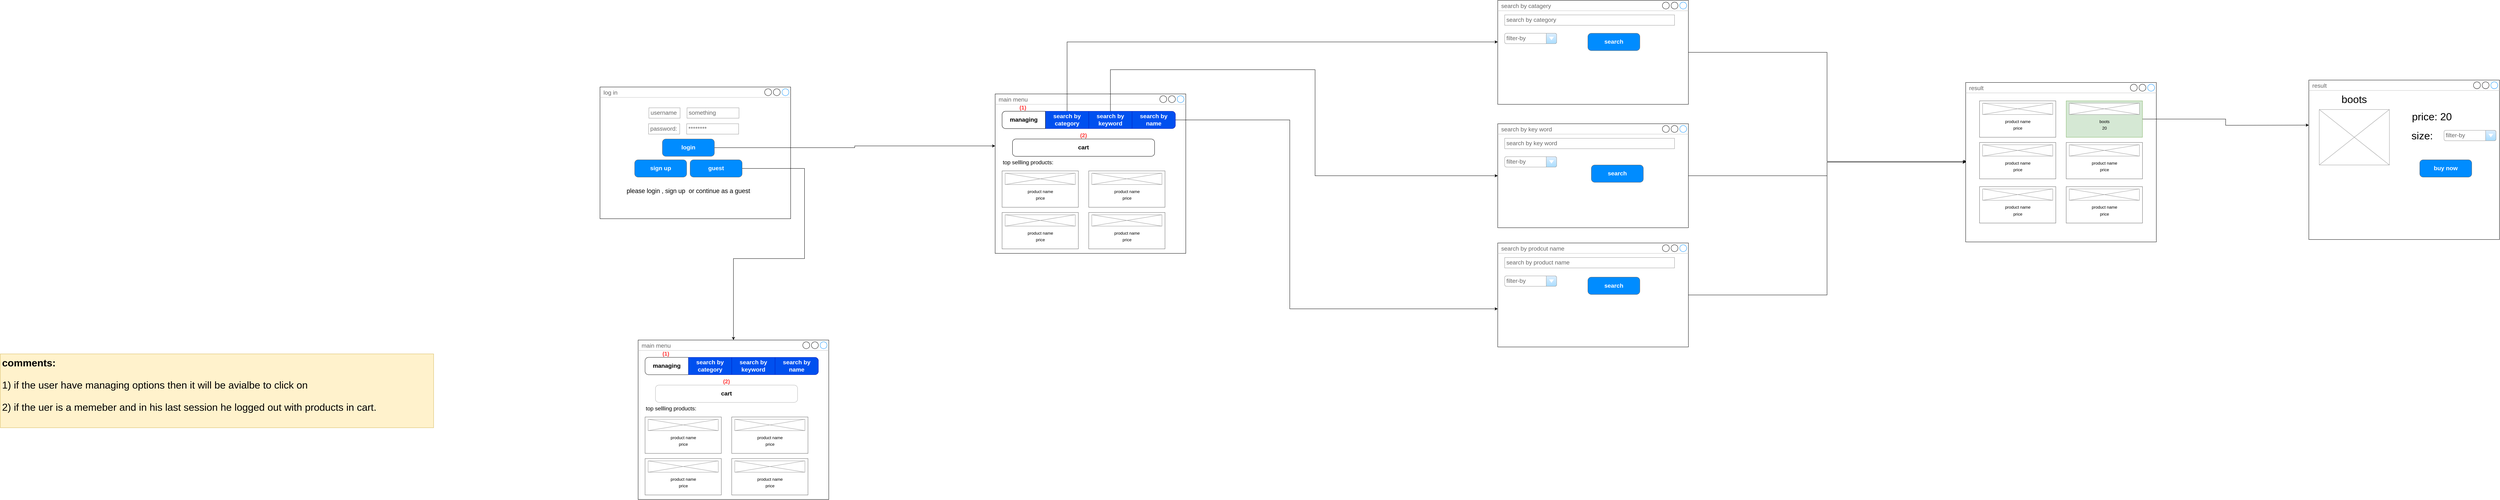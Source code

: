 <mxfile version="21.4.0" type="device" pages="4">
  <diagram name="Page-1" id="2cc2dc42-3aac-f2a9-1cec-7a8b7cbee084">
    <mxGraphModel dx="3250" dy="1431" grid="1" gridSize="10" guides="1" tooltips="1" connect="1" arrows="1" fold="1" page="1" pageScale="1" pageWidth="1100" pageHeight="850" background="none" math="0" shadow="0">
      <root>
        <mxCell id="0" />
        <mxCell id="1" parent="0" />
        <mxCell id="eM8wZiDEQWay9FdF1tru-22" value="log in" style="strokeWidth=1;shadow=0;dashed=0;align=center;html=1;shape=mxgraph.mockup.containers.window;align=left;verticalAlign=top;spacingLeft=8;strokeColor2=#008cff;strokeColor3=#c4c4c4;fontColor=#666666;mainText=;fontSize=17;labelBackgroundColor=none;whiteSpace=wrap;" parent="1" vertex="1">
          <mxGeometry x="320" y="150" width="550" height="380" as="geometry" />
        </mxCell>
        <mxCell id="eM8wZiDEQWay9FdF1tru-24" value="********" style="strokeWidth=1;shadow=0;dashed=0;align=center;html=1;shape=mxgraph.mockup.forms.pwField;strokeColor=#999999;mainText=;align=left;fontColor=#666666;fontSize=17;spacingLeft=3;" parent="1" vertex="1">
          <mxGeometry x="570" y="256" width="150" height="30" as="geometry" />
        </mxCell>
        <mxCell id="eM8wZiDEQWay9FdF1tru-25" value="password:" style="strokeWidth=1;shadow=0;dashed=0;align=center;html=1;shape=mxgraph.mockup.forms.pwField;strokeColor=#999999;mainText=;align=left;fontColor=#666666;fontSize=17;spacingLeft=3;" parent="1" vertex="1">
          <mxGeometry x="460" y="256" width="90" height="30" as="geometry" />
        </mxCell>
        <mxCell id="eM8wZiDEQWay9FdF1tru-26" value="something" style="strokeWidth=1;shadow=0;dashed=0;align=center;html=1;shape=mxgraph.mockup.forms.pwField;strokeColor=#999999;mainText=;align=left;fontColor=#666666;fontSize=17;spacingLeft=3;" parent="1" vertex="1">
          <mxGeometry x="571" y="210" width="150" height="30" as="geometry" />
        </mxCell>
        <mxCell id="eM8wZiDEQWay9FdF1tru-27" value="username" style="strokeWidth=1;shadow=0;dashed=0;align=center;html=1;shape=mxgraph.mockup.forms.pwField;strokeColor=#999999;mainText=;align=left;fontColor=#666666;fontSize=17;spacingLeft=3;" parent="1" vertex="1">
          <mxGeometry x="461" y="210" width="90" height="30" as="geometry" />
        </mxCell>
        <mxCell id="eM8wZiDEQWay9FdF1tru-28" value="please login , sign up&amp;nbsp; or continue as a guest" style="text;html=1;strokeColor=none;fillColor=none;align=center;verticalAlign=middle;whiteSpace=wrap;rounded=0;fontSize=18;" parent="1" vertex="1">
          <mxGeometry x="385" y="425" width="380" height="50" as="geometry" />
        </mxCell>
        <mxCell id="WS9xfLJrSP3h6tB30TTQ-72" style="edgeStyle=orthogonalEdgeStyle;rounded=0;orthogonalLoop=1;jettySize=auto;html=1;" parent="1" source="WS9xfLJrSP3h6tB30TTQ-1" target="WS9xfLJrSP3h6tB30TTQ-27" edge="1">
          <mxGeometry relative="1" as="geometry">
            <Array as="points">
              <mxPoint x="1055" y="325" />
              <mxPoint x="1055" y="320" />
            </Array>
          </mxGeometry>
        </mxCell>
        <mxCell id="WS9xfLJrSP3h6tB30TTQ-1" value="login" style="strokeWidth=1;shadow=0;dashed=0;align=center;html=1;shape=mxgraph.mockup.buttons.button;strokeColor=#666666;fontColor=#ffffff;mainText=;buttonStyle=round;fontSize=17;fontStyle=1;fillColor=#008cff;whiteSpace=wrap;" parent="1" vertex="1">
          <mxGeometry x="500" y="300" width="150" height="50" as="geometry" />
        </mxCell>
        <mxCell id="WS9xfLJrSP3h6tB30TTQ-2" value="sign up" style="strokeWidth=1;shadow=0;dashed=0;align=center;html=1;shape=mxgraph.mockup.buttons.button;strokeColor=#666666;fontColor=#ffffff;mainText=;buttonStyle=round;fontSize=17;fontStyle=1;fillColor=#008cff;whiteSpace=wrap;" parent="1" vertex="1">
          <mxGeometry x="420" y="360" width="150" height="50" as="geometry" />
        </mxCell>
        <mxCell id="WS9xfLJrSP3h6tB30TTQ-108" style="edgeStyle=orthogonalEdgeStyle;rounded=0;orthogonalLoop=1;jettySize=auto;html=1;" parent="1" source="WS9xfLJrSP3h6tB30TTQ-3" target="WS9xfLJrSP3h6tB30TTQ-82" edge="1">
          <mxGeometry relative="1" as="geometry">
            <Array as="points">
              <mxPoint x="910" y="385" />
              <mxPoint x="910" y="645" />
              <mxPoint x="705" y="645" />
            </Array>
          </mxGeometry>
        </mxCell>
        <mxCell id="WS9xfLJrSP3h6tB30TTQ-3" value="guest" style="strokeWidth=1;shadow=0;dashed=0;align=center;html=1;shape=mxgraph.mockup.buttons.button;strokeColor=#666666;fontColor=#ffffff;mainText=;buttonStyle=round;fontSize=17;fontStyle=1;fillColor=#008cff;whiteSpace=wrap;" parent="1" vertex="1">
          <mxGeometry x="580" y="360" width="150" height="50" as="geometry" />
        </mxCell>
        <mxCell id="WS9xfLJrSP3h6tB30TTQ-27" value="main menu" style="strokeWidth=1;shadow=0;dashed=0;align=center;html=1;shape=mxgraph.mockup.containers.window;align=left;verticalAlign=top;spacingLeft=8;strokeColor2=#008cff;strokeColor3=#c4c4c4;fontColor=#666666;mainText=;fontSize=17;labelBackgroundColor=none;whiteSpace=wrap;" parent="1" vertex="1">
          <mxGeometry x="1460" y="170" width="550" height="460" as="geometry" />
        </mxCell>
        <mxCell id="WS9xfLJrSP3h6tB30TTQ-29" value="" style="strokeWidth=1;shadow=0;dashed=0;align=center;html=1;shape=mxgraph.mockup.rrect;rSize=10;fillColor=#ffffff;strokeColor=#666666;" parent="1" vertex="1">
          <mxGeometry x="1480" y="220" width="500" height="50" as="geometry" />
        </mxCell>
        <mxCell id="WS9xfLJrSP3h6tB30TTQ-30" value="search by category" style="strokeColor=#001DBC;fillColor=#0050ef;strokeWidth=1;shadow=0;dashed=0;align=center;html=1;shape=mxgraph.mockup.rrect;rSize=0;fontSize=17;fontColor=#ffffff;fontStyle=1;resizeHeight=1;whiteSpace=wrap;" parent="WS9xfLJrSP3h6tB30TTQ-29" vertex="1">
          <mxGeometry width="125" height="50" relative="1" as="geometry">
            <mxPoint x="125" as="offset" />
          </mxGeometry>
        </mxCell>
        <mxCell id="WS9xfLJrSP3h6tB30TTQ-31" value="search by keyword" style="strokeColor=#001DBC;fillColor=#0050ef;strokeWidth=1;shadow=0;dashed=0;align=center;html=1;shape=mxgraph.mockup.rrect;rSize=0;fontSize=17;fontColor=#ffffff;fontStyle=1;resizeHeight=1;whiteSpace=wrap;" parent="WS9xfLJrSP3h6tB30TTQ-29" vertex="1">
          <mxGeometry width="125" height="50" relative="1" as="geometry">
            <mxPoint x="250" as="offset" />
          </mxGeometry>
        </mxCell>
        <mxCell id="WS9xfLJrSP3h6tB30TTQ-32" value="search by name" style="strokeColor=#001DBC;fillColor=#0050ef;strokeWidth=1;shadow=0;dashed=0;align=center;html=1;shape=mxgraph.mockup.rightButton;rSize=10;fontSize=17;fontColor=#ffffff;fontStyle=1;resizeHeight=1;whiteSpace=wrap;" parent="WS9xfLJrSP3h6tB30TTQ-29" vertex="1">
          <mxGeometry x="1" width="125" height="50" relative="1" as="geometry">
            <mxPoint x="-125" as="offset" />
          </mxGeometry>
        </mxCell>
        <mxCell id="WS9xfLJrSP3h6tB30TTQ-33" value="managing" style="strokeWidth=1;shadow=0;dashed=0;align=center;html=1;shape=mxgraph.mockup.leftButton;rSize=10;fontSize=17;fontStyle=1;resizeHeight=1;whiteSpace=wrap;" parent="WS9xfLJrSP3h6tB30TTQ-29" vertex="1">
          <mxGeometry width="125" height="50" relative="1" as="geometry" />
        </mxCell>
        <mxCell id="WS9xfLJrSP3h6tB30TTQ-35" value="top sellling products:" style="text;html=1;strokeColor=none;fillColor=none;align=center;verticalAlign=middle;whiteSpace=wrap;rounded=0;fontSize=16;" parent="1" vertex="1">
          <mxGeometry x="1460" y="352" width="190" height="30" as="geometry" />
        </mxCell>
        <mxCell id="WS9xfLJrSP3h6tB30TTQ-45" value="" style="strokeWidth=1;shadow=0;dashed=0;align=center;html=1;shape=mxgraph.mockup.containers.rrect;rSize=0;strokeColor=#666666;fontColor=#666666;fontSize=17;verticalAlign=top;whiteSpace=wrap;fillColor=#ffffff;spacingTop=32;" parent="1" vertex="1">
          <mxGeometry x="1480" y="392" width="220" height="105" as="geometry" />
        </mxCell>
        <mxCell id="WS9xfLJrSP3h6tB30TTQ-49" value="" style="verticalLabelPosition=bottom;shadow=0;dashed=0;align=center;html=1;verticalAlign=top;strokeWidth=1;shape=mxgraph.mockup.graphics.simpleIcon;strokeColor=#999999;" parent="WS9xfLJrSP3h6tB30TTQ-45" vertex="1">
          <mxGeometry x="8.8" y="6.562" width="202.4" height="32.812" as="geometry" />
        </mxCell>
        <mxCell id="WS9xfLJrSP3h6tB30TTQ-51" value="product name" style="text;html=1;strokeColor=none;fillColor=none;align=center;verticalAlign=middle;whiteSpace=wrap;rounded=0;" parent="WS9xfLJrSP3h6tB30TTQ-45" vertex="1">
          <mxGeometry x="61.6" y="49.875" width="96.8" height="19.688" as="geometry" />
        </mxCell>
        <mxCell id="WS9xfLJrSP3h6tB30TTQ-52" value="price" style="text;html=1;strokeColor=none;fillColor=none;align=center;verticalAlign=middle;whiteSpace=wrap;rounded=0;" parent="WS9xfLJrSP3h6tB30TTQ-45" vertex="1">
          <mxGeometry x="61.6" y="69.562" width="96.8" height="19.688" as="geometry" />
        </mxCell>
        <mxCell id="WS9xfLJrSP3h6tB30TTQ-57" value="" style="strokeWidth=1;shadow=0;dashed=0;align=center;html=1;shape=mxgraph.mockup.containers.rrect;rSize=0;strokeColor=#666666;fontColor=#666666;fontSize=17;verticalAlign=top;whiteSpace=wrap;fillColor=#ffffff;spacingTop=32;" parent="1" vertex="1">
          <mxGeometry x="1730" y="392" width="220" height="105" as="geometry" />
        </mxCell>
        <mxCell id="WS9xfLJrSP3h6tB30TTQ-58" value="" style="verticalLabelPosition=bottom;shadow=0;dashed=0;align=center;html=1;verticalAlign=top;strokeWidth=1;shape=mxgraph.mockup.graphics.simpleIcon;strokeColor=#999999;" parent="WS9xfLJrSP3h6tB30TTQ-57" vertex="1">
          <mxGeometry x="8.8" y="6.562" width="202.4" height="32.812" as="geometry" />
        </mxCell>
        <mxCell id="WS9xfLJrSP3h6tB30TTQ-59" value="product name" style="text;html=1;strokeColor=none;fillColor=none;align=center;verticalAlign=middle;whiteSpace=wrap;rounded=0;" parent="WS9xfLJrSP3h6tB30TTQ-57" vertex="1">
          <mxGeometry x="61.6" y="49.875" width="96.8" height="19.688" as="geometry" />
        </mxCell>
        <mxCell id="WS9xfLJrSP3h6tB30TTQ-60" value="price" style="text;html=1;strokeColor=none;fillColor=none;align=center;verticalAlign=middle;whiteSpace=wrap;rounded=0;" parent="WS9xfLJrSP3h6tB30TTQ-57" vertex="1">
          <mxGeometry x="61.6" y="69.562" width="96.8" height="19.688" as="geometry" />
        </mxCell>
        <mxCell id="WS9xfLJrSP3h6tB30TTQ-62" value="" style="strokeWidth=1;shadow=0;dashed=0;align=center;html=1;shape=mxgraph.mockup.containers.rrect;rSize=0;strokeColor=#666666;fontColor=#666666;fontSize=17;verticalAlign=top;whiteSpace=wrap;fillColor=#ffffff;spacingTop=32;" parent="1" vertex="1">
          <mxGeometry x="1480" y="512" width="220" height="105" as="geometry" />
        </mxCell>
        <mxCell id="WS9xfLJrSP3h6tB30TTQ-63" value="" style="verticalLabelPosition=bottom;shadow=0;dashed=0;align=center;html=1;verticalAlign=top;strokeWidth=1;shape=mxgraph.mockup.graphics.simpleIcon;strokeColor=#999999;" parent="WS9xfLJrSP3h6tB30TTQ-62" vertex="1">
          <mxGeometry x="8.8" y="6.562" width="202.4" height="32.812" as="geometry" />
        </mxCell>
        <mxCell id="WS9xfLJrSP3h6tB30TTQ-64" value="product name" style="text;html=1;strokeColor=none;fillColor=none;align=center;verticalAlign=middle;whiteSpace=wrap;rounded=0;" parent="WS9xfLJrSP3h6tB30TTQ-62" vertex="1">
          <mxGeometry x="61.6" y="49.875" width="96.8" height="19.688" as="geometry" />
        </mxCell>
        <mxCell id="WS9xfLJrSP3h6tB30TTQ-65" value="price" style="text;html=1;strokeColor=none;fillColor=none;align=center;verticalAlign=middle;whiteSpace=wrap;rounded=0;" parent="WS9xfLJrSP3h6tB30TTQ-62" vertex="1">
          <mxGeometry x="61.6" y="69.562" width="96.8" height="19.688" as="geometry" />
        </mxCell>
        <mxCell id="WS9xfLJrSP3h6tB30TTQ-66" value="" style="strokeWidth=1;shadow=0;dashed=0;align=center;html=1;shape=mxgraph.mockup.containers.rrect;rSize=0;strokeColor=#666666;fontColor=#666666;fontSize=17;verticalAlign=top;whiteSpace=wrap;fillColor=#ffffff;spacingTop=32;" parent="1" vertex="1">
          <mxGeometry x="1730" y="512" width="220" height="105" as="geometry" />
        </mxCell>
        <mxCell id="WS9xfLJrSP3h6tB30TTQ-67" value="" style="verticalLabelPosition=bottom;shadow=0;dashed=0;align=center;html=1;verticalAlign=top;strokeWidth=1;shape=mxgraph.mockup.graphics.simpleIcon;strokeColor=#999999;" parent="WS9xfLJrSP3h6tB30TTQ-66" vertex="1">
          <mxGeometry x="8.8" y="6.562" width="202.4" height="32.812" as="geometry" />
        </mxCell>
        <mxCell id="WS9xfLJrSP3h6tB30TTQ-68" value="product name" style="text;html=1;strokeColor=none;fillColor=none;align=center;verticalAlign=middle;whiteSpace=wrap;rounded=0;" parent="WS9xfLJrSP3h6tB30TTQ-66" vertex="1">
          <mxGeometry x="61.6" y="49.875" width="96.8" height="19.688" as="geometry" />
        </mxCell>
        <mxCell id="WS9xfLJrSP3h6tB30TTQ-69" value="price" style="text;html=1;strokeColor=none;fillColor=none;align=center;verticalAlign=middle;whiteSpace=wrap;rounded=0;" parent="WS9xfLJrSP3h6tB30TTQ-66" vertex="1">
          <mxGeometry x="61.6" y="69.562" width="96.8" height="19.688" as="geometry" />
        </mxCell>
        <mxCell id="WS9xfLJrSP3h6tB30TTQ-74" value="&lt;h1 style=&quot;font-size: 29px;&quot;&gt;comments:&lt;/h1&gt;&lt;p style=&quot;font-size: 29px;&quot;&gt;1) if the user have managing options then it will be avialbe to click on&lt;/p&gt;&lt;p style=&quot;font-size: 29px;&quot;&gt;2) if the uer is a memeber and in his last session he logged out with products in cart.&lt;/p&gt;" style="text;html=1;strokeColor=#d6b656;fillColor=#fff2cc;spacing=5;spacingTop=-20;whiteSpace=wrap;overflow=hidden;rounded=0;fontSize=29;" parent="1" vertex="1">
          <mxGeometry x="-1410" y="920" width="1250" height="213" as="geometry" />
        </mxCell>
        <mxCell id="WS9xfLJrSP3h6tB30TTQ-75" value="&lt;p style=&quot;line-height: 140%; font-size: 16px;&quot;&gt;&lt;font color=&quot;#ff3333&quot; style=&quot;font-size: 16px;&quot;&gt;&lt;b style=&quot;font-size: 16px;&quot;&gt;(1)&lt;/b&gt;&lt;/font&gt;&lt;/p&gt;" style="text;html=1;strokeColor=none;fillColor=none;align=center;verticalAlign=middle;whiteSpace=wrap;rounded=0;fontSize=16;" parent="1" vertex="1">
          <mxGeometry x="1510" y="195" width="60" height="30" as="geometry" />
        </mxCell>
        <mxCell id="WS9xfLJrSP3h6tB30TTQ-79" value="cart" style="strokeWidth=1;shadow=0;dashed=0;align=center;html=1;shape=mxgraph.mockup.buttons.button;mainText=;buttonStyle=round;fontSize=17;fontStyle=1;whiteSpace=wrap;" parent="1" vertex="1">
          <mxGeometry x="1510" y="300" width="410" height="50" as="geometry" />
        </mxCell>
        <mxCell id="WS9xfLJrSP3h6tB30TTQ-80" value="&lt;p style=&quot;line-height: 140%; font-size: 16px;&quot;&gt;&lt;font color=&quot;#ff3333&quot; style=&quot;font-size: 16px;&quot;&gt;&lt;b style=&quot;font-size: 16px;&quot;&gt;(2)&lt;/b&gt;&lt;/font&gt;&lt;/p&gt;" style="text;html=1;strokeColor=none;fillColor=none;align=center;verticalAlign=middle;whiteSpace=wrap;rounded=0;fontSize=16;" parent="1" vertex="1">
          <mxGeometry x="1685" y="275" width="60" height="30" as="geometry" />
        </mxCell>
        <mxCell id="WS9xfLJrSP3h6tB30TTQ-82" value="main menu" style="strokeWidth=1;shadow=0;dashed=0;align=center;html=1;shape=mxgraph.mockup.containers.window;align=left;verticalAlign=top;spacingLeft=8;strokeColor2=#008cff;strokeColor3=#c4c4c4;fontColor=#666666;mainText=;fontSize=17;labelBackgroundColor=none;whiteSpace=wrap;" parent="1" vertex="1">
          <mxGeometry x="430" y="880" width="550" height="460" as="geometry" />
        </mxCell>
        <mxCell id="WS9xfLJrSP3h6tB30TTQ-83" value="" style="strokeWidth=1;shadow=0;dashed=0;align=center;html=1;shape=mxgraph.mockup.rrect;rSize=10;" parent="1" vertex="1">
          <mxGeometry x="450" y="930" width="500" height="50" as="geometry" />
        </mxCell>
        <mxCell id="WS9xfLJrSP3h6tB30TTQ-84" value="search by category" style="strokeColor=#001DBC;fillColor=#0050ef;strokeWidth=1;shadow=0;dashed=0;align=center;html=1;shape=mxgraph.mockup.rrect;rSize=0;fontSize=17;fontColor=#ffffff;fontStyle=1;resizeHeight=1;whiteSpace=wrap;" parent="WS9xfLJrSP3h6tB30TTQ-83" vertex="1">
          <mxGeometry width="125" height="50" relative="1" as="geometry">
            <mxPoint x="125" as="offset" />
          </mxGeometry>
        </mxCell>
        <mxCell id="WS9xfLJrSP3h6tB30TTQ-85" value="search by keyword" style="strokeColor=#001DBC;fillColor=#0050ef;strokeWidth=1;shadow=0;dashed=0;align=center;html=1;shape=mxgraph.mockup.rrect;rSize=0;fontSize=17;fontColor=#ffffff;fontStyle=1;resizeHeight=1;whiteSpace=wrap;" parent="WS9xfLJrSP3h6tB30TTQ-83" vertex="1">
          <mxGeometry width="125" height="50" relative="1" as="geometry">
            <mxPoint x="250" as="offset" />
          </mxGeometry>
        </mxCell>
        <mxCell id="WS9xfLJrSP3h6tB30TTQ-86" value="search by name" style="strokeColor=#001DBC;fillColor=#0050ef;strokeWidth=1;shadow=0;dashed=0;align=center;html=1;shape=mxgraph.mockup.rightButton;rSize=10;fontSize=17;fontColor=#ffffff;fontStyle=1;resizeHeight=1;whiteSpace=wrap;" parent="WS9xfLJrSP3h6tB30TTQ-83" vertex="1">
          <mxGeometry x="1" width="125" height="50" relative="1" as="geometry">
            <mxPoint x="-125" as="offset" />
          </mxGeometry>
        </mxCell>
        <mxCell id="WS9xfLJrSP3h6tB30TTQ-87" value="managing" style="strokeWidth=1;shadow=0;dashed=0;align=center;html=1;shape=mxgraph.mockup.leftButton;rSize=10;fontSize=17;fontStyle=1;resizeHeight=1;whiteSpace=wrap;opacity=30;" parent="WS9xfLJrSP3h6tB30TTQ-83" vertex="1">
          <mxGeometry width="125" height="50" relative="1" as="geometry" />
        </mxCell>
        <mxCell id="WS9xfLJrSP3h6tB30TTQ-88" value="top sellling products:" style="text;html=1;strokeColor=none;fillColor=none;align=center;verticalAlign=middle;whiteSpace=wrap;rounded=0;fontSize=16;" parent="1" vertex="1">
          <mxGeometry x="430" y="1062" width="190" height="30" as="geometry" />
        </mxCell>
        <mxCell id="WS9xfLJrSP3h6tB30TTQ-89" value="" style="strokeWidth=1;shadow=0;dashed=0;align=center;html=1;shape=mxgraph.mockup.containers.rrect;rSize=0;strokeColor=#666666;fontColor=#666666;fontSize=17;verticalAlign=top;whiteSpace=wrap;fillColor=#ffffff;spacingTop=32;" parent="1" vertex="1">
          <mxGeometry x="450" y="1102" width="220" height="105" as="geometry" />
        </mxCell>
        <mxCell id="WS9xfLJrSP3h6tB30TTQ-90" value="" style="verticalLabelPosition=bottom;shadow=0;dashed=0;align=center;html=1;verticalAlign=top;strokeWidth=1;shape=mxgraph.mockup.graphics.simpleIcon;strokeColor=#999999;" parent="WS9xfLJrSP3h6tB30TTQ-89" vertex="1">
          <mxGeometry x="8.8" y="6.562" width="202.4" height="32.812" as="geometry" />
        </mxCell>
        <mxCell id="WS9xfLJrSP3h6tB30TTQ-91" value="product name" style="text;html=1;strokeColor=none;fillColor=none;align=center;verticalAlign=middle;whiteSpace=wrap;rounded=0;" parent="WS9xfLJrSP3h6tB30TTQ-89" vertex="1">
          <mxGeometry x="61.6" y="49.875" width="96.8" height="19.688" as="geometry" />
        </mxCell>
        <mxCell id="WS9xfLJrSP3h6tB30TTQ-92" value="price" style="text;html=1;strokeColor=none;fillColor=none;align=center;verticalAlign=middle;whiteSpace=wrap;rounded=0;" parent="WS9xfLJrSP3h6tB30TTQ-89" vertex="1">
          <mxGeometry x="61.6" y="69.562" width="96.8" height="19.688" as="geometry" />
        </mxCell>
        <mxCell id="WS9xfLJrSP3h6tB30TTQ-93" value="" style="strokeWidth=1;shadow=0;dashed=0;align=center;html=1;shape=mxgraph.mockup.containers.rrect;rSize=0;strokeColor=#666666;fontColor=#666666;fontSize=17;verticalAlign=top;whiteSpace=wrap;fillColor=#ffffff;spacingTop=32;" parent="1" vertex="1">
          <mxGeometry x="700" y="1102" width="220" height="105" as="geometry" />
        </mxCell>
        <mxCell id="WS9xfLJrSP3h6tB30TTQ-94" value="" style="verticalLabelPosition=bottom;shadow=0;dashed=0;align=center;html=1;verticalAlign=top;strokeWidth=1;shape=mxgraph.mockup.graphics.simpleIcon;strokeColor=#999999;" parent="WS9xfLJrSP3h6tB30TTQ-93" vertex="1">
          <mxGeometry x="8.8" y="6.562" width="202.4" height="32.812" as="geometry" />
        </mxCell>
        <mxCell id="WS9xfLJrSP3h6tB30TTQ-95" value="product name" style="text;html=1;strokeColor=none;fillColor=none;align=center;verticalAlign=middle;whiteSpace=wrap;rounded=0;" parent="WS9xfLJrSP3h6tB30TTQ-93" vertex="1">
          <mxGeometry x="61.6" y="49.875" width="96.8" height="19.688" as="geometry" />
        </mxCell>
        <mxCell id="WS9xfLJrSP3h6tB30TTQ-96" value="price" style="text;html=1;strokeColor=none;fillColor=none;align=center;verticalAlign=middle;whiteSpace=wrap;rounded=0;" parent="WS9xfLJrSP3h6tB30TTQ-93" vertex="1">
          <mxGeometry x="61.6" y="69.562" width="96.8" height="19.688" as="geometry" />
        </mxCell>
        <mxCell id="WS9xfLJrSP3h6tB30TTQ-97" value="" style="strokeWidth=1;shadow=0;dashed=0;align=center;html=1;shape=mxgraph.mockup.containers.rrect;rSize=0;strokeColor=#666666;fontColor=#666666;fontSize=17;verticalAlign=top;whiteSpace=wrap;fillColor=#ffffff;spacingTop=32;" parent="1" vertex="1">
          <mxGeometry x="450" y="1222" width="220" height="105" as="geometry" />
        </mxCell>
        <mxCell id="WS9xfLJrSP3h6tB30TTQ-98" value="" style="verticalLabelPosition=bottom;shadow=0;dashed=0;align=center;html=1;verticalAlign=top;strokeWidth=1;shape=mxgraph.mockup.graphics.simpleIcon;strokeColor=#999999;" parent="WS9xfLJrSP3h6tB30TTQ-97" vertex="1">
          <mxGeometry x="8.8" y="6.562" width="202.4" height="32.812" as="geometry" />
        </mxCell>
        <mxCell id="WS9xfLJrSP3h6tB30TTQ-99" value="product name" style="text;html=1;strokeColor=none;fillColor=none;align=center;verticalAlign=middle;whiteSpace=wrap;rounded=0;" parent="WS9xfLJrSP3h6tB30TTQ-97" vertex="1">
          <mxGeometry x="61.6" y="49.875" width="96.8" height="19.688" as="geometry" />
        </mxCell>
        <mxCell id="WS9xfLJrSP3h6tB30TTQ-100" value="price" style="text;html=1;strokeColor=none;fillColor=none;align=center;verticalAlign=middle;whiteSpace=wrap;rounded=0;" parent="WS9xfLJrSP3h6tB30TTQ-97" vertex="1">
          <mxGeometry x="61.6" y="69.562" width="96.8" height="19.688" as="geometry" />
        </mxCell>
        <mxCell id="WS9xfLJrSP3h6tB30TTQ-101" value="" style="strokeWidth=1;shadow=0;dashed=0;align=center;html=1;shape=mxgraph.mockup.containers.rrect;rSize=0;strokeColor=#666666;fontColor=#666666;fontSize=17;verticalAlign=top;whiteSpace=wrap;fillColor=#ffffff;spacingTop=32;" parent="1" vertex="1">
          <mxGeometry x="700" y="1222" width="220" height="105" as="geometry" />
        </mxCell>
        <mxCell id="WS9xfLJrSP3h6tB30TTQ-102" value="" style="verticalLabelPosition=bottom;shadow=0;dashed=0;align=center;html=1;verticalAlign=top;strokeWidth=1;shape=mxgraph.mockup.graphics.simpleIcon;strokeColor=#999999;" parent="WS9xfLJrSP3h6tB30TTQ-101" vertex="1">
          <mxGeometry x="8.8" y="6.562" width="202.4" height="32.812" as="geometry" />
        </mxCell>
        <mxCell id="WS9xfLJrSP3h6tB30TTQ-103" value="product name" style="text;html=1;strokeColor=none;fillColor=none;align=center;verticalAlign=middle;whiteSpace=wrap;rounded=0;" parent="WS9xfLJrSP3h6tB30TTQ-101" vertex="1">
          <mxGeometry x="61.6" y="49.875" width="96.8" height="19.688" as="geometry" />
        </mxCell>
        <mxCell id="WS9xfLJrSP3h6tB30TTQ-104" value="price" style="text;html=1;strokeColor=none;fillColor=none;align=center;verticalAlign=middle;whiteSpace=wrap;rounded=0;" parent="WS9xfLJrSP3h6tB30TTQ-101" vertex="1">
          <mxGeometry x="61.6" y="69.562" width="96.8" height="19.688" as="geometry" />
        </mxCell>
        <mxCell id="WS9xfLJrSP3h6tB30TTQ-105" value="&lt;p style=&quot;line-height: 140%; font-size: 16px;&quot;&gt;&lt;font color=&quot;#ff3333&quot; style=&quot;font-size: 16px;&quot;&gt;&lt;b style=&quot;font-size: 16px;&quot;&gt;(1)&lt;/b&gt;&lt;/font&gt;&lt;/p&gt;" style="text;html=1;strokeColor=none;fillColor=none;align=center;verticalAlign=middle;whiteSpace=wrap;rounded=0;fontSize=16;" parent="1" vertex="1">
          <mxGeometry x="480" y="905" width="60" height="30" as="geometry" />
        </mxCell>
        <mxCell id="WS9xfLJrSP3h6tB30TTQ-106" value="cart" style="strokeWidth=1;shadow=0;dashed=0;align=center;html=1;shape=mxgraph.mockup.buttons.button;mainText=;buttonStyle=round;fontSize=17;fontStyle=1;whiteSpace=wrap;opacity=30;" parent="1" vertex="1">
          <mxGeometry x="480" y="1010" width="410" height="50" as="geometry" />
        </mxCell>
        <mxCell id="WS9xfLJrSP3h6tB30TTQ-107" value="&lt;p style=&quot;line-height: 140%; font-size: 16px;&quot;&gt;&lt;font color=&quot;#ff3333&quot; style=&quot;font-size: 16px;&quot;&gt;&lt;b style=&quot;font-size: 16px;&quot;&gt;(2)&lt;/b&gt;&lt;/font&gt;&lt;/p&gt;" style="text;html=1;strokeColor=none;fillColor=none;align=center;verticalAlign=middle;whiteSpace=wrap;rounded=0;fontSize=16;" parent="1" vertex="1">
          <mxGeometry x="655" y="985" width="60" height="30" as="geometry" />
        </mxCell>
        <mxCell id="DWiZ_0gXpjANwphZb_NN-42" style="edgeStyle=orthogonalEdgeStyle;rounded=0;orthogonalLoop=1;jettySize=auto;html=1;entryX=0.003;entryY=0.495;entryDx=0;entryDy=0;entryPerimeter=0;" parent="1" source="WS9xfLJrSP3h6tB30TTQ-109" target="DWiZ_0gXpjANwphZb_NN-2" edge="1">
          <mxGeometry relative="1" as="geometry" />
        </mxCell>
        <mxCell id="WS9xfLJrSP3h6tB30TTQ-109" value="search by catagery" style="strokeWidth=1;shadow=0;dashed=0;align=center;html=1;shape=mxgraph.mockup.containers.window;align=left;verticalAlign=top;spacingLeft=8;strokeColor2=#008cff;strokeColor3=#c4c4c4;fontColor=#666666;mainText=;fontSize=17;labelBackgroundColor=none;whiteSpace=wrap;" parent="1" vertex="1">
          <mxGeometry x="2910" y="-100" width="550" height="300" as="geometry" />
        </mxCell>
        <mxCell id="WS9xfLJrSP3h6tB30TTQ-110" value="search by category" style="strokeWidth=1;shadow=0;dashed=0;align=center;html=1;shape=mxgraph.mockup.forms.pwField;strokeColor=#999999;mainText=;align=left;fontColor=#666666;fontSize=17;spacingLeft=3;" parent="1" vertex="1">
          <mxGeometry x="2930" y="-58" width="490" height="30" as="geometry" />
        </mxCell>
        <mxCell id="WS9xfLJrSP3h6tB30TTQ-111" value="filter-by" style="strokeWidth=1;shadow=0;dashed=0;align=center;html=1;shape=mxgraph.mockup.forms.comboBox;strokeColor=#999999;fillColor=#ddeeff;align=left;fillColor2=#aaddff;mainText=;fontColor=#666666;fontSize=17;spacingLeft=3;" parent="1" vertex="1">
          <mxGeometry x="2930" y="-5" width="150" height="30" as="geometry" />
        </mxCell>
        <mxCell id="DWiZ_0gXpjANwphZb_NN-43" style="edgeStyle=orthogonalEdgeStyle;rounded=0;orthogonalLoop=1;jettySize=auto;html=1;" parent="1" source="WS9xfLJrSP3h6tB30TTQ-114" target="DWiZ_0gXpjANwphZb_NN-2" edge="1">
          <mxGeometry relative="1" as="geometry">
            <Array as="points">
              <mxPoint x="3860" y="406" />
              <mxPoint x="3860" y="367" />
            </Array>
          </mxGeometry>
        </mxCell>
        <mxCell id="WS9xfLJrSP3h6tB30TTQ-114" value="search by key word" style="strokeWidth=1;shadow=0;dashed=0;align=center;html=1;shape=mxgraph.mockup.containers.window;align=left;verticalAlign=top;spacingLeft=8;strokeColor2=#008cff;strokeColor3=#c4c4c4;fontColor=#666666;mainText=;fontSize=17;labelBackgroundColor=none;whiteSpace=wrap;" parent="1" vertex="1">
          <mxGeometry x="2910" y="256" width="550" height="300" as="geometry" />
        </mxCell>
        <mxCell id="WS9xfLJrSP3h6tB30TTQ-115" value="search by key word" style="strokeWidth=1;shadow=0;dashed=0;align=center;html=1;shape=mxgraph.mockup.forms.pwField;strokeColor=#999999;mainText=;align=left;fontColor=#666666;fontSize=17;spacingLeft=3;" parent="1" vertex="1">
          <mxGeometry x="2930" y="298" width="490" height="30" as="geometry" />
        </mxCell>
        <mxCell id="WS9xfLJrSP3h6tB30TTQ-116" value="filter-by" style="strokeWidth=1;shadow=0;dashed=0;align=center;html=1;shape=mxgraph.mockup.forms.comboBox;strokeColor=#999999;fillColor=#ddeeff;align=left;fillColor2=#aaddff;mainText=;fontColor=#666666;fontSize=17;spacingLeft=3;" parent="1" vertex="1">
          <mxGeometry x="2930" y="351" width="150" height="30" as="geometry" />
        </mxCell>
        <mxCell id="DWiZ_0gXpjANwphZb_NN-44" style="edgeStyle=orthogonalEdgeStyle;rounded=0;orthogonalLoop=1;jettySize=auto;html=1;entryX=0;entryY=0.507;entryDx=0;entryDy=0;entryPerimeter=0;" parent="1" source="WS9xfLJrSP3h6tB30TTQ-117" target="DWiZ_0gXpjANwphZb_NN-2" edge="1">
          <mxGeometry relative="1" as="geometry">
            <Array as="points">
              <mxPoint x="3860" y="750" />
              <mxPoint x="3860" y="367" />
              <mxPoint x="4260" y="367" />
            </Array>
          </mxGeometry>
        </mxCell>
        <mxCell id="WS9xfLJrSP3h6tB30TTQ-117" value="search by prodcut name" style="strokeWidth=1;shadow=0;dashed=0;align=center;html=1;shape=mxgraph.mockup.containers.window;align=left;verticalAlign=top;spacingLeft=8;strokeColor2=#008cff;strokeColor3=#c4c4c4;fontColor=#666666;mainText=;fontSize=17;labelBackgroundColor=none;whiteSpace=wrap;" parent="1" vertex="1">
          <mxGeometry x="2910" y="600" width="550" height="300" as="geometry" />
        </mxCell>
        <mxCell id="WS9xfLJrSP3h6tB30TTQ-118" value="search by product name" style="strokeWidth=1;shadow=0;dashed=0;align=center;html=1;shape=mxgraph.mockup.forms.pwField;strokeColor=#999999;mainText=;align=left;fontColor=#666666;fontSize=17;spacingLeft=3;" parent="1" vertex="1">
          <mxGeometry x="2930" y="642" width="490" height="30" as="geometry" />
        </mxCell>
        <mxCell id="WS9xfLJrSP3h6tB30TTQ-119" value="filter-by" style="strokeWidth=1;shadow=0;dashed=0;align=center;html=1;shape=mxgraph.mockup.forms.comboBox;strokeColor=#999999;fillColor=#ddeeff;align=left;fillColor2=#aaddff;mainText=;fontColor=#666666;fontSize=17;spacingLeft=3;" parent="1" vertex="1">
          <mxGeometry x="2930" y="695" width="150" height="30" as="geometry" />
        </mxCell>
        <mxCell id="WS9xfLJrSP3h6tB30TTQ-120" style="edgeStyle=orthogonalEdgeStyle;rounded=0;orthogonalLoop=1;jettySize=auto;html=1;" parent="1" source="WS9xfLJrSP3h6tB30TTQ-30" target="WS9xfLJrSP3h6tB30TTQ-109" edge="1">
          <mxGeometry relative="1" as="geometry">
            <Array as="points">
              <mxPoint x="1668" y="20" />
            </Array>
          </mxGeometry>
        </mxCell>
        <mxCell id="WS9xfLJrSP3h6tB30TTQ-121" style="edgeStyle=orthogonalEdgeStyle;rounded=0;orthogonalLoop=1;jettySize=auto;html=1;" parent="1" source="WS9xfLJrSP3h6tB30TTQ-31" target="WS9xfLJrSP3h6tB30TTQ-114" edge="1">
          <mxGeometry relative="1" as="geometry">
            <Array as="points">
              <mxPoint x="1793" y="100" />
              <mxPoint x="2383" y="100" />
              <mxPoint x="2383" y="406" />
            </Array>
          </mxGeometry>
        </mxCell>
        <mxCell id="WS9xfLJrSP3h6tB30TTQ-122" style="edgeStyle=orthogonalEdgeStyle;rounded=0;orthogonalLoop=1;jettySize=auto;html=1;" parent="1" source="WS9xfLJrSP3h6tB30TTQ-32" target="WS9xfLJrSP3h6tB30TTQ-117" edge="1">
          <mxGeometry relative="1" as="geometry">
            <Array as="points">
              <mxPoint x="2310" y="245" />
              <mxPoint x="2310" y="790" />
            </Array>
          </mxGeometry>
        </mxCell>
        <mxCell id="WS9xfLJrSP3h6tB30TTQ-123" value="search" style="strokeWidth=1;shadow=0;dashed=0;align=center;html=1;shape=mxgraph.mockup.buttons.button;strokeColor=#666666;fontColor=#ffffff;mainText=;buttonStyle=round;fontSize=17;fontStyle=1;fillColor=#008cff;whiteSpace=wrap;" parent="1" vertex="1">
          <mxGeometry x="3170" y="-5" width="150" height="50" as="geometry" />
        </mxCell>
        <mxCell id="WS9xfLJrSP3h6tB30TTQ-124" value="search" style="strokeWidth=1;shadow=0;dashed=0;align=center;html=1;shape=mxgraph.mockup.buttons.button;strokeColor=#666666;fontColor=#ffffff;mainText=;buttonStyle=round;fontSize=17;fontStyle=1;fillColor=#008cff;whiteSpace=wrap;" parent="1" vertex="1">
          <mxGeometry x="3180" y="375" width="150" height="50" as="geometry" />
        </mxCell>
        <mxCell id="WS9xfLJrSP3h6tB30TTQ-125" value="search" style="strokeWidth=1;shadow=0;dashed=0;align=center;html=1;shape=mxgraph.mockup.buttons.button;strokeColor=#666666;fontColor=#ffffff;mainText=;buttonStyle=round;fontSize=17;fontStyle=1;fillColor=#008cff;whiteSpace=wrap;" parent="1" vertex="1">
          <mxGeometry x="3170" y="698.5" width="150" height="50" as="geometry" />
        </mxCell>
        <mxCell id="DWiZ_0gXpjANwphZb_NN-2" value="result" style="strokeWidth=1;shadow=0;dashed=0;align=center;html=1;shape=mxgraph.mockup.containers.window;align=left;verticalAlign=top;spacingLeft=8;strokeColor2=#008cff;strokeColor3=#c4c4c4;fontColor=#666666;mainText=;fontSize=17;labelBackgroundColor=none;whiteSpace=wrap;" parent="1" vertex="1">
          <mxGeometry x="4260" y="137" width="550" height="460" as="geometry" />
        </mxCell>
        <mxCell id="DWiZ_0gXpjANwphZb_NN-9" value="" style="strokeWidth=1;shadow=0;dashed=0;align=center;html=1;shape=mxgraph.mockup.containers.rrect;rSize=0;strokeColor=#666666;fontColor=#666666;fontSize=17;verticalAlign=top;whiteSpace=wrap;fillColor=#ffffff;spacingTop=32;" parent="1" vertex="1">
          <mxGeometry x="4300" y="190" width="220" height="105" as="geometry" />
        </mxCell>
        <mxCell id="DWiZ_0gXpjANwphZb_NN-10" value="" style="verticalLabelPosition=bottom;shadow=0;dashed=0;align=center;html=1;verticalAlign=top;strokeWidth=1;shape=mxgraph.mockup.graphics.simpleIcon;strokeColor=#999999;" parent="DWiZ_0gXpjANwphZb_NN-9" vertex="1">
          <mxGeometry x="8.8" y="6.562" width="202.4" height="32.812" as="geometry" />
        </mxCell>
        <mxCell id="DWiZ_0gXpjANwphZb_NN-11" value="product name" style="text;html=1;strokeColor=none;fillColor=none;align=center;verticalAlign=middle;whiteSpace=wrap;rounded=0;" parent="DWiZ_0gXpjANwphZb_NN-9" vertex="1">
          <mxGeometry x="61.6" y="49.875" width="96.8" height="19.688" as="geometry" />
        </mxCell>
        <mxCell id="DWiZ_0gXpjANwphZb_NN-12" value="price" style="text;html=1;strokeColor=none;fillColor=none;align=center;verticalAlign=middle;whiteSpace=wrap;rounded=0;" parent="DWiZ_0gXpjANwphZb_NN-9" vertex="1">
          <mxGeometry x="61.6" y="69.562" width="96.8" height="19.688" as="geometry" />
        </mxCell>
        <mxCell id="rlSO3KCq-p-sIhT-wWuJ-1" style="edgeStyle=orthogonalEdgeStyle;rounded=0;orthogonalLoop=1;jettySize=auto;html=1;" parent="1" source="DWiZ_0gXpjANwphZb_NN-13" edge="1">
          <mxGeometry relative="1" as="geometry">
            <mxPoint x="5250" y="260.0" as="targetPoint" />
          </mxGeometry>
        </mxCell>
        <mxCell id="DWiZ_0gXpjANwphZb_NN-13" value="" style="strokeWidth=1;shadow=0;dashed=0;align=center;html=1;shape=mxgraph.mockup.containers.rrect;rSize=0;strokeColor=#82b366;fontSize=17;verticalAlign=top;whiteSpace=wrap;fillColor=#d5e8d4;spacingTop=32;" parent="1" vertex="1">
          <mxGeometry x="4550" y="190" width="220" height="105" as="geometry" />
        </mxCell>
        <mxCell id="DWiZ_0gXpjANwphZb_NN-14" value="" style="verticalLabelPosition=bottom;shadow=0;dashed=0;align=center;html=1;verticalAlign=top;strokeWidth=1;shape=mxgraph.mockup.graphics.simpleIcon;strokeColor=#999999;" parent="DWiZ_0gXpjANwphZb_NN-13" vertex="1">
          <mxGeometry x="8.8" y="6.562" width="202.4" height="32.812" as="geometry" />
        </mxCell>
        <mxCell id="DWiZ_0gXpjANwphZb_NN-15" value="boots" style="text;html=1;strokeColor=none;fillColor=none;align=center;verticalAlign=middle;whiteSpace=wrap;rounded=0;" parent="DWiZ_0gXpjANwphZb_NN-13" vertex="1">
          <mxGeometry x="61.6" y="49.875" width="96.8" height="19.688" as="geometry" />
        </mxCell>
        <mxCell id="DWiZ_0gXpjANwphZb_NN-16" value="20" style="text;html=1;strokeColor=none;fillColor=none;align=center;verticalAlign=middle;whiteSpace=wrap;rounded=0;" parent="DWiZ_0gXpjANwphZb_NN-13" vertex="1">
          <mxGeometry x="61.6" y="69.562" width="96.8" height="19.688" as="geometry" />
        </mxCell>
        <mxCell id="DWiZ_0gXpjANwphZb_NN-17" value="" style="strokeWidth=1;shadow=0;dashed=0;align=center;html=1;shape=mxgraph.mockup.containers.rrect;rSize=0;strokeColor=#666666;fontColor=#666666;fontSize=17;verticalAlign=top;whiteSpace=wrap;fillColor=#ffffff;spacingTop=32;" parent="1" vertex="1">
          <mxGeometry x="4300" y="310" width="220" height="105" as="geometry" />
        </mxCell>
        <mxCell id="DWiZ_0gXpjANwphZb_NN-18" value="" style="verticalLabelPosition=bottom;shadow=0;dashed=0;align=center;html=1;verticalAlign=top;strokeWidth=1;shape=mxgraph.mockup.graphics.simpleIcon;strokeColor=#999999;" parent="DWiZ_0gXpjANwphZb_NN-17" vertex="1">
          <mxGeometry x="8.8" y="6.562" width="202.4" height="32.812" as="geometry" />
        </mxCell>
        <mxCell id="DWiZ_0gXpjANwphZb_NN-19" value="product name" style="text;html=1;strokeColor=none;fillColor=none;align=center;verticalAlign=middle;whiteSpace=wrap;rounded=0;" parent="DWiZ_0gXpjANwphZb_NN-17" vertex="1">
          <mxGeometry x="61.6" y="49.875" width="96.8" height="19.688" as="geometry" />
        </mxCell>
        <mxCell id="DWiZ_0gXpjANwphZb_NN-20" value="price" style="text;html=1;strokeColor=none;fillColor=none;align=center;verticalAlign=middle;whiteSpace=wrap;rounded=0;" parent="DWiZ_0gXpjANwphZb_NN-17" vertex="1">
          <mxGeometry x="61.6" y="69.562" width="96.8" height="19.688" as="geometry" />
        </mxCell>
        <mxCell id="DWiZ_0gXpjANwphZb_NN-21" value="" style="strokeWidth=1;shadow=0;dashed=0;align=center;html=1;shape=mxgraph.mockup.containers.rrect;rSize=0;strokeColor=#666666;fontColor=#666666;fontSize=17;verticalAlign=top;whiteSpace=wrap;fillColor=#ffffff;spacingTop=32;" parent="1" vertex="1">
          <mxGeometry x="4550" y="310" width="220" height="105" as="geometry" />
        </mxCell>
        <mxCell id="DWiZ_0gXpjANwphZb_NN-22" value="" style="verticalLabelPosition=bottom;shadow=0;dashed=0;align=center;html=1;verticalAlign=top;strokeWidth=1;shape=mxgraph.mockup.graphics.simpleIcon;strokeColor=#999999;" parent="DWiZ_0gXpjANwphZb_NN-21" vertex="1">
          <mxGeometry x="8.8" y="6.562" width="202.4" height="32.812" as="geometry" />
        </mxCell>
        <mxCell id="DWiZ_0gXpjANwphZb_NN-23" value="product name" style="text;html=1;strokeColor=none;fillColor=none;align=center;verticalAlign=middle;whiteSpace=wrap;rounded=0;" parent="DWiZ_0gXpjANwphZb_NN-21" vertex="1">
          <mxGeometry x="61.6" y="49.875" width="96.8" height="19.688" as="geometry" />
        </mxCell>
        <mxCell id="DWiZ_0gXpjANwphZb_NN-24" value="price" style="text;html=1;strokeColor=none;fillColor=none;align=center;verticalAlign=middle;whiteSpace=wrap;rounded=0;" parent="DWiZ_0gXpjANwphZb_NN-21" vertex="1">
          <mxGeometry x="61.6" y="69.562" width="96.8" height="19.688" as="geometry" />
        </mxCell>
        <mxCell id="DWiZ_0gXpjANwphZb_NN-34" value="" style="strokeWidth=1;shadow=0;dashed=0;align=center;html=1;shape=mxgraph.mockup.containers.rrect;rSize=0;strokeColor=#666666;fontColor=#666666;fontSize=17;verticalAlign=top;whiteSpace=wrap;fillColor=#ffffff;spacingTop=32;" parent="1" vertex="1">
          <mxGeometry x="4300" y="437.5" width="220" height="105" as="geometry" />
        </mxCell>
        <mxCell id="DWiZ_0gXpjANwphZb_NN-35" value="" style="verticalLabelPosition=bottom;shadow=0;dashed=0;align=center;html=1;verticalAlign=top;strokeWidth=1;shape=mxgraph.mockup.graphics.simpleIcon;strokeColor=#999999;" parent="DWiZ_0gXpjANwphZb_NN-34" vertex="1">
          <mxGeometry x="8.8" y="6.562" width="202.4" height="32.812" as="geometry" />
        </mxCell>
        <mxCell id="DWiZ_0gXpjANwphZb_NN-36" value="product name" style="text;html=1;strokeColor=none;fillColor=none;align=center;verticalAlign=middle;whiteSpace=wrap;rounded=0;" parent="DWiZ_0gXpjANwphZb_NN-34" vertex="1">
          <mxGeometry x="61.6" y="49.875" width="96.8" height="19.688" as="geometry" />
        </mxCell>
        <mxCell id="DWiZ_0gXpjANwphZb_NN-37" value="price" style="text;html=1;strokeColor=none;fillColor=none;align=center;verticalAlign=middle;whiteSpace=wrap;rounded=0;" parent="DWiZ_0gXpjANwphZb_NN-34" vertex="1">
          <mxGeometry x="61.6" y="69.562" width="96.8" height="19.688" as="geometry" />
        </mxCell>
        <mxCell id="DWiZ_0gXpjANwphZb_NN-38" value="" style="strokeWidth=1;shadow=0;dashed=0;align=center;html=1;shape=mxgraph.mockup.containers.rrect;rSize=0;strokeColor=#666666;fontColor=#666666;fontSize=17;verticalAlign=top;whiteSpace=wrap;fillColor=#ffffff;spacingTop=32;" parent="1" vertex="1">
          <mxGeometry x="4550" y="437.5" width="220" height="105" as="geometry" />
        </mxCell>
        <mxCell id="DWiZ_0gXpjANwphZb_NN-39" value="" style="verticalLabelPosition=bottom;shadow=0;dashed=0;align=center;html=1;verticalAlign=top;strokeWidth=1;shape=mxgraph.mockup.graphics.simpleIcon;strokeColor=#999999;" parent="DWiZ_0gXpjANwphZb_NN-38" vertex="1">
          <mxGeometry x="8.8" y="6.562" width="202.4" height="32.812" as="geometry" />
        </mxCell>
        <mxCell id="DWiZ_0gXpjANwphZb_NN-40" value="product name" style="text;html=1;strokeColor=none;fillColor=none;align=center;verticalAlign=middle;whiteSpace=wrap;rounded=0;" parent="DWiZ_0gXpjANwphZb_NN-38" vertex="1">
          <mxGeometry x="61.6" y="49.875" width="96.8" height="19.688" as="geometry" />
        </mxCell>
        <mxCell id="DWiZ_0gXpjANwphZb_NN-41" value="price" style="text;html=1;strokeColor=none;fillColor=none;align=center;verticalAlign=middle;whiteSpace=wrap;rounded=0;" parent="DWiZ_0gXpjANwphZb_NN-38" vertex="1">
          <mxGeometry x="61.6" y="69.562" width="96.8" height="19.688" as="geometry" />
        </mxCell>
        <mxCell id="rlSO3KCq-p-sIhT-wWuJ-2" value="result" style="strokeWidth=1;shadow=0;dashed=0;align=center;html=1;shape=mxgraph.mockup.containers.window;align=left;verticalAlign=top;spacingLeft=8;strokeColor2=#008cff;strokeColor3=#c4c4c4;fontColor=#666666;mainText=;fontSize=17;labelBackgroundColor=none;whiteSpace=wrap;" parent="1" vertex="1">
          <mxGeometry x="5250" y="130" width="550" height="460" as="geometry" />
        </mxCell>
        <mxCell id="rlSO3KCq-p-sIhT-wWuJ-3" value="" style="verticalLabelPosition=bottom;shadow=0;dashed=0;align=center;html=1;verticalAlign=top;strokeWidth=1;shape=mxgraph.mockup.graphics.simpleIcon;strokeColor=#999999;" parent="1" vertex="1">
          <mxGeometry x="5280" y="215" width="202.4" height="160" as="geometry" />
        </mxCell>
        <mxCell id="rlSO3KCq-p-sIhT-wWuJ-4" value="boots" style="text;html=1;strokeColor=none;fillColor=none;align=center;verticalAlign=middle;whiteSpace=wrap;rounded=0;fontSize=30;" parent="1" vertex="1">
          <mxGeometry x="5286.2" y="170.32" width="190" height="29.68" as="geometry" />
        </mxCell>
        <mxCell id="rlSO3KCq-p-sIhT-wWuJ-5" value="price: 20" style="text;html=1;strokeColor=none;fillColor=none;align=center;verticalAlign=middle;whiteSpace=wrap;rounded=0;fontSize=30;" parent="1" vertex="1">
          <mxGeometry x="5510" y="220" width="190" height="29.68" as="geometry" />
        </mxCell>
        <mxCell id="rlSO3KCq-p-sIhT-wWuJ-6" value="size:" style="text;html=1;strokeColor=none;fillColor=none;align=center;verticalAlign=middle;whiteSpace=wrap;rounded=0;fontSize=30;" parent="1" vertex="1">
          <mxGeometry x="5482.4" y="275.32" width="190" height="29.68" as="geometry" />
        </mxCell>
        <mxCell id="rlSO3KCq-p-sIhT-wWuJ-7" value="filter-by" style="strokeWidth=1;shadow=0;dashed=0;align=center;html=1;shape=mxgraph.mockup.forms.comboBox;strokeColor=#999999;fillColor=#ddeeff;align=left;fillColor2=#aaddff;mainText=;fontColor=#666666;fontSize=17;spacingLeft=3;" parent="1" vertex="1">
          <mxGeometry x="5640" y="275" width="150" height="30" as="geometry" />
        </mxCell>
        <mxCell id="rlSO3KCq-p-sIhT-wWuJ-13" value="buy now" style="strokeWidth=1;shadow=0;dashed=0;align=center;html=1;shape=mxgraph.mockup.buttons.button;strokeColor=#666666;fontColor=#ffffff;mainText=;buttonStyle=round;fontSize=17;fontStyle=1;fillColor=#008cff;whiteSpace=wrap;" parent="1" vertex="1">
          <mxGeometry x="5570" y="360" width="150" height="50" as="geometry" />
        </mxCell>
      </root>
    </mxGraphModel>
  </diagram>
  <diagram name="06/04/2023" id="fTiAlhVTk038wygpp0a_">
    <mxGraphModel dx="7450" dy="3755" grid="1" gridSize="10" guides="1" tooltips="1" connect="1" arrows="1" fold="1" page="1" pageScale="1" pageWidth="1100" pageHeight="850" background="none" math="0" shadow="0">
      <root>
        <mxCell id="jNutmER9-PxolZIIet5r-0" />
        <mxCell id="jNutmER9-PxolZIIet5r-1" parent="jNutmER9-PxolZIIet5r-0" />
        <mxCell id="jNutmER9-PxolZIIet5r-13" value="main menu" style="strokeWidth=1;shadow=0;dashed=0;align=center;html=1;shape=mxgraph.mockup.containers.window;align=left;verticalAlign=top;spacingLeft=8;strokeColor2=#008cff;strokeColor3=#c4c4c4;fontColor=#666666;mainText=;fontSize=17;labelBackgroundColor=none;whiteSpace=wrap;" parent="jNutmER9-PxolZIIet5r-1" vertex="1">
          <mxGeometry x="1460" y="170" width="550" height="460" as="geometry" />
        </mxCell>
        <mxCell id="jNutmER9-PxolZIIet5r-14" value="" style="strokeWidth=1;shadow=0;dashed=0;align=center;html=1;shape=mxgraph.mockup.rrect;rSize=10;fillColor=#ffffff;strokeColor=#666666;" parent="jNutmER9-PxolZIIet5r-1" vertex="1">
          <mxGeometry x="1480" y="220" width="500" height="50" as="geometry" />
        </mxCell>
        <mxCell id="jNutmER9-PxolZIIet5r-15" value="search by category" style="strokeColor=#001DBC;fillColor=#0050ef;strokeWidth=1;shadow=0;dashed=0;align=center;html=1;shape=mxgraph.mockup.rrect;rSize=0;fontSize=17;fontColor=#ffffff;fontStyle=1;resizeHeight=1;whiteSpace=wrap;" parent="jNutmER9-PxolZIIet5r-14" vertex="1">
          <mxGeometry width="125" height="50" relative="1" as="geometry">
            <mxPoint x="125" as="offset" />
          </mxGeometry>
        </mxCell>
        <mxCell id="jNutmER9-PxolZIIet5r-16" value="search by keyword" style="strokeColor=#001DBC;fillColor=#0050ef;strokeWidth=1;shadow=0;dashed=0;align=center;html=1;shape=mxgraph.mockup.rrect;rSize=0;fontSize=17;fontColor=#ffffff;fontStyle=1;resizeHeight=1;whiteSpace=wrap;" parent="jNutmER9-PxolZIIet5r-14" vertex="1">
          <mxGeometry width="125" height="50" relative="1" as="geometry">
            <mxPoint x="250" as="offset" />
          </mxGeometry>
        </mxCell>
        <mxCell id="jNutmER9-PxolZIIet5r-17" value="search by name" style="strokeColor=#001DBC;fillColor=#0050ef;strokeWidth=1;shadow=0;dashed=0;align=center;html=1;shape=mxgraph.mockup.rightButton;rSize=10;fontSize=17;fontColor=#ffffff;fontStyle=1;resizeHeight=1;whiteSpace=wrap;" parent="jNutmER9-PxolZIIet5r-14" vertex="1">
          <mxGeometry x="1" width="125" height="50" relative="1" as="geometry">
            <mxPoint x="-125" as="offset" />
          </mxGeometry>
        </mxCell>
        <mxCell id="jNutmER9-PxolZIIet5r-18" value="managing" style="strokeWidth=1;shadow=0;dashed=0;align=center;html=1;shape=mxgraph.mockup.leftButton;rSize=10;fontSize=17;fontStyle=1;resizeHeight=1;whiteSpace=wrap;" parent="jNutmER9-PxolZIIet5r-14" vertex="1">
          <mxGeometry width="125" height="50" relative="1" as="geometry" />
        </mxCell>
        <mxCell id="jNutmER9-PxolZIIet5r-19" value="top sellling products:" style="text;html=1;strokeColor=none;fillColor=none;align=center;verticalAlign=middle;whiteSpace=wrap;rounded=0;fontSize=16;" parent="jNutmER9-PxolZIIet5r-1" vertex="1">
          <mxGeometry x="1460" y="352" width="190" height="30" as="geometry" />
        </mxCell>
        <mxCell id="jNutmER9-PxolZIIet5r-20" value="" style="strokeWidth=1;shadow=0;dashed=0;align=center;html=1;shape=mxgraph.mockup.containers.rrect;rSize=0;strokeColor=#666666;fontColor=#666666;fontSize=17;verticalAlign=top;whiteSpace=wrap;fillColor=#ffffff;spacingTop=32;" parent="jNutmER9-PxolZIIet5r-1" vertex="1">
          <mxGeometry x="1480" y="392" width="220" height="105" as="geometry" />
        </mxCell>
        <mxCell id="jNutmER9-PxolZIIet5r-21" value="" style="verticalLabelPosition=bottom;shadow=0;dashed=0;align=center;html=1;verticalAlign=top;strokeWidth=1;shape=mxgraph.mockup.graphics.simpleIcon;strokeColor=#999999;" parent="jNutmER9-PxolZIIet5r-20" vertex="1">
          <mxGeometry x="8.8" y="6.562" width="202.4" height="32.812" as="geometry" />
        </mxCell>
        <mxCell id="jNutmER9-PxolZIIet5r-22" value="product name" style="text;html=1;strokeColor=none;fillColor=none;align=center;verticalAlign=middle;whiteSpace=wrap;rounded=0;" parent="jNutmER9-PxolZIIet5r-20" vertex="1">
          <mxGeometry x="61.6" y="49.875" width="96.8" height="19.688" as="geometry" />
        </mxCell>
        <mxCell id="jNutmER9-PxolZIIet5r-23" value="price" style="text;html=1;strokeColor=none;fillColor=none;align=center;verticalAlign=middle;whiteSpace=wrap;rounded=0;" parent="jNutmER9-PxolZIIet5r-20" vertex="1">
          <mxGeometry x="61.6" y="69.562" width="96.8" height="19.688" as="geometry" />
        </mxCell>
        <mxCell id="jNutmER9-PxolZIIet5r-24" value="" style="strokeWidth=1;shadow=0;dashed=0;align=center;html=1;shape=mxgraph.mockup.containers.rrect;rSize=0;strokeColor=#666666;fontColor=#666666;fontSize=17;verticalAlign=top;whiteSpace=wrap;fillColor=#ffffff;spacingTop=32;" parent="jNutmER9-PxolZIIet5r-1" vertex="1">
          <mxGeometry x="1730" y="392" width="220" height="105" as="geometry" />
        </mxCell>
        <mxCell id="jNutmER9-PxolZIIet5r-25" value="" style="verticalLabelPosition=bottom;shadow=0;dashed=0;align=center;html=1;verticalAlign=top;strokeWidth=1;shape=mxgraph.mockup.graphics.simpleIcon;strokeColor=#999999;" parent="jNutmER9-PxolZIIet5r-24" vertex="1">
          <mxGeometry x="8.8" y="6.562" width="202.4" height="32.812" as="geometry" />
        </mxCell>
        <mxCell id="jNutmER9-PxolZIIet5r-26" value="product name" style="text;html=1;strokeColor=none;fillColor=none;align=center;verticalAlign=middle;whiteSpace=wrap;rounded=0;" parent="jNutmER9-PxolZIIet5r-24" vertex="1">
          <mxGeometry x="61.6" y="49.875" width="96.8" height="19.688" as="geometry" />
        </mxCell>
        <mxCell id="jNutmER9-PxolZIIet5r-27" value="price" style="text;html=1;strokeColor=none;fillColor=none;align=center;verticalAlign=middle;whiteSpace=wrap;rounded=0;" parent="jNutmER9-PxolZIIet5r-24" vertex="1">
          <mxGeometry x="61.6" y="69.562" width="96.8" height="19.688" as="geometry" />
        </mxCell>
        <mxCell id="jNutmER9-PxolZIIet5r-28" value="" style="strokeWidth=1;shadow=0;dashed=0;align=center;html=1;shape=mxgraph.mockup.containers.rrect;rSize=0;strokeColor=#666666;fontColor=#666666;fontSize=17;verticalAlign=top;whiteSpace=wrap;fillColor=#ffffff;spacingTop=32;" parent="jNutmER9-PxolZIIet5r-1" vertex="1">
          <mxGeometry x="1480" y="512" width="220" height="105" as="geometry" />
        </mxCell>
        <mxCell id="jNutmER9-PxolZIIet5r-29" value="" style="verticalLabelPosition=bottom;shadow=0;dashed=0;align=center;html=1;verticalAlign=top;strokeWidth=1;shape=mxgraph.mockup.graphics.simpleIcon;strokeColor=#999999;" parent="jNutmER9-PxolZIIet5r-28" vertex="1">
          <mxGeometry x="8.8" y="6.562" width="202.4" height="32.812" as="geometry" />
        </mxCell>
        <mxCell id="jNutmER9-PxolZIIet5r-30" value="product name" style="text;html=1;strokeColor=none;fillColor=none;align=center;verticalAlign=middle;whiteSpace=wrap;rounded=0;" parent="jNutmER9-PxolZIIet5r-28" vertex="1">
          <mxGeometry x="61.6" y="49.875" width="96.8" height="19.688" as="geometry" />
        </mxCell>
        <mxCell id="jNutmER9-PxolZIIet5r-31" value="price" style="text;html=1;strokeColor=none;fillColor=none;align=center;verticalAlign=middle;whiteSpace=wrap;rounded=0;" parent="jNutmER9-PxolZIIet5r-28" vertex="1">
          <mxGeometry x="61.6" y="69.562" width="96.8" height="19.688" as="geometry" />
        </mxCell>
        <mxCell id="jNutmER9-PxolZIIet5r-32" value="" style="strokeWidth=1;shadow=0;dashed=0;align=center;html=1;shape=mxgraph.mockup.containers.rrect;rSize=0;strokeColor=#666666;fontColor=#666666;fontSize=17;verticalAlign=top;whiteSpace=wrap;fillColor=#ffffff;spacingTop=32;" parent="jNutmER9-PxolZIIet5r-1" vertex="1">
          <mxGeometry x="1730" y="512" width="220" height="105" as="geometry" />
        </mxCell>
        <mxCell id="jNutmER9-PxolZIIet5r-33" value="" style="verticalLabelPosition=bottom;shadow=0;dashed=0;align=center;html=1;verticalAlign=top;strokeWidth=1;shape=mxgraph.mockup.graphics.simpleIcon;strokeColor=#999999;" parent="jNutmER9-PxolZIIet5r-32" vertex="1">
          <mxGeometry x="8.8" y="6.562" width="202.4" height="32.812" as="geometry" />
        </mxCell>
        <mxCell id="jNutmER9-PxolZIIet5r-34" value="product name" style="text;html=1;strokeColor=none;fillColor=none;align=center;verticalAlign=middle;whiteSpace=wrap;rounded=0;" parent="jNutmER9-PxolZIIet5r-32" vertex="1">
          <mxGeometry x="61.6" y="49.875" width="96.8" height="19.688" as="geometry" />
        </mxCell>
        <mxCell id="jNutmER9-PxolZIIet5r-35" value="price" style="text;html=1;strokeColor=none;fillColor=none;align=center;verticalAlign=middle;whiteSpace=wrap;rounded=0;" parent="jNutmER9-PxolZIIet5r-32" vertex="1">
          <mxGeometry x="61.6" y="69.562" width="96.8" height="19.688" as="geometry" />
        </mxCell>
        <mxCell id="jNutmER9-PxolZIIet5r-36" value="&lt;h1 style=&quot;font-size: 29px;&quot;&gt;comments:&lt;/h1&gt;&lt;p style=&quot;font-size: 29px;&quot;&gt;1) if the user have managing options then it will be avialbe to click on&lt;/p&gt;&lt;p style=&quot;font-size: 29px;&quot;&gt;2) if the uer is a memeber and in his last session he logged out with products in cart.&lt;/p&gt;" style="text;html=1;strokeColor=#d6b656;fillColor=#fff2cc;spacing=5;spacingTop=-20;whiteSpace=wrap;overflow=hidden;rounded=0;fontSize=29;" parent="jNutmER9-PxolZIIet5r-1" vertex="1">
          <mxGeometry x="-1410" y="920" width="1250" height="213" as="geometry" />
        </mxCell>
        <mxCell id="jNutmER9-PxolZIIet5r-37" value="&lt;p style=&quot;line-height: 140%; font-size: 16px;&quot;&gt;&lt;font color=&quot;#ff3333&quot; style=&quot;font-size: 16px;&quot;&gt;&lt;b style=&quot;font-size: 16px;&quot;&gt;(1)&lt;/b&gt;&lt;/font&gt;&lt;/p&gt;" style="text;html=1;strokeColor=none;fillColor=none;align=center;verticalAlign=middle;whiteSpace=wrap;rounded=0;fontSize=16;" parent="jNutmER9-PxolZIIet5r-1" vertex="1">
          <mxGeometry x="1510" y="195" width="60" height="30" as="geometry" />
        </mxCell>
        <mxCell id="jNutmER9-PxolZIIet5r-38" value="cart" style="strokeWidth=1;shadow=0;dashed=0;align=center;html=1;shape=mxgraph.mockup.buttons.button;mainText=;buttonStyle=round;fontSize=17;fontStyle=1;whiteSpace=wrap;" parent="jNutmER9-PxolZIIet5r-1" vertex="1">
          <mxGeometry x="1510" y="300" width="410" height="50" as="geometry" />
        </mxCell>
        <mxCell id="jNutmER9-PxolZIIet5r-39" value="&lt;p style=&quot;line-height: 140%; font-size: 16px;&quot;&gt;&lt;font color=&quot;#ff3333&quot; style=&quot;font-size: 16px;&quot;&gt;&lt;b style=&quot;font-size: 16px;&quot;&gt;(2)&lt;/b&gt;&lt;/font&gt;&lt;/p&gt;" style="text;html=1;strokeColor=none;fillColor=none;align=center;verticalAlign=middle;whiteSpace=wrap;rounded=0;fontSize=16;" parent="jNutmER9-PxolZIIet5r-1" vertex="1">
          <mxGeometry x="1685" y="275" width="60" height="30" as="geometry" />
        </mxCell>
        <mxCell id="jNutmER9-PxolZIIet5r-66" style="edgeStyle=orthogonalEdgeStyle;rounded=0;orthogonalLoop=1;jettySize=auto;html=1;entryX=0.003;entryY=0.495;entryDx=0;entryDy=0;entryPerimeter=0;" parent="jNutmER9-PxolZIIet5r-1" source="jNutmER9-PxolZIIet5r-67" target="jNutmER9-PxolZIIet5r-84" edge="1">
          <mxGeometry relative="1" as="geometry" />
        </mxCell>
        <mxCell id="jNutmER9-PxolZIIet5r-67" value="search by catagery" style="strokeWidth=1;shadow=0;dashed=0;align=center;html=1;shape=mxgraph.mockup.containers.window;align=left;verticalAlign=top;spacingLeft=8;strokeColor2=#008cff;strokeColor3=#c4c4c4;fontColor=#666666;mainText=;fontSize=17;labelBackgroundColor=none;whiteSpace=wrap;" parent="jNutmER9-PxolZIIet5r-1" vertex="1">
          <mxGeometry x="2910" y="-100" width="550" height="300" as="geometry" />
        </mxCell>
        <mxCell id="jNutmER9-PxolZIIet5r-68" value="search by category" style="strokeWidth=1;shadow=0;dashed=0;align=center;html=1;shape=mxgraph.mockup.forms.pwField;strokeColor=#999999;mainText=;align=left;fontColor=#666666;fontSize=17;spacingLeft=3;" parent="jNutmER9-PxolZIIet5r-1" vertex="1">
          <mxGeometry x="2930" y="-58" width="490" height="30" as="geometry" />
        </mxCell>
        <mxCell id="jNutmER9-PxolZIIet5r-69" value="filter-by" style="strokeWidth=1;shadow=0;dashed=0;align=center;html=1;shape=mxgraph.mockup.forms.comboBox;strokeColor=#999999;fillColor=#ddeeff;align=left;fillColor2=#aaddff;mainText=;fontColor=#666666;fontSize=17;spacingLeft=3;" parent="jNutmER9-PxolZIIet5r-1" vertex="1">
          <mxGeometry x="2930" y="-5" width="150" height="30" as="geometry" />
        </mxCell>
        <mxCell id="jNutmER9-PxolZIIet5r-70" style="edgeStyle=orthogonalEdgeStyle;rounded=0;orthogonalLoop=1;jettySize=auto;html=1;" parent="jNutmER9-PxolZIIet5r-1" source="jNutmER9-PxolZIIet5r-71" target="jNutmER9-PxolZIIet5r-84" edge="1">
          <mxGeometry relative="1" as="geometry">
            <Array as="points">
              <mxPoint x="3860" y="406" />
              <mxPoint x="3860" y="367" />
            </Array>
          </mxGeometry>
        </mxCell>
        <mxCell id="jNutmER9-PxolZIIet5r-71" value="search by key word" style="strokeWidth=1;shadow=0;dashed=0;align=center;html=1;shape=mxgraph.mockup.containers.window;align=left;verticalAlign=top;spacingLeft=8;strokeColor2=#008cff;strokeColor3=#c4c4c4;fontColor=#666666;mainText=;fontSize=17;labelBackgroundColor=none;whiteSpace=wrap;" parent="jNutmER9-PxolZIIet5r-1" vertex="1">
          <mxGeometry x="2910" y="256" width="550" height="300" as="geometry" />
        </mxCell>
        <mxCell id="jNutmER9-PxolZIIet5r-72" value="search by key word" style="strokeWidth=1;shadow=0;dashed=0;align=center;html=1;shape=mxgraph.mockup.forms.pwField;strokeColor=#999999;mainText=;align=left;fontColor=#666666;fontSize=17;spacingLeft=3;" parent="jNutmER9-PxolZIIet5r-1" vertex="1">
          <mxGeometry x="2930" y="298" width="490" height="30" as="geometry" />
        </mxCell>
        <mxCell id="jNutmER9-PxolZIIet5r-73" value="filter-by" style="strokeWidth=1;shadow=0;dashed=0;align=center;html=1;shape=mxgraph.mockup.forms.comboBox;strokeColor=#999999;fillColor=#ddeeff;align=left;fillColor2=#aaddff;mainText=;fontColor=#666666;fontSize=17;spacingLeft=3;" parent="jNutmER9-PxolZIIet5r-1" vertex="1">
          <mxGeometry x="2930" y="351" width="150" height="30" as="geometry" />
        </mxCell>
        <mxCell id="jNutmER9-PxolZIIet5r-74" style="edgeStyle=orthogonalEdgeStyle;rounded=0;orthogonalLoop=1;jettySize=auto;html=1;entryX=0;entryY=0.507;entryDx=0;entryDy=0;entryPerimeter=0;" parent="jNutmER9-PxolZIIet5r-1" source="jNutmER9-PxolZIIet5r-75" target="jNutmER9-PxolZIIet5r-84" edge="1">
          <mxGeometry relative="1" as="geometry">
            <Array as="points">
              <mxPoint x="3860" y="750" />
              <mxPoint x="3860" y="367" />
              <mxPoint x="4260" y="367" />
            </Array>
          </mxGeometry>
        </mxCell>
        <mxCell id="jNutmER9-PxolZIIet5r-75" value="search by prodcut name" style="strokeWidth=1;shadow=0;dashed=0;align=center;html=1;shape=mxgraph.mockup.containers.window;align=left;verticalAlign=top;spacingLeft=8;strokeColor2=#008cff;strokeColor3=#c4c4c4;fontColor=#666666;mainText=;fontSize=17;labelBackgroundColor=none;whiteSpace=wrap;" parent="jNutmER9-PxolZIIet5r-1" vertex="1">
          <mxGeometry x="2910" y="600" width="550" height="300" as="geometry" />
        </mxCell>
        <mxCell id="jNutmER9-PxolZIIet5r-76" value="search by product name" style="strokeWidth=1;shadow=0;dashed=0;align=center;html=1;shape=mxgraph.mockup.forms.pwField;strokeColor=#999999;mainText=;align=left;fontColor=#666666;fontSize=17;spacingLeft=3;" parent="jNutmER9-PxolZIIet5r-1" vertex="1">
          <mxGeometry x="2930" y="642" width="490" height="30" as="geometry" />
        </mxCell>
        <mxCell id="jNutmER9-PxolZIIet5r-77" value="filter-by" style="strokeWidth=1;shadow=0;dashed=0;align=center;html=1;shape=mxgraph.mockup.forms.comboBox;strokeColor=#999999;fillColor=#ddeeff;align=left;fillColor2=#aaddff;mainText=;fontColor=#666666;fontSize=17;spacingLeft=3;" parent="jNutmER9-PxolZIIet5r-1" vertex="1">
          <mxGeometry x="2930" y="695" width="150" height="30" as="geometry" />
        </mxCell>
        <mxCell id="jNutmER9-PxolZIIet5r-78" style="edgeStyle=orthogonalEdgeStyle;rounded=0;orthogonalLoop=1;jettySize=auto;html=1;" parent="jNutmER9-PxolZIIet5r-1" source="jNutmER9-PxolZIIet5r-15" target="jNutmER9-PxolZIIet5r-67" edge="1">
          <mxGeometry relative="1" as="geometry">
            <Array as="points">
              <mxPoint x="1668" y="20" />
            </Array>
          </mxGeometry>
        </mxCell>
        <mxCell id="jNutmER9-PxolZIIet5r-79" style="edgeStyle=orthogonalEdgeStyle;rounded=0;orthogonalLoop=1;jettySize=auto;html=1;" parent="jNutmER9-PxolZIIet5r-1" source="jNutmER9-PxolZIIet5r-16" target="jNutmER9-PxolZIIet5r-71" edge="1">
          <mxGeometry relative="1" as="geometry">
            <Array as="points">
              <mxPoint x="1820" y="100" />
              <mxPoint x="2383" y="100" />
              <mxPoint x="2383" y="406" />
            </Array>
          </mxGeometry>
        </mxCell>
        <mxCell id="jNutmER9-PxolZIIet5r-80" style="edgeStyle=orthogonalEdgeStyle;rounded=0;orthogonalLoop=1;jettySize=auto;html=1;" parent="jNutmER9-PxolZIIet5r-1" source="jNutmER9-PxolZIIet5r-17" target="jNutmER9-PxolZIIet5r-75" edge="1">
          <mxGeometry relative="1" as="geometry">
            <Array as="points">
              <mxPoint x="2310" y="245" />
              <mxPoint x="2310" y="790" />
            </Array>
          </mxGeometry>
        </mxCell>
        <mxCell id="jNutmER9-PxolZIIet5r-81" value="search" style="strokeWidth=1;shadow=0;dashed=0;align=center;html=1;shape=mxgraph.mockup.buttons.button;strokeColor=#666666;fontColor=#ffffff;mainText=;buttonStyle=round;fontSize=17;fontStyle=1;fillColor=#008cff;whiteSpace=wrap;" parent="jNutmER9-PxolZIIet5r-1" vertex="1">
          <mxGeometry x="3170" y="-5" width="150" height="50" as="geometry" />
        </mxCell>
        <mxCell id="jNutmER9-PxolZIIet5r-82" value="search" style="strokeWidth=1;shadow=0;dashed=0;align=center;html=1;shape=mxgraph.mockup.buttons.button;strokeColor=#666666;fontColor=#ffffff;mainText=;buttonStyle=round;fontSize=17;fontStyle=1;fillColor=#008cff;whiteSpace=wrap;" parent="jNutmER9-PxolZIIet5r-1" vertex="1">
          <mxGeometry x="3180" y="375" width="150" height="50" as="geometry" />
        </mxCell>
        <mxCell id="jNutmER9-PxolZIIet5r-83" value="search" style="strokeWidth=1;shadow=0;dashed=0;align=center;html=1;shape=mxgraph.mockup.buttons.button;strokeColor=#666666;fontColor=#ffffff;mainText=;buttonStyle=round;fontSize=17;fontStyle=1;fillColor=#008cff;whiteSpace=wrap;" parent="jNutmER9-PxolZIIet5r-1" vertex="1">
          <mxGeometry x="3170" y="698.5" width="150" height="50" as="geometry" />
        </mxCell>
        <mxCell id="jNutmER9-PxolZIIet5r-84" value="result" style="strokeWidth=1;shadow=0;dashed=0;align=center;html=1;shape=mxgraph.mockup.containers.window;align=left;verticalAlign=top;spacingLeft=8;strokeColor2=#008cff;strokeColor3=#c4c4c4;fontColor=#666666;mainText=;fontSize=17;labelBackgroundColor=none;whiteSpace=wrap;" parent="jNutmER9-PxolZIIet5r-1" vertex="1">
          <mxGeometry x="4260" y="137" width="550" height="460" as="geometry" />
        </mxCell>
        <mxCell id="jNutmER9-PxolZIIet5r-85" value="" style="strokeWidth=1;shadow=0;dashed=0;align=center;html=1;shape=mxgraph.mockup.containers.rrect;rSize=0;strokeColor=#666666;fontColor=#666666;fontSize=17;verticalAlign=top;whiteSpace=wrap;fillColor=#ffffff;spacingTop=32;" parent="jNutmER9-PxolZIIet5r-1" vertex="1">
          <mxGeometry x="4300" y="190" width="220" height="105" as="geometry" />
        </mxCell>
        <mxCell id="jNutmER9-PxolZIIet5r-86" value="" style="verticalLabelPosition=bottom;shadow=0;dashed=0;align=center;html=1;verticalAlign=top;strokeWidth=1;shape=mxgraph.mockup.graphics.simpleIcon;strokeColor=#999999;" parent="jNutmER9-PxolZIIet5r-85" vertex="1">
          <mxGeometry x="8.8" y="6.562" width="202.4" height="32.812" as="geometry" />
        </mxCell>
        <mxCell id="jNutmER9-PxolZIIet5r-87" value="product name" style="text;html=1;strokeColor=none;fillColor=none;align=center;verticalAlign=middle;whiteSpace=wrap;rounded=0;" parent="jNutmER9-PxolZIIet5r-85" vertex="1">
          <mxGeometry x="61.6" y="49.875" width="96.8" height="19.688" as="geometry" />
        </mxCell>
        <mxCell id="jNutmER9-PxolZIIet5r-88" value="price" style="text;html=1;strokeColor=none;fillColor=none;align=center;verticalAlign=middle;whiteSpace=wrap;rounded=0;" parent="jNutmER9-PxolZIIet5r-85" vertex="1">
          <mxGeometry x="61.6" y="69.562" width="96.8" height="19.688" as="geometry" />
        </mxCell>
        <mxCell id="jNutmER9-PxolZIIet5r-89" value="" style="strokeWidth=1;shadow=0;dashed=0;align=center;html=1;shape=mxgraph.mockup.containers.rrect;rSize=0;strokeColor=#666666;fontColor=#666666;fontSize=17;verticalAlign=top;whiteSpace=wrap;fillColor=#ffffff;spacingTop=32;" parent="jNutmER9-PxolZIIet5r-1" vertex="1">
          <mxGeometry x="4550" y="190" width="220" height="105" as="geometry" />
        </mxCell>
        <mxCell id="jNutmER9-PxolZIIet5r-90" value="" style="verticalLabelPosition=bottom;shadow=0;dashed=0;align=center;html=1;verticalAlign=top;strokeWidth=1;shape=mxgraph.mockup.graphics.simpleIcon;strokeColor=#999999;" parent="jNutmER9-PxolZIIet5r-89" vertex="1">
          <mxGeometry x="8.8" y="6.562" width="202.4" height="32.812" as="geometry" />
        </mxCell>
        <mxCell id="jNutmER9-PxolZIIet5r-91" value="product name" style="text;html=1;strokeColor=none;fillColor=none;align=center;verticalAlign=middle;whiteSpace=wrap;rounded=0;" parent="jNutmER9-PxolZIIet5r-89" vertex="1">
          <mxGeometry x="61.6" y="49.875" width="96.8" height="19.688" as="geometry" />
        </mxCell>
        <mxCell id="jNutmER9-PxolZIIet5r-92" value="price" style="text;html=1;strokeColor=none;fillColor=none;align=center;verticalAlign=middle;whiteSpace=wrap;rounded=0;" parent="jNutmER9-PxolZIIet5r-89" vertex="1">
          <mxGeometry x="61.6" y="69.562" width="96.8" height="19.688" as="geometry" />
        </mxCell>
        <mxCell id="jNutmER9-PxolZIIet5r-93" value="" style="strokeWidth=1;shadow=0;dashed=0;align=center;html=1;shape=mxgraph.mockup.containers.rrect;rSize=0;strokeColor=#666666;fontColor=#666666;fontSize=17;verticalAlign=top;whiteSpace=wrap;fillColor=#ffffff;spacingTop=32;" parent="jNutmER9-PxolZIIet5r-1" vertex="1">
          <mxGeometry x="4300" y="310" width="220" height="105" as="geometry" />
        </mxCell>
        <mxCell id="jNutmER9-PxolZIIet5r-94" value="" style="verticalLabelPosition=bottom;shadow=0;dashed=0;align=center;html=1;verticalAlign=top;strokeWidth=1;shape=mxgraph.mockup.graphics.simpleIcon;strokeColor=#999999;" parent="jNutmER9-PxolZIIet5r-93" vertex="1">
          <mxGeometry x="8.8" y="6.562" width="202.4" height="32.812" as="geometry" />
        </mxCell>
        <mxCell id="jNutmER9-PxolZIIet5r-95" value="product name" style="text;html=1;strokeColor=none;fillColor=none;align=center;verticalAlign=middle;whiteSpace=wrap;rounded=0;" parent="jNutmER9-PxolZIIet5r-93" vertex="1">
          <mxGeometry x="61.6" y="49.875" width="96.8" height="19.688" as="geometry" />
        </mxCell>
        <mxCell id="jNutmER9-PxolZIIet5r-96" value="price" style="text;html=1;strokeColor=none;fillColor=none;align=center;verticalAlign=middle;whiteSpace=wrap;rounded=0;" parent="jNutmER9-PxolZIIet5r-93" vertex="1">
          <mxGeometry x="61.6" y="69.562" width="96.8" height="19.688" as="geometry" />
        </mxCell>
        <mxCell id="jNutmER9-PxolZIIet5r-97" value="" style="strokeWidth=1;shadow=0;dashed=0;align=center;html=1;shape=mxgraph.mockup.containers.rrect;rSize=0;strokeColor=#666666;fontColor=#666666;fontSize=17;verticalAlign=top;whiteSpace=wrap;fillColor=#ffffff;spacingTop=32;" parent="jNutmER9-PxolZIIet5r-1" vertex="1">
          <mxGeometry x="4550" y="310" width="220" height="105" as="geometry" />
        </mxCell>
        <mxCell id="jNutmER9-PxolZIIet5r-98" value="" style="verticalLabelPosition=bottom;shadow=0;dashed=0;align=center;html=1;verticalAlign=top;strokeWidth=1;shape=mxgraph.mockup.graphics.simpleIcon;strokeColor=#999999;" parent="jNutmER9-PxolZIIet5r-97" vertex="1">
          <mxGeometry x="8.8" y="6.562" width="202.4" height="32.812" as="geometry" />
        </mxCell>
        <mxCell id="jNutmER9-PxolZIIet5r-99" value="product name" style="text;html=1;strokeColor=none;fillColor=none;align=center;verticalAlign=middle;whiteSpace=wrap;rounded=0;" parent="jNutmER9-PxolZIIet5r-97" vertex="1">
          <mxGeometry x="61.6" y="49.875" width="96.8" height="19.688" as="geometry" />
        </mxCell>
        <mxCell id="jNutmER9-PxolZIIet5r-100" value="price" style="text;html=1;strokeColor=none;fillColor=none;align=center;verticalAlign=middle;whiteSpace=wrap;rounded=0;" parent="jNutmER9-PxolZIIet5r-97" vertex="1">
          <mxGeometry x="61.6" y="69.562" width="96.8" height="19.688" as="geometry" />
        </mxCell>
        <mxCell id="jNutmER9-PxolZIIet5r-101" value="" style="strokeWidth=1;shadow=0;dashed=0;align=center;html=1;shape=mxgraph.mockup.containers.rrect;rSize=0;strokeColor=#666666;fontColor=#666666;fontSize=17;verticalAlign=top;whiteSpace=wrap;fillColor=#ffffff;spacingTop=32;" parent="jNutmER9-PxolZIIet5r-1" vertex="1">
          <mxGeometry x="4300" y="437.5" width="220" height="105" as="geometry" />
        </mxCell>
        <mxCell id="jNutmER9-PxolZIIet5r-102" value="" style="verticalLabelPosition=bottom;shadow=0;dashed=0;align=center;html=1;verticalAlign=top;strokeWidth=1;shape=mxgraph.mockup.graphics.simpleIcon;strokeColor=#999999;" parent="jNutmER9-PxolZIIet5r-101" vertex="1">
          <mxGeometry x="8.8" y="6.562" width="202.4" height="32.812" as="geometry" />
        </mxCell>
        <mxCell id="jNutmER9-PxolZIIet5r-103" value="product name" style="text;html=1;strokeColor=none;fillColor=none;align=center;verticalAlign=middle;whiteSpace=wrap;rounded=0;" parent="jNutmER9-PxolZIIet5r-101" vertex="1">
          <mxGeometry x="61.6" y="49.875" width="96.8" height="19.688" as="geometry" />
        </mxCell>
        <mxCell id="jNutmER9-PxolZIIet5r-104" value="price" style="text;html=1;strokeColor=none;fillColor=none;align=center;verticalAlign=middle;whiteSpace=wrap;rounded=0;" parent="jNutmER9-PxolZIIet5r-101" vertex="1">
          <mxGeometry x="61.6" y="69.562" width="96.8" height="19.688" as="geometry" />
        </mxCell>
        <mxCell id="jNutmER9-PxolZIIet5r-105" value="" style="strokeWidth=1;shadow=0;dashed=0;align=center;html=1;shape=mxgraph.mockup.containers.rrect;rSize=0;strokeColor=#666666;fontColor=#666666;fontSize=17;verticalAlign=top;whiteSpace=wrap;fillColor=#ffffff;spacingTop=32;" parent="jNutmER9-PxolZIIet5r-1" vertex="1">
          <mxGeometry x="4550" y="437.5" width="220" height="105" as="geometry" />
        </mxCell>
        <mxCell id="jNutmER9-PxolZIIet5r-106" value="" style="verticalLabelPosition=bottom;shadow=0;dashed=0;align=center;html=1;verticalAlign=top;strokeWidth=1;shape=mxgraph.mockup.graphics.simpleIcon;strokeColor=#999999;" parent="jNutmER9-PxolZIIet5r-105" vertex="1">
          <mxGeometry x="8.8" y="6.562" width="202.4" height="32.812" as="geometry" />
        </mxCell>
        <mxCell id="jNutmER9-PxolZIIet5r-107" value="product name" style="text;html=1;strokeColor=none;fillColor=none;align=center;verticalAlign=middle;whiteSpace=wrap;rounded=0;" parent="jNutmER9-PxolZIIet5r-105" vertex="1">
          <mxGeometry x="61.6" y="49.875" width="96.8" height="19.688" as="geometry" />
        </mxCell>
        <mxCell id="jNutmER9-PxolZIIet5r-108" value="price" style="text;html=1;strokeColor=none;fillColor=none;align=center;verticalAlign=middle;whiteSpace=wrap;rounded=0;" parent="jNutmER9-PxolZIIet5r-105" vertex="1">
          <mxGeometry x="61.6" y="69.562" width="96.8" height="19.688" as="geometry" />
        </mxCell>
        <mxCell id="fHxBCaqJv_rGC2wkoSZt-28" value="main menu" style="strokeWidth=1;shadow=0;dashed=0;align=center;html=1;shape=mxgraph.mockup.containers.window;align=left;verticalAlign=top;spacingLeft=8;strokeColor2=#008cff;strokeColor3=#c4c4c4;fontColor=#666666;mainText=;fontSize=17;labelBackgroundColor=none;whiteSpace=wrap;" parent="jNutmER9-PxolZIIet5r-1" vertex="1">
          <mxGeometry x="440" y="880" width="530" height="470" as="geometry" />
        </mxCell>
        <mxCell id="fHxBCaqJv_rGC2wkoSZt-29" value="" style="strokeWidth=1;shadow=0;dashed=0;align=center;html=1;shape=mxgraph.mockup.rrect;rSize=10;fillColor=#ffffff;strokeColor=#666666;" parent="jNutmER9-PxolZIIet5r-1" vertex="1">
          <mxGeometry x="460" y="940" width="500" height="50" as="geometry" />
        </mxCell>
        <mxCell id="fHxBCaqJv_rGC2wkoSZt-30" value="search by category" style="strokeColor=inherit;fillColor=inherit;gradientColor=inherit;strokeWidth=1;shadow=0;dashed=0;align=center;html=1;shape=mxgraph.mockup.rrect;rSize=0;fontSize=17;fontColor=#666666;fontStyle=1;resizeHeight=1;whiteSpace=wrap;" parent="fHxBCaqJv_rGC2wkoSZt-29" vertex="1">
          <mxGeometry width="125" height="50" relative="1" as="geometry">
            <mxPoint x="125" as="offset" />
          </mxGeometry>
        </mxCell>
        <mxCell id="fHxBCaqJv_rGC2wkoSZt-31" value="search by keyword" style="strokeColor=inherit;fillColor=inherit;gradientColor=inherit;strokeWidth=1;shadow=0;dashed=0;align=center;html=1;shape=mxgraph.mockup.rrect;rSize=0;fontSize=17;fontColor=#666666;fontStyle=1;resizeHeight=1;whiteSpace=wrap;" parent="fHxBCaqJv_rGC2wkoSZt-29" vertex="1">
          <mxGeometry width="125" height="50" relative="1" as="geometry">
            <mxPoint x="250" as="offset" />
          </mxGeometry>
        </mxCell>
        <mxCell id="fHxBCaqJv_rGC2wkoSZt-32" value="search by name" style="strokeColor=inherit;fillColor=inherit;gradientColor=inherit;strokeWidth=1;shadow=0;dashed=0;align=center;html=1;shape=mxgraph.mockup.rightButton;rSize=10;fontSize=17;fontColor=#666666;fontStyle=1;resizeHeight=1;whiteSpace=wrap;" parent="fHxBCaqJv_rGC2wkoSZt-29" vertex="1">
          <mxGeometry x="1" width="125" height="50" relative="1" as="geometry">
            <mxPoint x="-125" as="offset" />
          </mxGeometry>
        </mxCell>
        <mxCell id="fHxBCaqJv_rGC2wkoSZt-33" value="managing" style="strokeWidth=1;shadow=0;dashed=0;align=center;html=1;shape=mxgraph.mockup.leftButton;rSize=10;fontSize=17;fontColor=#000000;fontStyle=1;fillColor=#008cff;strokeColor=#008cff;resizeHeight=1;whiteSpace=wrap;opacity=30;" parent="fHxBCaqJv_rGC2wkoSZt-29" vertex="1">
          <mxGeometry width="125" height="50" relative="1" as="geometry" />
        </mxCell>
        <mxCell id="fHxBCaqJv_rGC2wkoSZt-34" value="top sellling products:" style="text;html=1;strokeColor=none;fillColor=none;align=center;verticalAlign=middle;whiteSpace=wrap;rounded=0;fontSize=16;" parent="jNutmER9-PxolZIIet5r-1" vertex="1">
          <mxGeometry x="440" y="1072" width="190" height="30" as="geometry" />
        </mxCell>
        <mxCell id="fHxBCaqJv_rGC2wkoSZt-35" value="" style="strokeWidth=1;shadow=0;dashed=0;align=center;html=1;shape=mxgraph.mockup.containers.rrect;rSize=0;strokeColor=#666666;fontColor=#666666;fontSize=17;verticalAlign=top;whiteSpace=wrap;fillColor=#ffffff;spacingTop=32;" parent="jNutmER9-PxolZIIet5r-1" vertex="1">
          <mxGeometry x="460" y="1112" width="220" height="105" as="geometry" />
        </mxCell>
        <mxCell id="fHxBCaqJv_rGC2wkoSZt-36" value="" style="verticalLabelPosition=bottom;shadow=0;dashed=0;align=center;html=1;verticalAlign=top;strokeWidth=1;shape=mxgraph.mockup.graphics.simpleIcon;strokeColor=#999999;" parent="fHxBCaqJv_rGC2wkoSZt-35" vertex="1">
          <mxGeometry x="8.8" y="6.562" width="202.4" height="32.812" as="geometry" />
        </mxCell>
        <mxCell id="fHxBCaqJv_rGC2wkoSZt-37" value="product name" style="text;html=1;strokeColor=none;fillColor=none;align=center;verticalAlign=middle;whiteSpace=wrap;rounded=0;" parent="fHxBCaqJv_rGC2wkoSZt-35" vertex="1">
          <mxGeometry x="61.6" y="49.875" width="96.8" height="19.688" as="geometry" />
        </mxCell>
        <mxCell id="fHxBCaqJv_rGC2wkoSZt-38" value="price" style="text;html=1;strokeColor=none;fillColor=none;align=center;verticalAlign=middle;whiteSpace=wrap;rounded=0;" parent="fHxBCaqJv_rGC2wkoSZt-35" vertex="1">
          <mxGeometry x="61.6" y="69.562" width="96.8" height="19.688" as="geometry" />
        </mxCell>
        <mxCell id="fHxBCaqJv_rGC2wkoSZt-39" value="" style="strokeWidth=1;shadow=0;dashed=0;align=center;html=1;shape=mxgraph.mockup.containers.rrect;rSize=0;strokeColor=#666666;fontColor=#666666;fontSize=17;verticalAlign=top;whiteSpace=wrap;fillColor=#ffffff;spacingTop=32;" parent="jNutmER9-PxolZIIet5r-1" vertex="1">
          <mxGeometry x="710" y="1112" width="220" height="105" as="geometry" />
        </mxCell>
        <mxCell id="fHxBCaqJv_rGC2wkoSZt-40" value="" style="verticalLabelPosition=bottom;shadow=0;dashed=0;align=center;html=1;verticalAlign=top;strokeWidth=1;shape=mxgraph.mockup.graphics.simpleIcon;strokeColor=#999999;" parent="fHxBCaqJv_rGC2wkoSZt-39" vertex="1">
          <mxGeometry x="8.8" y="6.562" width="202.4" height="32.812" as="geometry" />
        </mxCell>
        <mxCell id="fHxBCaqJv_rGC2wkoSZt-41" value="product name" style="text;html=1;strokeColor=none;fillColor=none;align=center;verticalAlign=middle;whiteSpace=wrap;rounded=0;" parent="fHxBCaqJv_rGC2wkoSZt-39" vertex="1">
          <mxGeometry x="61.6" y="49.875" width="96.8" height="19.688" as="geometry" />
        </mxCell>
        <mxCell id="fHxBCaqJv_rGC2wkoSZt-42" value="price" style="text;html=1;strokeColor=none;fillColor=none;align=center;verticalAlign=middle;whiteSpace=wrap;rounded=0;" parent="fHxBCaqJv_rGC2wkoSZt-39" vertex="1">
          <mxGeometry x="61.6" y="69.562" width="96.8" height="19.688" as="geometry" />
        </mxCell>
        <mxCell id="fHxBCaqJv_rGC2wkoSZt-43" value="" style="strokeWidth=1;shadow=0;dashed=0;align=center;html=1;shape=mxgraph.mockup.containers.rrect;rSize=0;strokeColor=#666666;fontColor=#666666;fontSize=17;verticalAlign=top;whiteSpace=wrap;fillColor=#ffffff;spacingTop=32;" parent="jNutmER9-PxolZIIet5r-1" vertex="1">
          <mxGeometry x="460" y="1232" width="220" height="105" as="geometry" />
        </mxCell>
        <mxCell id="fHxBCaqJv_rGC2wkoSZt-44" value="" style="verticalLabelPosition=bottom;shadow=0;dashed=0;align=center;html=1;verticalAlign=top;strokeWidth=1;shape=mxgraph.mockup.graphics.simpleIcon;strokeColor=#999999;" parent="fHxBCaqJv_rGC2wkoSZt-43" vertex="1">
          <mxGeometry x="8.8" y="6.562" width="202.4" height="32.812" as="geometry" />
        </mxCell>
        <mxCell id="fHxBCaqJv_rGC2wkoSZt-45" value="product name" style="text;html=1;strokeColor=none;fillColor=none;align=center;verticalAlign=middle;whiteSpace=wrap;rounded=0;" parent="fHxBCaqJv_rGC2wkoSZt-43" vertex="1">
          <mxGeometry x="61.6" y="49.875" width="96.8" height="19.688" as="geometry" />
        </mxCell>
        <mxCell id="fHxBCaqJv_rGC2wkoSZt-46" value="price" style="text;html=1;strokeColor=none;fillColor=none;align=center;verticalAlign=middle;whiteSpace=wrap;rounded=0;" parent="fHxBCaqJv_rGC2wkoSZt-43" vertex="1">
          <mxGeometry x="61.6" y="69.562" width="96.8" height="19.688" as="geometry" />
        </mxCell>
        <mxCell id="fHxBCaqJv_rGC2wkoSZt-47" value="" style="strokeWidth=1;shadow=0;dashed=0;align=center;html=1;shape=mxgraph.mockup.containers.rrect;rSize=0;strokeColor=#666666;fontColor=#666666;fontSize=17;verticalAlign=top;whiteSpace=wrap;fillColor=#ffffff;spacingTop=32;" parent="jNutmER9-PxolZIIet5r-1" vertex="1">
          <mxGeometry x="710" y="1232" width="220" height="105" as="geometry" />
        </mxCell>
        <mxCell id="fHxBCaqJv_rGC2wkoSZt-48" value="" style="verticalLabelPosition=bottom;shadow=0;dashed=0;align=center;html=1;verticalAlign=top;strokeWidth=1;shape=mxgraph.mockup.graphics.simpleIcon;strokeColor=#999999;" parent="fHxBCaqJv_rGC2wkoSZt-47" vertex="1">
          <mxGeometry x="8.8" y="6.562" width="202.4" height="32.812" as="geometry" />
        </mxCell>
        <mxCell id="fHxBCaqJv_rGC2wkoSZt-49" value="product name" style="text;html=1;strokeColor=none;fillColor=none;align=center;verticalAlign=middle;whiteSpace=wrap;rounded=0;" parent="fHxBCaqJv_rGC2wkoSZt-47" vertex="1">
          <mxGeometry x="61.6" y="49.875" width="96.8" height="19.688" as="geometry" />
        </mxCell>
        <mxCell id="fHxBCaqJv_rGC2wkoSZt-50" value="price" style="text;html=1;strokeColor=none;fillColor=none;align=center;verticalAlign=middle;whiteSpace=wrap;rounded=0;" parent="fHxBCaqJv_rGC2wkoSZt-47" vertex="1">
          <mxGeometry x="61.6" y="69.562" width="96.8" height="19.688" as="geometry" />
        </mxCell>
        <mxCell id="fHxBCaqJv_rGC2wkoSZt-51" value="&lt;p style=&quot;line-height: 140%; font-size: 16px;&quot;&gt;&lt;font color=&quot;#ff3333&quot; style=&quot;font-size: 16px;&quot;&gt;&lt;b style=&quot;font-size: 16px;&quot;&gt;(1)&lt;/b&gt;&lt;/font&gt;&lt;/p&gt;" style="text;html=1;strokeColor=none;fillColor=none;align=center;verticalAlign=middle;whiteSpace=wrap;rounded=0;fontSize=16;" parent="jNutmER9-PxolZIIet5r-1" vertex="1">
          <mxGeometry x="490" y="915" width="60" height="30" as="geometry" />
        </mxCell>
        <mxCell id="fHxBCaqJv_rGC2wkoSZt-52" value="cart" style="strokeWidth=1;shadow=0;dashed=0;align=center;html=1;shape=mxgraph.mockup.buttons.button;strokeColor=#666666;fontColor=#333333;mainText=;buttonStyle=round;fontSize=17;fontStyle=1;fillColor=#008cff;whiteSpace=wrap;opacity=30;" parent="jNutmER9-PxolZIIet5r-1" vertex="1">
          <mxGeometry x="460" y="1022" width="410" height="50" as="geometry" />
        </mxCell>
        <mxCell id="fHxBCaqJv_rGC2wkoSZt-53" value="&lt;p style=&quot;line-height: 140%; font-size: 16px;&quot;&gt;&lt;font color=&quot;#ff3333&quot; style=&quot;font-size: 16px;&quot;&gt;&lt;b style=&quot;font-size: 16px;&quot;&gt;(2)&lt;/b&gt;&lt;/font&gt;&lt;/p&gt;" style="text;html=1;strokeColor=none;fillColor=none;align=center;verticalAlign=middle;whiteSpace=wrap;rounded=0;fontSize=16;" parent="jNutmER9-PxolZIIet5r-1" vertex="1">
          <mxGeometry x="665" y="995" width="60" height="30" as="geometry" />
        </mxCell>
        <mxCell id="fHxBCaqJv_rGC2wkoSZt-56" style="edgeStyle=orthogonalEdgeStyle;rounded=0;orthogonalLoop=1;jettySize=auto;html=1;" parent="jNutmER9-PxolZIIet5r-1" source="fHxBCaqJv_rGC2wkoSZt-54" edge="1">
          <mxGeometry relative="1" as="geometry">
            <mxPoint x="594.857" y="530" as="targetPoint" />
            <Array as="points">
              <mxPoint x="840" y="770" />
              <mxPoint x="595" y="770" />
            </Array>
          </mxGeometry>
        </mxCell>
        <mxCell id="fHxBCaqJv_rGC2wkoSZt-54" value="login" style="strokeWidth=1;shadow=0;dashed=0;align=center;html=1;shape=mxgraph.mockup.buttons.button;strokeColor=#666666;fontColor=#ffffff;mainText=;buttonStyle=round;fontSize=17;fontStyle=1;fillColor=#008cff;whiteSpace=wrap;" parent="jNutmER9-PxolZIIet5r-1" vertex="1">
          <mxGeometry x="790" y="880" width="100" height="30" as="geometry" />
        </mxCell>
        <mxCell id="fHxBCaqJv_rGC2wkoSZt-55" value="1" style="ellipse;whiteSpace=wrap;html=1;fillColor=#d5e8d4;strokeColor=#82b366;fontSize=50;fontStyle=1" parent="jNutmER9-PxolZIIet5r-1" vertex="1">
          <mxGeometry x="1000" y="1102" width="170" height="138" as="geometry" />
        </mxCell>
        <mxCell id="fHxBCaqJv_rGC2wkoSZt-57" value="log in" style="strokeWidth=1;shadow=0;dashed=0;align=center;html=1;shape=mxgraph.mockup.containers.window;align=left;verticalAlign=top;spacingLeft=8;strokeColor2=#008cff;strokeColor3=#c4c4c4;fontColor=#666666;mainText=;fontSize=17;labelBackgroundColor=none;whiteSpace=wrap;" parent="jNutmER9-PxolZIIet5r-1" vertex="1">
          <mxGeometry x="320" y="150" width="550" height="380" as="geometry" />
        </mxCell>
        <mxCell id="fHxBCaqJv_rGC2wkoSZt-58" value="********" style="strokeWidth=1;shadow=0;dashed=0;align=center;html=1;shape=mxgraph.mockup.forms.pwField;strokeColor=#999999;mainText=;align=left;fontColor=#666666;fontSize=17;spacingLeft=3;" parent="jNutmER9-PxolZIIet5r-1" vertex="1">
          <mxGeometry x="570" y="256" width="150" height="30" as="geometry" />
        </mxCell>
        <mxCell id="fHxBCaqJv_rGC2wkoSZt-59" value="password:" style="strokeWidth=1;shadow=0;dashed=0;align=center;html=1;shape=mxgraph.mockup.forms.pwField;strokeColor=#999999;mainText=;align=left;fontColor=#666666;fontSize=17;spacingLeft=3;" parent="jNutmER9-PxolZIIet5r-1" vertex="1">
          <mxGeometry x="460" y="256" width="90" height="30" as="geometry" />
        </mxCell>
        <mxCell id="fHxBCaqJv_rGC2wkoSZt-60" value="markov123" style="strokeWidth=1;shadow=0;dashed=0;align=center;html=1;shape=mxgraph.mockup.forms.pwField;strokeColor=#999999;mainText=;align=left;fontColor=#666666;fontSize=17;spacingLeft=3;" parent="jNutmER9-PxolZIIet5r-1" vertex="1">
          <mxGeometry x="571" y="210" width="150" height="30" as="geometry" />
        </mxCell>
        <mxCell id="fHxBCaqJv_rGC2wkoSZt-61" value="username" style="strokeWidth=1;shadow=0;dashed=0;align=center;html=1;shape=mxgraph.mockup.forms.pwField;strokeColor=#999999;mainText=;align=left;fontColor=#666666;fontSize=17;spacingLeft=3;" parent="jNutmER9-PxolZIIet5r-1" vertex="1">
          <mxGeometry x="461" y="210" width="90" height="30" as="geometry" />
        </mxCell>
        <mxCell id="fHxBCaqJv_rGC2wkoSZt-62" value="please login or sign up&amp;nbsp;" style="text;html=1;strokeColor=none;fillColor=none;align=center;verticalAlign=middle;whiteSpace=wrap;rounded=0;fontSize=18;" parent="jNutmER9-PxolZIIet5r-1" vertex="1">
          <mxGeometry x="385" y="425" width="380" height="50" as="geometry" />
        </mxCell>
        <mxCell id="fHxBCaqJv_rGC2wkoSZt-102" style="edgeStyle=orthogonalEdgeStyle;rounded=0;orthogonalLoop=1;jettySize=auto;html=1;" parent="jNutmER9-PxolZIIet5r-1" source="fHxBCaqJv_rGC2wkoSZt-63" target="jNutmER9-PxolZIIet5r-13" edge="1">
          <mxGeometry relative="1" as="geometry" />
        </mxCell>
        <mxCell id="fHxBCaqJv_rGC2wkoSZt-63" value="login" style="strokeWidth=1;shadow=0;dashed=0;align=center;html=1;shape=mxgraph.mockup.buttons.button;strokeColor=#666666;fontColor=#ffffff;mainText=;buttonStyle=round;fontSize=17;fontStyle=1;fillColor=#008cff;whiteSpace=wrap;" parent="jNutmER9-PxolZIIet5r-1" vertex="1">
          <mxGeometry x="600" y="360" width="150" height="50" as="geometry" />
        </mxCell>
        <mxCell id="fHxBCaqJv_rGC2wkoSZt-64" value="sign up" style="strokeWidth=1;shadow=0;dashed=0;align=center;html=1;shape=mxgraph.mockup.buttons.button;strokeColor=#666666;fontColor=#ffffff;mainText=;buttonStyle=round;fontSize=17;fontStyle=1;fillColor=#008cff;whiteSpace=wrap;" parent="jNutmER9-PxolZIIet5r-1" vertex="1">
          <mxGeometry x="420" y="360" width="150" height="50" as="geometry" />
        </mxCell>
        <mxCell id="fHxBCaqJv_rGC2wkoSZt-65" value="1.1" style="ellipse;whiteSpace=wrap;html=1;fillColor=#d5e8d4;strokeColor=#82b366;fontSize=50;fontStyle=1" parent="jNutmER9-PxolZIIet5r-1" vertex="1">
          <mxGeometry x="490" y="-20" width="170" height="138" as="geometry" />
        </mxCell>
        <mxCell id="fHxBCaqJv_rGC2wkoSZt-66" value="logout" style="strokeWidth=1;shadow=0;dashed=0;align=center;html=1;shape=mxgraph.mockup.buttons.button;strokeColor=#666666;fontColor=#ffffff;mainText=;buttonStyle=round;fontSize=17;fontStyle=1;fillColor=#008cff;whiteSpace=wrap;" parent="jNutmER9-PxolZIIet5r-1" vertex="1">
          <mxGeometry x="1830" y="170" width="100" height="30" as="geometry" />
        </mxCell>
        <mxCell id="fHxBCaqJv_rGC2wkoSZt-67" value="hello markov123!" style="text;html=1;strokeColor=none;fillColor=none;align=center;verticalAlign=middle;whiteSpace=wrap;rounded=0;fontSize=14;" parent="jNutmER9-PxolZIIet5r-1" vertex="1">
          <mxGeometry x="1690" y="170" width="150" height="30" as="geometry" />
        </mxCell>
        <mxCell id="fHxBCaqJv_rGC2wkoSZt-96" style="edgeStyle=orthogonalEdgeStyle;rounded=0;orthogonalLoop=1;jettySize=auto;html=1;entryX=-0.005;entryY=0.38;entryDx=0;entryDy=0;entryPerimeter=0;" parent="jNutmER9-PxolZIIet5r-1" source="fHxBCaqJv_rGC2wkoSZt-30" target="jNutmER9-PxolZIIet5r-67" edge="1">
          <mxGeometry relative="1" as="geometry">
            <Array as="points">
              <mxPoint x="648" y="800" />
              <mxPoint x="1070" y="800" />
              <mxPoint x="1070" y="20" />
              <mxPoint x="2907" y="20" />
            </Array>
          </mxGeometry>
        </mxCell>
        <mxCell id="fHxBCaqJv_rGC2wkoSZt-97" style="edgeStyle=orthogonalEdgeStyle;rounded=0;orthogonalLoop=1;jettySize=auto;html=1;entryX=-0.002;entryY=0.5;entryDx=0;entryDy=0;entryPerimeter=0;" parent="jNutmER9-PxolZIIet5r-1" source="fHxBCaqJv_rGC2wkoSZt-31" target="jNutmER9-PxolZIIet5r-71" edge="1">
          <mxGeometry relative="1" as="geometry">
            <Array as="points">
              <mxPoint x="773" y="720" />
              <mxPoint x="2430" y="720" />
              <mxPoint x="2430" y="406" />
            </Array>
          </mxGeometry>
        </mxCell>
        <mxCell id="fHxBCaqJv_rGC2wkoSZt-98" style="edgeStyle=orthogonalEdgeStyle;rounded=0;orthogonalLoop=1;jettySize=auto;html=1;entryX=0.002;entryY=0.613;entryDx=0;entryDy=0;entryPerimeter=0;" parent="jNutmER9-PxolZIIet5r-1" source="fHxBCaqJv_rGC2wkoSZt-32" target="jNutmER9-PxolZIIet5r-75" edge="1">
          <mxGeometry relative="1" as="geometry">
            <Array as="points">
              <mxPoint x="2560" y="960" />
              <mxPoint x="2560" y="784" />
            </Array>
          </mxGeometry>
        </mxCell>
        <mxCell id="fHxBCaqJv_rGC2wkoSZt-99" value="2" style="ellipse;whiteSpace=wrap;html=1;fillColor=#d5e8d4;strokeColor=#82b366;fontSize=50;fontStyle=1" parent="jNutmER9-PxolZIIet5r-1" vertex="1">
          <mxGeometry x="3120" y="-280" width="170" height="138" as="geometry" />
        </mxCell>
        <mxCell id="fHxBCaqJv_rGC2wkoSZt-100" value="3" style="ellipse;whiteSpace=wrap;html=1;fillColor=#d5e8d4;strokeColor=#82b366;fontSize=50;fontStyle=1" parent="jNutmER9-PxolZIIet5r-1" vertex="1">
          <mxGeometry x="4470" y="-70" width="170" height="138" as="geometry" />
        </mxCell>
        <mxCell id="fHxBCaqJv_rGC2wkoSZt-101" value="1.2" style="ellipse;whiteSpace=wrap;html=1;fillColor=#d5e8d4;strokeColor=#82b366;fontSize=50;fontStyle=1" parent="jNutmER9-PxolZIIet5r-1" vertex="1">
          <mxGeometry x="1250" y="437.5" width="170" height="138" as="geometry" />
        </mxCell>
      </root>
    </mxGraphModel>
  </diagram>
  <diagram name="17/04/2023" id="N5gJ_W3cxTHr2Zj03I6M">
    <mxGraphModel dx="5200" dy="2510" grid="1" gridSize="10" guides="1" tooltips="1" connect="1" arrows="1" fold="1" page="1" pageScale="1" pageWidth="1100" pageHeight="850" background="none" math="0" shadow="0">
      <root>
        <mxCell id="V_6ywoGWRmSBu-NnfcNw-0" />
        <mxCell id="V_6ywoGWRmSBu-NnfcNw-1" parent="V_6ywoGWRmSBu-NnfcNw-0" />
        <mxCell id="V_6ywoGWRmSBu-NnfcNw-2" value="main menu" style="strokeWidth=1;shadow=0;dashed=0;align=center;html=1;shape=mxgraph.mockup.containers.window;align=left;verticalAlign=top;spacingLeft=8;strokeColor2=#008cff;strokeColor3=#c4c4c4;fontColor=#666666;mainText=;fontSize=17;labelBackgroundColor=none;whiteSpace=wrap;" parent="V_6ywoGWRmSBu-NnfcNw-1" vertex="1">
          <mxGeometry x="1460" y="170" width="550" height="460" as="geometry" />
        </mxCell>
        <mxCell id="V_6ywoGWRmSBu-NnfcNw-3" value="" style="strokeWidth=1;shadow=0;dashed=0;align=center;html=1;shape=mxgraph.mockup.rrect;rSize=10;fillColor=#ffffff;strokeColor=#666666;" parent="V_6ywoGWRmSBu-NnfcNw-1" vertex="1">
          <mxGeometry x="1480" y="220" width="500" height="50" as="geometry" />
        </mxCell>
        <mxCell id="V_6ywoGWRmSBu-NnfcNw-4" value="search by category" style="strokeColor=#001DBC;fillColor=#0050ef;strokeWidth=1;shadow=0;dashed=0;align=center;html=1;shape=mxgraph.mockup.rrect;rSize=0;fontSize=17;fontColor=#ffffff;fontStyle=1;resizeHeight=1;whiteSpace=wrap;" parent="V_6ywoGWRmSBu-NnfcNw-3" vertex="1">
          <mxGeometry width="125" height="50" relative="1" as="geometry">
            <mxPoint x="125" as="offset" />
          </mxGeometry>
        </mxCell>
        <mxCell id="V_6ywoGWRmSBu-NnfcNw-5" value="search by keyword" style="strokeColor=#001DBC;fillColor=#0050ef;strokeWidth=1;shadow=0;dashed=0;align=center;html=1;shape=mxgraph.mockup.rrect;rSize=0;fontSize=17;fontColor=#ffffff;fontStyle=1;resizeHeight=1;whiteSpace=wrap;" parent="V_6ywoGWRmSBu-NnfcNw-3" vertex="1">
          <mxGeometry width="125" height="50" relative="1" as="geometry">
            <mxPoint x="250" as="offset" />
          </mxGeometry>
        </mxCell>
        <mxCell id="V_6ywoGWRmSBu-NnfcNw-6" value="search by name" style="strokeColor=#001DBC;fillColor=#0050ef;strokeWidth=1;shadow=0;dashed=0;align=center;html=1;shape=mxgraph.mockup.rightButton;rSize=10;fontSize=17;fontColor=#ffffff;fontStyle=1;resizeHeight=1;whiteSpace=wrap;" parent="V_6ywoGWRmSBu-NnfcNw-3" vertex="1">
          <mxGeometry x="1" width="125" height="50" relative="1" as="geometry">
            <mxPoint x="-125" as="offset" />
          </mxGeometry>
        </mxCell>
        <mxCell id="V_6ywoGWRmSBu-NnfcNw-7" value="managing" style="strokeWidth=1;shadow=0;dashed=0;align=center;html=1;shape=mxgraph.mockup.leftButton;rSize=10;fontSize=17;fontStyle=1;resizeHeight=1;whiteSpace=wrap;" parent="V_6ywoGWRmSBu-NnfcNw-3" vertex="1">
          <mxGeometry width="125" height="50" relative="1" as="geometry" />
        </mxCell>
        <mxCell id="V_6ywoGWRmSBu-NnfcNw-8" value="top sellling products:" style="text;html=1;strokeColor=none;fillColor=none;align=center;verticalAlign=middle;whiteSpace=wrap;rounded=0;fontSize=16;" parent="V_6ywoGWRmSBu-NnfcNw-1" vertex="1">
          <mxGeometry x="1460" y="352" width="190" height="30" as="geometry" />
        </mxCell>
        <mxCell id="V_6ywoGWRmSBu-NnfcNw-9" value="" style="strokeWidth=1;shadow=0;dashed=0;align=center;html=1;shape=mxgraph.mockup.containers.rrect;rSize=0;strokeColor=#666666;fontColor=#666666;fontSize=17;verticalAlign=top;whiteSpace=wrap;fillColor=#ffffff;spacingTop=32;" parent="V_6ywoGWRmSBu-NnfcNw-1" vertex="1">
          <mxGeometry x="1480" y="392" width="220" height="105" as="geometry" />
        </mxCell>
        <mxCell id="V_6ywoGWRmSBu-NnfcNw-10" value="" style="verticalLabelPosition=bottom;shadow=0;dashed=0;align=center;html=1;verticalAlign=top;strokeWidth=1;shape=mxgraph.mockup.graphics.simpleIcon;strokeColor=#999999;" parent="V_6ywoGWRmSBu-NnfcNw-9" vertex="1">
          <mxGeometry x="8.8" y="6.562" width="202.4" height="32.812" as="geometry" />
        </mxCell>
        <mxCell id="V_6ywoGWRmSBu-NnfcNw-11" value="product name" style="text;html=1;strokeColor=none;fillColor=none;align=center;verticalAlign=middle;whiteSpace=wrap;rounded=0;" parent="V_6ywoGWRmSBu-NnfcNw-9" vertex="1">
          <mxGeometry x="61.6" y="49.875" width="96.8" height="19.688" as="geometry" />
        </mxCell>
        <mxCell id="V_6ywoGWRmSBu-NnfcNw-12" value="price" style="text;html=1;strokeColor=none;fillColor=none;align=center;verticalAlign=middle;whiteSpace=wrap;rounded=0;" parent="V_6ywoGWRmSBu-NnfcNw-9" vertex="1">
          <mxGeometry x="61.6" y="69.562" width="96.8" height="19.688" as="geometry" />
        </mxCell>
        <mxCell id="V_6ywoGWRmSBu-NnfcNw-13" value="" style="strokeWidth=1;shadow=0;dashed=0;align=center;html=1;shape=mxgraph.mockup.containers.rrect;rSize=0;strokeColor=#666666;fontColor=#666666;fontSize=17;verticalAlign=top;whiteSpace=wrap;fillColor=#ffffff;spacingTop=32;" parent="V_6ywoGWRmSBu-NnfcNw-1" vertex="1">
          <mxGeometry x="1730" y="392" width="220" height="105" as="geometry" />
        </mxCell>
        <mxCell id="V_6ywoGWRmSBu-NnfcNw-14" value="" style="verticalLabelPosition=bottom;shadow=0;dashed=0;align=center;html=1;verticalAlign=top;strokeWidth=1;shape=mxgraph.mockup.graphics.simpleIcon;strokeColor=#999999;" parent="V_6ywoGWRmSBu-NnfcNw-13" vertex="1">
          <mxGeometry x="8.8" y="6.562" width="202.4" height="32.812" as="geometry" />
        </mxCell>
        <mxCell id="V_6ywoGWRmSBu-NnfcNw-15" value="product name" style="text;html=1;strokeColor=none;fillColor=none;align=center;verticalAlign=middle;whiteSpace=wrap;rounded=0;" parent="V_6ywoGWRmSBu-NnfcNw-13" vertex="1">
          <mxGeometry x="61.6" y="49.875" width="96.8" height="19.688" as="geometry" />
        </mxCell>
        <mxCell id="V_6ywoGWRmSBu-NnfcNw-16" value="price" style="text;html=1;strokeColor=none;fillColor=none;align=center;verticalAlign=middle;whiteSpace=wrap;rounded=0;" parent="V_6ywoGWRmSBu-NnfcNw-13" vertex="1">
          <mxGeometry x="61.6" y="69.562" width="96.8" height="19.688" as="geometry" />
        </mxCell>
        <mxCell id="V_6ywoGWRmSBu-NnfcNw-17" value="" style="strokeWidth=1;shadow=0;dashed=0;align=center;html=1;shape=mxgraph.mockup.containers.rrect;rSize=0;strokeColor=#666666;fontColor=#666666;fontSize=17;verticalAlign=top;whiteSpace=wrap;fillColor=#ffffff;spacingTop=32;" parent="V_6ywoGWRmSBu-NnfcNw-1" vertex="1">
          <mxGeometry x="1480" y="512" width="220" height="105" as="geometry" />
        </mxCell>
        <mxCell id="V_6ywoGWRmSBu-NnfcNw-18" value="" style="verticalLabelPosition=bottom;shadow=0;dashed=0;align=center;html=1;verticalAlign=top;strokeWidth=1;shape=mxgraph.mockup.graphics.simpleIcon;strokeColor=#999999;" parent="V_6ywoGWRmSBu-NnfcNw-17" vertex="1">
          <mxGeometry x="8.8" y="6.562" width="202.4" height="32.812" as="geometry" />
        </mxCell>
        <mxCell id="V_6ywoGWRmSBu-NnfcNw-19" value="product name" style="text;html=1;strokeColor=none;fillColor=none;align=center;verticalAlign=middle;whiteSpace=wrap;rounded=0;" parent="V_6ywoGWRmSBu-NnfcNw-17" vertex="1">
          <mxGeometry x="61.6" y="49.875" width="96.8" height="19.688" as="geometry" />
        </mxCell>
        <mxCell id="V_6ywoGWRmSBu-NnfcNw-20" value="price" style="text;html=1;strokeColor=none;fillColor=none;align=center;verticalAlign=middle;whiteSpace=wrap;rounded=0;" parent="V_6ywoGWRmSBu-NnfcNw-17" vertex="1">
          <mxGeometry x="61.6" y="69.562" width="96.8" height="19.688" as="geometry" />
        </mxCell>
        <mxCell id="V_6ywoGWRmSBu-NnfcNw-21" value="" style="strokeWidth=1;shadow=0;dashed=0;align=center;html=1;shape=mxgraph.mockup.containers.rrect;rSize=0;strokeColor=#666666;fontColor=#666666;fontSize=17;verticalAlign=top;whiteSpace=wrap;fillColor=#ffffff;spacingTop=32;" parent="V_6ywoGWRmSBu-NnfcNw-1" vertex="1">
          <mxGeometry x="1730" y="512" width="220" height="105" as="geometry" />
        </mxCell>
        <mxCell id="V_6ywoGWRmSBu-NnfcNw-22" value="" style="verticalLabelPosition=bottom;shadow=0;dashed=0;align=center;html=1;verticalAlign=top;strokeWidth=1;shape=mxgraph.mockup.graphics.simpleIcon;strokeColor=#999999;" parent="V_6ywoGWRmSBu-NnfcNw-21" vertex="1">
          <mxGeometry x="8.8" y="6.562" width="202.4" height="32.812" as="geometry" />
        </mxCell>
        <mxCell id="V_6ywoGWRmSBu-NnfcNw-23" value="product name" style="text;html=1;strokeColor=none;fillColor=none;align=center;verticalAlign=middle;whiteSpace=wrap;rounded=0;" parent="V_6ywoGWRmSBu-NnfcNw-21" vertex="1">
          <mxGeometry x="61.6" y="49.875" width="96.8" height="19.688" as="geometry" />
        </mxCell>
        <mxCell id="V_6ywoGWRmSBu-NnfcNw-24" value="price" style="text;html=1;strokeColor=none;fillColor=none;align=center;verticalAlign=middle;whiteSpace=wrap;rounded=0;" parent="V_6ywoGWRmSBu-NnfcNw-21" vertex="1">
          <mxGeometry x="61.6" y="69.562" width="96.8" height="19.688" as="geometry" />
        </mxCell>
        <mxCell id="V_6ywoGWRmSBu-NnfcNw-25" value="&lt;h1 style=&quot;font-size: 29px;&quot;&gt;comments:&lt;/h1&gt;&lt;p style=&quot;font-size: 29px;&quot;&gt;1) if the user have managing options then it will be avialbe to click on&lt;/p&gt;&lt;p style=&quot;font-size: 29px;&quot;&gt;2) if the uer is a memeber and in his last session he logged out with products in cart.&lt;/p&gt;&lt;p style=&quot;font-size: 29px;&quot;&gt;3)size filter will show only available sizes&lt;/p&gt;" style="text;html=1;strokeColor=#d6b656;fillColor=#fff2cc;spacing=5;spacingTop=-20;whiteSpace=wrap;overflow=hidden;rounded=0;fontSize=29;" parent="V_6ywoGWRmSBu-NnfcNw-1" vertex="1">
          <mxGeometry x="-1410" y="920" width="1250" height="310" as="geometry" />
        </mxCell>
        <mxCell id="V_6ywoGWRmSBu-NnfcNw-26" value="&lt;p style=&quot;line-height: 140%; font-size: 16px;&quot;&gt;&lt;font color=&quot;#ff3333&quot; style=&quot;font-size: 16px;&quot;&gt;&lt;b style=&quot;font-size: 16px;&quot;&gt;(1)&lt;/b&gt;&lt;/font&gt;&lt;/p&gt;" style="text;html=1;strokeColor=none;fillColor=none;align=center;verticalAlign=middle;whiteSpace=wrap;rounded=0;fontSize=16;" parent="V_6ywoGWRmSBu-NnfcNw-1" vertex="1">
          <mxGeometry x="1510" y="195" width="60" height="30" as="geometry" />
        </mxCell>
        <mxCell id="V_6ywoGWRmSBu-NnfcNw-27" value="cart" style="strokeWidth=1;shadow=0;dashed=0;align=center;html=1;shape=mxgraph.mockup.buttons.button;mainText=;buttonStyle=round;fontSize=17;fontStyle=1;whiteSpace=wrap;" parent="V_6ywoGWRmSBu-NnfcNw-1" vertex="1">
          <mxGeometry x="1510" y="300" width="410" height="50" as="geometry" />
        </mxCell>
        <mxCell id="V_6ywoGWRmSBu-NnfcNw-28" value="&lt;p style=&quot;line-height: 140%; font-size: 16px;&quot;&gt;&lt;font color=&quot;#ff3333&quot; style=&quot;font-size: 16px;&quot;&gt;&lt;b style=&quot;font-size: 16px;&quot;&gt;(2)&lt;/b&gt;&lt;/font&gt;&lt;/p&gt;" style="text;html=1;strokeColor=none;fillColor=none;align=center;verticalAlign=middle;whiteSpace=wrap;rounded=0;fontSize=16;" parent="V_6ywoGWRmSBu-NnfcNw-1" vertex="1">
          <mxGeometry x="1685" y="275" width="60" height="30" as="geometry" />
        </mxCell>
        <mxCell id="V_6ywoGWRmSBu-NnfcNw-29" style="edgeStyle=orthogonalEdgeStyle;rounded=0;orthogonalLoop=1;jettySize=auto;html=1;entryX=0.003;entryY=0.495;entryDx=0;entryDy=0;entryPerimeter=0;" parent="V_6ywoGWRmSBu-NnfcNw-1" source="V_6ywoGWRmSBu-NnfcNw-30" target="V_6ywoGWRmSBu-NnfcNw-47" edge="1">
          <mxGeometry relative="1" as="geometry" />
        </mxCell>
        <mxCell id="V_6ywoGWRmSBu-NnfcNw-30" value="search by catagery" style="strokeWidth=1;shadow=0;dashed=0;align=center;html=1;shape=mxgraph.mockup.containers.window;align=left;verticalAlign=top;spacingLeft=8;strokeColor2=#008cff;strokeColor3=#c4c4c4;fontColor=#666666;mainText=;fontSize=17;labelBackgroundColor=none;whiteSpace=wrap;" parent="V_6ywoGWRmSBu-NnfcNw-1" vertex="1">
          <mxGeometry x="2910" y="-100" width="550" height="300" as="geometry" />
        </mxCell>
        <mxCell id="V_6ywoGWRmSBu-NnfcNw-31" value="search by category" style="strokeWidth=1;shadow=0;dashed=0;align=center;html=1;shape=mxgraph.mockup.forms.pwField;strokeColor=#999999;mainText=;align=left;fontColor=#666666;fontSize=17;spacingLeft=3;" parent="V_6ywoGWRmSBu-NnfcNw-1" vertex="1">
          <mxGeometry x="2930" y="-58" width="490" height="30" as="geometry" />
        </mxCell>
        <mxCell id="V_6ywoGWRmSBu-NnfcNw-32" value="filter-by" style="strokeWidth=1;shadow=0;dashed=0;align=center;html=1;shape=mxgraph.mockup.forms.comboBox;strokeColor=#999999;fillColor=#ddeeff;align=left;fillColor2=#aaddff;mainText=;fontColor=#666666;fontSize=17;spacingLeft=3;" parent="V_6ywoGWRmSBu-NnfcNw-1" vertex="1">
          <mxGeometry x="2930" y="-5" width="150" height="30" as="geometry" />
        </mxCell>
        <mxCell id="V_6ywoGWRmSBu-NnfcNw-33" style="edgeStyle=orthogonalEdgeStyle;rounded=0;orthogonalLoop=1;jettySize=auto;html=1;" parent="V_6ywoGWRmSBu-NnfcNw-1" source="V_6ywoGWRmSBu-NnfcNw-34" target="V_6ywoGWRmSBu-NnfcNw-47" edge="1">
          <mxGeometry relative="1" as="geometry">
            <Array as="points">
              <mxPoint x="3860" y="406" />
              <mxPoint x="3860" y="367" />
            </Array>
          </mxGeometry>
        </mxCell>
        <mxCell id="V_6ywoGWRmSBu-NnfcNw-34" value="search by key word" style="strokeWidth=1;shadow=0;dashed=0;align=center;html=1;shape=mxgraph.mockup.containers.window;align=left;verticalAlign=top;spacingLeft=8;strokeColor2=#008cff;strokeColor3=#c4c4c4;fontColor=#666666;mainText=;fontSize=17;labelBackgroundColor=none;whiteSpace=wrap;" parent="V_6ywoGWRmSBu-NnfcNw-1" vertex="1">
          <mxGeometry x="2910" y="256" width="550" height="300" as="geometry" />
        </mxCell>
        <mxCell id="V_6ywoGWRmSBu-NnfcNw-35" value="search by key word" style="strokeWidth=1;shadow=0;dashed=0;align=center;html=1;shape=mxgraph.mockup.forms.pwField;strokeColor=#999999;mainText=;align=left;fontColor=#666666;fontSize=17;spacingLeft=3;" parent="V_6ywoGWRmSBu-NnfcNw-1" vertex="1">
          <mxGeometry x="2930" y="298" width="490" height="30" as="geometry" />
        </mxCell>
        <mxCell id="V_6ywoGWRmSBu-NnfcNw-36" value="filter-by" style="strokeWidth=1;shadow=0;dashed=0;align=center;html=1;shape=mxgraph.mockup.forms.comboBox;strokeColor=#999999;fillColor=#ddeeff;align=left;fillColor2=#aaddff;mainText=;fontColor=#666666;fontSize=17;spacingLeft=3;" parent="V_6ywoGWRmSBu-NnfcNw-1" vertex="1">
          <mxGeometry x="2930" y="351" width="150" height="30" as="geometry" />
        </mxCell>
        <mxCell id="V_6ywoGWRmSBu-NnfcNw-37" style="edgeStyle=orthogonalEdgeStyle;rounded=0;orthogonalLoop=1;jettySize=auto;html=1;entryX=0;entryY=0.507;entryDx=0;entryDy=0;entryPerimeter=0;" parent="V_6ywoGWRmSBu-NnfcNw-1" source="V_6ywoGWRmSBu-NnfcNw-38" target="V_6ywoGWRmSBu-NnfcNw-47" edge="1">
          <mxGeometry relative="1" as="geometry">
            <Array as="points">
              <mxPoint x="3860" y="750" />
              <mxPoint x="3860" y="367" />
              <mxPoint x="4260" y="367" />
            </Array>
          </mxGeometry>
        </mxCell>
        <mxCell id="V_6ywoGWRmSBu-NnfcNw-38" value="search by prodcut name" style="strokeWidth=1;shadow=0;dashed=0;align=center;html=1;shape=mxgraph.mockup.containers.window;align=left;verticalAlign=top;spacingLeft=8;strokeColor2=#008cff;strokeColor3=#c4c4c4;fontColor=#666666;mainText=;fontSize=17;labelBackgroundColor=none;whiteSpace=wrap;" parent="V_6ywoGWRmSBu-NnfcNw-1" vertex="1">
          <mxGeometry x="2910" y="600" width="550" height="300" as="geometry" />
        </mxCell>
        <mxCell id="V_6ywoGWRmSBu-NnfcNw-39" value="search by product name" style="strokeWidth=1;shadow=0;dashed=0;align=center;html=1;shape=mxgraph.mockup.forms.pwField;strokeColor=#999999;mainText=;align=left;fontColor=#666666;fontSize=17;spacingLeft=3;" parent="V_6ywoGWRmSBu-NnfcNw-1" vertex="1">
          <mxGeometry x="2930" y="642" width="490" height="30" as="geometry" />
        </mxCell>
        <mxCell id="V_6ywoGWRmSBu-NnfcNw-40" value="filter-by" style="strokeWidth=1;shadow=0;dashed=0;align=center;html=1;shape=mxgraph.mockup.forms.comboBox;strokeColor=#999999;fillColor=#ddeeff;align=left;fillColor2=#aaddff;mainText=;fontColor=#666666;fontSize=17;spacingLeft=3;" parent="V_6ywoGWRmSBu-NnfcNw-1" vertex="1">
          <mxGeometry x="2930" y="695" width="150" height="30" as="geometry" />
        </mxCell>
        <mxCell id="V_6ywoGWRmSBu-NnfcNw-41" style="edgeStyle=orthogonalEdgeStyle;rounded=0;orthogonalLoop=1;jettySize=auto;html=1;" parent="V_6ywoGWRmSBu-NnfcNw-1" source="V_6ywoGWRmSBu-NnfcNw-4" target="V_6ywoGWRmSBu-NnfcNw-30" edge="1">
          <mxGeometry relative="1" as="geometry">
            <Array as="points">
              <mxPoint x="1668" y="20" />
            </Array>
          </mxGeometry>
        </mxCell>
        <mxCell id="V_6ywoGWRmSBu-NnfcNw-42" style="edgeStyle=orthogonalEdgeStyle;rounded=0;orthogonalLoop=1;jettySize=auto;html=1;" parent="V_6ywoGWRmSBu-NnfcNw-1" source="V_6ywoGWRmSBu-NnfcNw-5" target="V_6ywoGWRmSBu-NnfcNw-34" edge="1">
          <mxGeometry relative="1" as="geometry">
            <Array as="points">
              <mxPoint x="1820" y="100" />
              <mxPoint x="2383" y="100" />
              <mxPoint x="2383" y="406" />
            </Array>
          </mxGeometry>
        </mxCell>
        <mxCell id="V_6ywoGWRmSBu-NnfcNw-43" style="edgeStyle=orthogonalEdgeStyle;rounded=0;orthogonalLoop=1;jettySize=auto;html=1;" parent="V_6ywoGWRmSBu-NnfcNw-1" source="V_6ywoGWRmSBu-NnfcNw-6" target="V_6ywoGWRmSBu-NnfcNw-38" edge="1">
          <mxGeometry relative="1" as="geometry">
            <Array as="points">
              <mxPoint x="2310" y="245" />
              <mxPoint x="2310" y="790" />
            </Array>
          </mxGeometry>
        </mxCell>
        <mxCell id="V_6ywoGWRmSBu-NnfcNw-44" value="search" style="strokeWidth=1;shadow=0;dashed=0;align=center;html=1;shape=mxgraph.mockup.buttons.button;strokeColor=#666666;fontColor=#ffffff;mainText=;buttonStyle=round;fontSize=17;fontStyle=1;fillColor=#008cff;whiteSpace=wrap;" parent="V_6ywoGWRmSBu-NnfcNw-1" vertex="1">
          <mxGeometry x="3170" y="-5" width="150" height="50" as="geometry" />
        </mxCell>
        <mxCell id="V_6ywoGWRmSBu-NnfcNw-45" value="search" style="strokeWidth=1;shadow=0;dashed=0;align=center;html=1;shape=mxgraph.mockup.buttons.button;strokeColor=#666666;fontColor=#ffffff;mainText=;buttonStyle=round;fontSize=17;fontStyle=1;fillColor=#008cff;whiteSpace=wrap;" parent="V_6ywoGWRmSBu-NnfcNw-1" vertex="1">
          <mxGeometry x="3180" y="375" width="150" height="50" as="geometry" />
        </mxCell>
        <mxCell id="V_6ywoGWRmSBu-NnfcNw-46" value="search" style="strokeWidth=1;shadow=0;dashed=0;align=center;html=1;shape=mxgraph.mockup.buttons.button;strokeColor=#666666;fontColor=#ffffff;mainText=;buttonStyle=round;fontSize=17;fontStyle=1;fillColor=#008cff;whiteSpace=wrap;" parent="V_6ywoGWRmSBu-NnfcNw-1" vertex="1">
          <mxGeometry x="3170" y="698.5" width="150" height="50" as="geometry" />
        </mxCell>
        <mxCell id="V_6ywoGWRmSBu-NnfcNw-47" value="result" style="strokeWidth=1;shadow=0;dashed=0;align=center;html=1;shape=mxgraph.mockup.containers.window;align=left;verticalAlign=top;spacingLeft=8;strokeColor2=#008cff;strokeColor3=#c4c4c4;fontColor=#666666;mainText=;fontSize=17;labelBackgroundColor=none;whiteSpace=wrap;" parent="V_6ywoGWRmSBu-NnfcNw-1" vertex="1">
          <mxGeometry x="4260" y="137" width="550" height="460" as="geometry" />
        </mxCell>
        <mxCell id="V_6ywoGWRmSBu-NnfcNw-48" value="" style="strokeWidth=1;shadow=0;dashed=0;align=center;html=1;shape=mxgraph.mockup.containers.rrect;rSize=0;strokeColor=#666666;fontColor=#666666;fontSize=17;verticalAlign=top;whiteSpace=wrap;fillColor=#ffffff;spacingTop=32;" parent="V_6ywoGWRmSBu-NnfcNw-1" vertex="1">
          <mxGeometry x="4300" y="190" width="220" height="105" as="geometry" />
        </mxCell>
        <mxCell id="V_6ywoGWRmSBu-NnfcNw-49" value="" style="verticalLabelPosition=bottom;shadow=0;dashed=0;align=center;html=1;verticalAlign=top;strokeWidth=1;shape=mxgraph.mockup.graphics.simpleIcon;strokeColor=#999999;" parent="V_6ywoGWRmSBu-NnfcNw-48" vertex="1">
          <mxGeometry x="8.8" y="6.562" width="202.4" height="32.812" as="geometry" />
        </mxCell>
        <mxCell id="V_6ywoGWRmSBu-NnfcNw-50" value="product name" style="text;html=1;strokeColor=none;fillColor=none;align=center;verticalAlign=middle;whiteSpace=wrap;rounded=0;" parent="V_6ywoGWRmSBu-NnfcNw-48" vertex="1">
          <mxGeometry x="61.6" y="49.875" width="96.8" height="19.688" as="geometry" />
        </mxCell>
        <mxCell id="V_6ywoGWRmSBu-NnfcNw-51" value="price" style="text;html=1;strokeColor=none;fillColor=none;align=center;verticalAlign=middle;whiteSpace=wrap;rounded=0;" parent="V_6ywoGWRmSBu-NnfcNw-48" vertex="1">
          <mxGeometry x="61.6" y="69.562" width="96.8" height="19.688" as="geometry" />
        </mxCell>
        <mxCell id="V_6ywoGWRmSBu-NnfcNw-52" value="" style="strokeWidth=1;shadow=0;dashed=0;align=center;html=1;shape=mxgraph.mockup.containers.rrect;rSize=0;strokeColor=#82b366;fontSize=17;verticalAlign=top;whiteSpace=wrap;fillColor=#d5e8d4;spacingTop=32;" parent="V_6ywoGWRmSBu-NnfcNw-1" vertex="1">
          <mxGeometry x="4550" y="190" width="220" height="105" as="geometry" />
        </mxCell>
        <mxCell id="V_6ywoGWRmSBu-NnfcNw-53" value="" style="verticalLabelPosition=bottom;shadow=0;dashed=0;align=center;html=1;verticalAlign=top;strokeWidth=1;shape=mxgraph.mockup.graphics.simpleIcon;strokeColor=#999999;" parent="V_6ywoGWRmSBu-NnfcNw-52" vertex="1">
          <mxGeometry x="8.8" y="6.562" width="202.4" height="32.812" as="geometry" />
        </mxCell>
        <mxCell id="V_6ywoGWRmSBu-NnfcNw-54" value="boots" style="text;html=1;strokeColor=none;fillColor=none;align=center;verticalAlign=middle;whiteSpace=wrap;rounded=0;" parent="V_6ywoGWRmSBu-NnfcNw-52" vertex="1">
          <mxGeometry x="61.6" y="49.875" width="96.8" height="19.688" as="geometry" />
        </mxCell>
        <mxCell id="V_6ywoGWRmSBu-NnfcNw-55" value="20" style="text;html=1;strokeColor=none;fillColor=none;align=center;verticalAlign=middle;whiteSpace=wrap;rounded=0;" parent="V_6ywoGWRmSBu-NnfcNw-52" vertex="1">
          <mxGeometry x="61.6" y="69.562" width="96.8" height="19.688" as="geometry" />
        </mxCell>
        <mxCell id="V_6ywoGWRmSBu-NnfcNw-56" value="" style="strokeWidth=1;shadow=0;dashed=0;align=center;html=1;shape=mxgraph.mockup.containers.rrect;rSize=0;strokeColor=#666666;fontColor=#666666;fontSize=17;verticalAlign=top;whiteSpace=wrap;fillColor=#ffffff;spacingTop=32;" parent="V_6ywoGWRmSBu-NnfcNw-1" vertex="1">
          <mxGeometry x="4300" y="310" width="220" height="105" as="geometry" />
        </mxCell>
        <mxCell id="V_6ywoGWRmSBu-NnfcNw-57" value="" style="verticalLabelPosition=bottom;shadow=0;dashed=0;align=center;html=1;verticalAlign=top;strokeWidth=1;shape=mxgraph.mockup.graphics.simpleIcon;strokeColor=#999999;" parent="V_6ywoGWRmSBu-NnfcNw-56" vertex="1">
          <mxGeometry x="8.8" y="6.562" width="202.4" height="32.812" as="geometry" />
        </mxCell>
        <mxCell id="V_6ywoGWRmSBu-NnfcNw-58" value="product name" style="text;html=1;strokeColor=none;fillColor=none;align=center;verticalAlign=middle;whiteSpace=wrap;rounded=0;" parent="V_6ywoGWRmSBu-NnfcNw-56" vertex="1">
          <mxGeometry x="61.6" y="49.875" width="96.8" height="19.688" as="geometry" />
        </mxCell>
        <mxCell id="V_6ywoGWRmSBu-NnfcNw-59" value="price" style="text;html=1;strokeColor=none;fillColor=none;align=center;verticalAlign=middle;whiteSpace=wrap;rounded=0;" parent="V_6ywoGWRmSBu-NnfcNw-56" vertex="1">
          <mxGeometry x="61.6" y="69.562" width="96.8" height="19.688" as="geometry" />
        </mxCell>
        <mxCell id="V_6ywoGWRmSBu-NnfcNw-60" value="" style="strokeWidth=1;shadow=0;dashed=0;align=center;html=1;shape=mxgraph.mockup.containers.rrect;rSize=0;strokeColor=#666666;fontColor=#666666;fontSize=17;verticalAlign=top;whiteSpace=wrap;fillColor=#ffffff;spacingTop=32;" parent="V_6ywoGWRmSBu-NnfcNw-1" vertex="1">
          <mxGeometry x="4550" y="310" width="220" height="105" as="geometry" />
        </mxCell>
        <mxCell id="V_6ywoGWRmSBu-NnfcNw-61" value="" style="verticalLabelPosition=bottom;shadow=0;dashed=0;align=center;html=1;verticalAlign=top;strokeWidth=1;shape=mxgraph.mockup.graphics.simpleIcon;strokeColor=#999999;" parent="V_6ywoGWRmSBu-NnfcNw-60" vertex="1">
          <mxGeometry x="8.8" y="6.562" width="202.4" height="32.812" as="geometry" />
        </mxCell>
        <mxCell id="V_6ywoGWRmSBu-NnfcNw-62" value="product name" style="text;html=1;strokeColor=none;fillColor=none;align=center;verticalAlign=middle;whiteSpace=wrap;rounded=0;" parent="V_6ywoGWRmSBu-NnfcNw-60" vertex="1">
          <mxGeometry x="61.6" y="49.875" width="96.8" height="19.688" as="geometry" />
        </mxCell>
        <mxCell id="V_6ywoGWRmSBu-NnfcNw-63" value="price" style="text;html=1;strokeColor=none;fillColor=none;align=center;verticalAlign=middle;whiteSpace=wrap;rounded=0;" parent="V_6ywoGWRmSBu-NnfcNw-60" vertex="1">
          <mxGeometry x="61.6" y="69.562" width="96.8" height="19.688" as="geometry" />
        </mxCell>
        <mxCell id="V_6ywoGWRmSBu-NnfcNw-64" value="" style="strokeWidth=1;shadow=0;dashed=0;align=center;html=1;shape=mxgraph.mockup.containers.rrect;rSize=0;strokeColor=#666666;fontColor=#666666;fontSize=17;verticalAlign=top;whiteSpace=wrap;fillColor=#ffffff;spacingTop=32;" parent="V_6ywoGWRmSBu-NnfcNw-1" vertex="1">
          <mxGeometry x="4300" y="437.5" width="220" height="105" as="geometry" />
        </mxCell>
        <mxCell id="V_6ywoGWRmSBu-NnfcNw-65" value="" style="verticalLabelPosition=bottom;shadow=0;dashed=0;align=center;html=1;verticalAlign=top;strokeWidth=1;shape=mxgraph.mockup.graphics.simpleIcon;strokeColor=#999999;" parent="V_6ywoGWRmSBu-NnfcNw-64" vertex="1">
          <mxGeometry x="8.8" y="6.562" width="202.4" height="32.812" as="geometry" />
        </mxCell>
        <mxCell id="V_6ywoGWRmSBu-NnfcNw-66" value="product name" style="text;html=1;strokeColor=none;fillColor=none;align=center;verticalAlign=middle;whiteSpace=wrap;rounded=0;" parent="V_6ywoGWRmSBu-NnfcNw-64" vertex="1">
          <mxGeometry x="61.6" y="49.875" width="96.8" height="19.688" as="geometry" />
        </mxCell>
        <mxCell id="V_6ywoGWRmSBu-NnfcNw-67" value="price" style="text;html=1;strokeColor=none;fillColor=none;align=center;verticalAlign=middle;whiteSpace=wrap;rounded=0;" parent="V_6ywoGWRmSBu-NnfcNw-64" vertex="1">
          <mxGeometry x="61.6" y="69.562" width="96.8" height="19.688" as="geometry" />
        </mxCell>
        <mxCell id="V_6ywoGWRmSBu-NnfcNw-68" value="" style="strokeWidth=1;shadow=0;dashed=0;align=center;html=1;shape=mxgraph.mockup.containers.rrect;rSize=0;strokeColor=#666666;fontColor=#666666;fontSize=17;verticalAlign=top;whiteSpace=wrap;fillColor=#ffffff;spacingTop=32;" parent="V_6ywoGWRmSBu-NnfcNw-1" vertex="1">
          <mxGeometry x="4550" y="437.5" width="220" height="105" as="geometry" />
        </mxCell>
        <mxCell id="V_6ywoGWRmSBu-NnfcNw-69" value="" style="verticalLabelPosition=bottom;shadow=0;dashed=0;align=center;html=1;verticalAlign=top;strokeWidth=1;shape=mxgraph.mockup.graphics.simpleIcon;strokeColor=#999999;" parent="V_6ywoGWRmSBu-NnfcNw-68" vertex="1">
          <mxGeometry x="8.8" y="6.562" width="202.4" height="32.812" as="geometry" />
        </mxCell>
        <mxCell id="V_6ywoGWRmSBu-NnfcNw-70" value="product name" style="text;html=1;strokeColor=none;fillColor=none;align=center;verticalAlign=middle;whiteSpace=wrap;rounded=0;" parent="V_6ywoGWRmSBu-NnfcNw-68" vertex="1">
          <mxGeometry x="61.6" y="49.875" width="96.8" height="19.688" as="geometry" />
        </mxCell>
        <mxCell id="V_6ywoGWRmSBu-NnfcNw-71" value="price" style="text;html=1;strokeColor=none;fillColor=none;align=center;verticalAlign=middle;whiteSpace=wrap;rounded=0;" parent="V_6ywoGWRmSBu-NnfcNw-68" vertex="1">
          <mxGeometry x="61.6" y="69.562" width="96.8" height="19.688" as="geometry" />
        </mxCell>
        <mxCell id="V_6ywoGWRmSBu-NnfcNw-72" value="main menu" style="strokeWidth=1;shadow=0;dashed=0;align=center;html=1;shape=mxgraph.mockup.containers.window;align=left;verticalAlign=top;spacingLeft=8;strokeColor2=#008cff;strokeColor3=#c4c4c4;fontColor=#666666;mainText=;fontSize=17;labelBackgroundColor=none;whiteSpace=wrap;" parent="V_6ywoGWRmSBu-NnfcNw-1" vertex="1">
          <mxGeometry x="440" y="880" width="530" height="470" as="geometry" />
        </mxCell>
        <mxCell id="V_6ywoGWRmSBu-NnfcNw-73" value="" style="strokeWidth=1;shadow=0;dashed=0;align=center;html=1;shape=mxgraph.mockup.rrect;rSize=10;fillColor=#ffffff;strokeColor=#666666;" parent="V_6ywoGWRmSBu-NnfcNw-1" vertex="1">
          <mxGeometry x="460" y="940" width="500" height="50" as="geometry" />
        </mxCell>
        <mxCell id="V_6ywoGWRmSBu-NnfcNw-74" value="search by category" style="strokeColor=inherit;fillColor=inherit;gradientColor=inherit;strokeWidth=1;shadow=0;dashed=0;align=center;html=1;shape=mxgraph.mockup.rrect;rSize=0;fontSize=17;fontColor=#666666;fontStyle=1;resizeHeight=1;whiteSpace=wrap;" parent="V_6ywoGWRmSBu-NnfcNw-73" vertex="1">
          <mxGeometry width="125" height="50" relative="1" as="geometry">
            <mxPoint x="125" as="offset" />
          </mxGeometry>
        </mxCell>
        <mxCell id="V_6ywoGWRmSBu-NnfcNw-75" value="search by keyword" style="strokeColor=inherit;fillColor=inherit;gradientColor=inherit;strokeWidth=1;shadow=0;dashed=0;align=center;html=1;shape=mxgraph.mockup.rrect;rSize=0;fontSize=17;fontColor=#666666;fontStyle=1;resizeHeight=1;whiteSpace=wrap;" parent="V_6ywoGWRmSBu-NnfcNw-73" vertex="1">
          <mxGeometry width="125" height="50" relative="1" as="geometry">
            <mxPoint x="250" as="offset" />
          </mxGeometry>
        </mxCell>
        <mxCell id="V_6ywoGWRmSBu-NnfcNw-76" value="search by name" style="strokeColor=inherit;fillColor=inherit;gradientColor=inherit;strokeWidth=1;shadow=0;dashed=0;align=center;html=1;shape=mxgraph.mockup.rightButton;rSize=10;fontSize=17;fontColor=#666666;fontStyle=1;resizeHeight=1;whiteSpace=wrap;" parent="V_6ywoGWRmSBu-NnfcNw-73" vertex="1">
          <mxGeometry x="1" width="125" height="50" relative="1" as="geometry">
            <mxPoint x="-125" as="offset" />
          </mxGeometry>
        </mxCell>
        <mxCell id="V_6ywoGWRmSBu-NnfcNw-77" value="managing" style="strokeWidth=1;shadow=0;dashed=0;align=center;html=1;shape=mxgraph.mockup.leftButton;rSize=10;fontSize=17;fontColor=#000000;fontStyle=1;fillColor=#008cff;strokeColor=#008cff;resizeHeight=1;whiteSpace=wrap;opacity=30;" parent="V_6ywoGWRmSBu-NnfcNw-73" vertex="1">
          <mxGeometry width="125" height="50" relative="1" as="geometry" />
        </mxCell>
        <mxCell id="V_6ywoGWRmSBu-NnfcNw-78" value="top sellling products:" style="text;html=1;strokeColor=none;fillColor=none;align=center;verticalAlign=middle;whiteSpace=wrap;rounded=0;fontSize=16;" parent="V_6ywoGWRmSBu-NnfcNw-1" vertex="1">
          <mxGeometry x="440" y="1072" width="190" height="30" as="geometry" />
        </mxCell>
        <mxCell id="V_6ywoGWRmSBu-NnfcNw-79" value="" style="strokeWidth=1;shadow=0;dashed=0;align=center;html=1;shape=mxgraph.mockup.containers.rrect;rSize=0;strokeColor=#666666;fontColor=#666666;fontSize=17;verticalAlign=top;whiteSpace=wrap;fillColor=#ffffff;spacingTop=32;" parent="V_6ywoGWRmSBu-NnfcNw-1" vertex="1">
          <mxGeometry x="460" y="1112" width="220" height="105" as="geometry" />
        </mxCell>
        <mxCell id="V_6ywoGWRmSBu-NnfcNw-80" value="" style="verticalLabelPosition=bottom;shadow=0;dashed=0;align=center;html=1;verticalAlign=top;strokeWidth=1;shape=mxgraph.mockup.graphics.simpleIcon;strokeColor=#999999;" parent="V_6ywoGWRmSBu-NnfcNw-79" vertex="1">
          <mxGeometry x="8.8" y="6.562" width="202.4" height="32.812" as="geometry" />
        </mxCell>
        <mxCell id="V_6ywoGWRmSBu-NnfcNw-81" value="product name" style="text;html=1;strokeColor=none;fillColor=none;align=center;verticalAlign=middle;whiteSpace=wrap;rounded=0;" parent="V_6ywoGWRmSBu-NnfcNw-79" vertex="1">
          <mxGeometry x="61.6" y="49.875" width="96.8" height="19.688" as="geometry" />
        </mxCell>
        <mxCell id="V_6ywoGWRmSBu-NnfcNw-82" value="price" style="text;html=1;strokeColor=none;fillColor=none;align=center;verticalAlign=middle;whiteSpace=wrap;rounded=0;" parent="V_6ywoGWRmSBu-NnfcNw-79" vertex="1">
          <mxGeometry x="61.6" y="69.562" width="96.8" height="19.688" as="geometry" />
        </mxCell>
        <mxCell id="V_6ywoGWRmSBu-NnfcNw-83" value="" style="strokeWidth=1;shadow=0;dashed=0;align=center;html=1;shape=mxgraph.mockup.containers.rrect;rSize=0;strokeColor=#666666;fontColor=#666666;fontSize=17;verticalAlign=top;whiteSpace=wrap;fillColor=#ffffff;spacingTop=32;" parent="V_6ywoGWRmSBu-NnfcNw-1" vertex="1">
          <mxGeometry x="710" y="1112" width="220" height="105" as="geometry" />
        </mxCell>
        <mxCell id="V_6ywoGWRmSBu-NnfcNw-84" value="" style="verticalLabelPosition=bottom;shadow=0;dashed=0;align=center;html=1;verticalAlign=top;strokeWidth=1;shape=mxgraph.mockup.graphics.simpleIcon;strokeColor=#999999;" parent="V_6ywoGWRmSBu-NnfcNw-83" vertex="1">
          <mxGeometry x="8.8" y="6.562" width="202.4" height="32.812" as="geometry" />
        </mxCell>
        <mxCell id="V_6ywoGWRmSBu-NnfcNw-85" value="product name" style="text;html=1;strokeColor=none;fillColor=none;align=center;verticalAlign=middle;whiteSpace=wrap;rounded=0;" parent="V_6ywoGWRmSBu-NnfcNw-83" vertex="1">
          <mxGeometry x="61.6" y="49.875" width="96.8" height="19.688" as="geometry" />
        </mxCell>
        <mxCell id="V_6ywoGWRmSBu-NnfcNw-86" value="price" style="text;html=1;strokeColor=none;fillColor=none;align=center;verticalAlign=middle;whiteSpace=wrap;rounded=0;" parent="V_6ywoGWRmSBu-NnfcNw-83" vertex="1">
          <mxGeometry x="61.6" y="69.562" width="96.8" height="19.688" as="geometry" />
        </mxCell>
        <mxCell id="V_6ywoGWRmSBu-NnfcNw-87" value="" style="strokeWidth=1;shadow=0;dashed=0;align=center;html=1;shape=mxgraph.mockup.containers.rrect;rSize=0;strokeColor=#666666;fontColor=#666666;fontSize=17;verticalAlign=top;whiteSpace=wrap;fillColor=#ffffff;spacingTop=32;" parent="V_6ywoGWRmSBu-NnfcNw-1" vertex="1">
          <mxGeometry x="460" y="1232" width="220" height="105" as="geometry" />
        </mxCell>
        <mxCell id="V_6ywoGWRmSBu-NnfcNw-88" value="" style="verticalLabelPosition=bottom;shadow=0;dashed=0;align=center;html=1;verticalAlign=top;strokeWidth=1;shape=mxgraph.mockup.graphics.simpleIcon;strokeColor=#999999;" parent="V_6ywoGWRmSBu-NnfcNw-87" vertex="1">
          <mxGeometry x="8.8" y="6.562" width="202.4" height="32.812" as="geometry" />
        </mxCell>
        <mxCell id="V_6ywoGWRmSBu-NnfcNw-89" value="product name" style="text;html=1;strokeColor=none;fillColor=none;align=center;verticalAlign=middle;whiteSpace=wrap;rounded=0;" parent="V_6ywoGWRmSBu-NnfcNw-87" vertex="1">
          <mxGeometry x="61.6" y="49.875" width="96.8" height="19.688" as="geometry" />
        </mxCell>
        <mxCell id="V_6ywoGWRmSBu-NnfcNw-90" value="price" style="text;html=1;strokeColor=none;fillColor=none;align=center;verticalAlign=middle;whiteSpace=wrap;rounded=0;" parent="V_6ywoGWRmSBu-NnfcNw-87" vertex="1">
          <mxGeometry x="61.6" y="69.562" width="96.8" height="19.688" as="geometry" />
        </mxCell>
        <mxCell id="V_6ywoGWRmSBu-NnfcNw-91" value="" style="strokeWidth=1;shadow=0;dashed=0;align=center;html=1;shape=mxgraph.mockup.containers.rrect;rSize=0;strokeColor=#666666;fontColor=#666666;fontSize=17;verticalAlign=top;whiteSpace=wrap;fillColor=#ffffff;spacingTop=32;" parent="V_6ywoGWRmSBu-NnfcNw-1" vertex="1">
          <mxGeometry x="710" y="1232" width="220" height="105" as="geometry" />
        </mxCell>
        <mxCell id="V_6ywoGWRmSBu-NnfcNw-92" value="" style="verticalLabelPosition=bottom;shadow=0;dashed=0;align=center;html=1;verticalAlign=top;strokeWidth=1;shape=mxgraph.mockup.graphics.simpleIcon;strokeColor=#999999;" parent="V_6ywoGWRmSBu-NnfcNw-91" vertex="1">
          <mxGeometry x="8.8" y="6.562" width="202.4" height="32.812" as="geometry" />
        </mxCell>
        <mxCell id="V_6ywoGWRmSBu-NnfcNw-93" value="product name" style="text;html=1;strokeColor=none;fillColor=none;align=center;verticalAlign=middle;whiteSpace=wrap;rounded=0;" parent="V_6ywoGWRmSBu-NnfcNw-91" vertex="1">
          <mxGeometry x="61.6" y="49.875" width="96.8" height="19.688" as="geometry" />
        </mxCell>
        <mxCell id="V_6ywoGWRmSBu-NnfcNw-94" value="price" style="text;html=1;strokeColor=none;fillColor=none;align=center;verticalAlign=middle;whiteSpace=wrap;rounded=0;" parent="V_6ywoGWRmSBu-NnfcNw-91" vertex="1">
          <mxGeometry x="61.6" y="69.562" width="96.8" height="19.688" as="geometry" />
        </mxCell>
        <mxCell id="V_6ywoGWRmSBu-NnfcNw-95" value="&lt;p style=&quot;line-height: 140%; font-size: 16px;&quot;&gt;&lt;font color=&quot;#ff3333&quot; style=&quot;font-size: 16px;&quot;&gt;&lt;b style=&quot;font-size: 16px;&quot;&gt;(1)&lt;/b&gt;&lt;/font&gt;&lt;/p&gt;" style="text;html=1;strokeColor=none;fillColor=none;align=center;verticalAlign=middle;whiteSpace=wrap;rounded=0;fontSize=16;" parent="V_6ywoGWRmSBu-NnfcNw-1" vertex="1">
          <mxGeometry x="490" y="915" width="60" height="30" as="geometry" />
        </mxCell>
        <mxCell id="V_6ywoGWRmSBu-NnfcNw-96" value="cart" style="strokeWidth=1;shadow=0;dashed=0;align=center;html=1;shape=mxgraph.mockup.buttons.button;strokeColor=#666666;fontColor=#333333;mainText=;buttonStyle=round;fontSize=17;fontStyle=1;fillColor=#008cff;whiteSpace=wrap;opacity=30;" parent="V_6ywoGWRmSBu-NnfcNw-1" vertex="1">
          <mxGeometry x="460" y="1022" width="410" height="50" as="geometry" />
        </mxCell>
        <mxCell id="V_6ywoGWRmSBu-NnfcNw-97" value="&lt;p style=&quot;line-height: 140%; font-size: 16px;&quot;&gt;&lt;font color=&quot;#ff3333&quot; style=&quot;font-size: 16px;&quot;&gt;&lt;b style=&quot;font-size: 16px;&quot;&gt;(2)&lt;/b&gt;&lt;/font&gt;&lt;/p&gt;" style="text;html=1;strokeColor=none;fillColor=none;align=center;verticalAlign=middle;whiteSpace=wrap;rounded=0;fontSize=16;" parent="V_6ywoGWRmSBu-NnfcNw-1" vertex="1">
          <mxGeometry x="665" y="995" width="60" height="30" as="geometry" />
        </mxCell>
        <mxCell id="V_6ywoGWRmSBu-NnfcNw-98" style="edgeStyle=orthogonalEdgeStyle;rounded=0;orthogonalLoop=1;jettySize=auto;html=1;" parent="V_6ywoGWRmSBu-NnfcNw-1" source="V_6ywoGWRmSBu-NnfcNw-99" edge="1">
          <mxGeometry relative="1" as="geometry">
            <mxPoint x="594.857" y="530" as="targetPoint" />
            <Array as="points">
              <mxPoint x="840" y="770" />
              <mxPoint x="595" y="770" />
            </Array>
          </mxGeometry>
        </mxCell>
        <mxCell id="V_6ywoGWRmSBu-NnfcNw-99" value="login" style="strokeWidth=1;shadow=0;dashed=0;align=center;html=1;shape=mxgraph.mockup.buttons.button;strokeColor=#666666;fontColor=#ffffff;mainText=;buttonStyle=round;fontSize=17;fontStyle=1;fillColor=#008cff;whiteSpace=wrap;" parent="V_6ywoGWRmSBu-NnfcNw-1" vertex="1">
          <mxGeometry x="790" y="880" width="100" height="30" as="geometry" />
        </mxCell>
        <mxCell id="V_6ywoGWRmSBu-NnfcNw-100" value="1" style="ellipse;whiteSpace=wrap;html=1;fillColor=#d5e8d4;strokeColor=#82b366;fontSize=50;fontStyle=1" parent="V_6ywoGWRmSBu-NnfcNw-1" vertex="1">
          <mxGeometry x="1000" y="1102" width="170" height="138" as="geometry" />
        </mxCell>
        <mxCell id="V_6ywoGWRmSBu-NnfcNw-101" value="log in" style="strokeWidth=1;shadow=0;dashed=0;align=center;html=1;shape=mxgraph.mockup.containers.window;align=left;verticalAlign=top;spacingLeft=8;strokeColor2=#008cff;strokeColor3=#c4c4c4;fontColor=#666666;mainText=;fontSize=17;labelBackgroundColor=none;whiteSpace=wrap;" parent="V_6ywoGWRmSBu-NnfcNw-1" vertex="1">
          <mxGeometry x="320" y="150" width="550" height="380" as="geometry" />
        </mxCell>
        <mxCell id="V_6ywoGWRmSBu-NnfcNw-102" value="********" style="strokeWidth=1;shadow=0;dashed=0;align=center;html=1;shape=mxgraph.mockup.forms.pwField;strokeColor=#999999;mainText=;align=left;fontColor=#666666;fontSize=17;spacingLeft=3;" parent="V_6ywoGWRmSBu-NnfcNw-1" vertex="1">
          <mxGeometry x="570" y="256" width="150" height="30" as="geometry" />
        </mxCell>
        <mxCell id="V_6ywoGWRmSBu-NnfcNw-103" value="password:" style="strokeWidth=1;shadow=0;dashed=0;align=center;html=1;shape=mxgraph.mockup.forms.pwField;strokeColor=#999999;mainText=;align=left;fontColor=#666666;fontSize=17;spacingLeft=3;" parent="V_6ywoGWRmSBu-NnfcNw-1" vertex="1">
          <mxGeometry x="460" y="256" width="90" height="30" as="geometry" />
        </mxCell>
        <mxCell id="V_6ywoGWRmSBu-NnfcNw-104" value="markov123" style="strokeWidth=1;shadow=0;dashed=0;align=center;html=1;shape=mxgraph.mockup.forms.pwField;strokeColor=#999999;mainText=;align=left;fontColor=#666666;fontSize=17;spacingLeft=3;" parent="V_6ywoGWRmSBu-NnfcNw-1" vertex="1">
          <mxGeometry x="571" y="210" width="150" height="30" as="geometry" />
        </mxCell>
        <mxCell id="V_6ywoGWRmSBu-NnfcNw-105" value="username" style="strokeWidth=1;shadow=0;dashed=0;align=center;html=1;shape=mxgraph.mockup.forms.pwField;strokeColor=#999999;mainText=;align=left;fontColor=#666666;fontSize=17;spacingLeft=3;" parent="V_6ywoGWRmSBu-NnfcNw-1" vertex="1">
          <mxGeometry x="461" y="210" width="90" height="30" as="geometry" />
        </mxCell>
        <mxCell id="V_6ywoGWRmSBu-NnfcNw-106" value="please login or sign up&amp;nbsp;" style="text;html=1;strokeColor=none;fillColor=none;align=center;verticalAlign=middle;whiteSpace=wrap;rounded=0;fontSize=18;" parent="V_6ywoGWRmSBu-NnfcNw-1" vertex="1">
          <mxGeometry x="385" y="425" width="380" height="50" as="geometry" />
        </mxCell>
        <mxCell id="V_6ywoGWRmSBu-NnfcNw-107" style="edgeStyle=orthogonalEdgeStyle;rounded=0;orthogonalLoop=1;jettySize=auto;html=1;" parent="V_6ywoGWRmSBu-NnfcNw-1" source="V_6ywoGWRmSBu-NnfcNw-108" target="V_6ywoGWRmSBu-NnfcNw-2" edge="1">
          <mxGeometry relative="1" as="geometry" />
        </mxCell>
        <mxCell id="V_6ywoGWRmSBu-NnfcNw-108" value="login" style="strokeWidth=1;shadow=0;dashed=0;align=center;html=1;shape=mxgraph.mockup.buttons.button;strokeColor=#666666;fontColor=#ffffff;mainText=;buttonStyle=round;fontSize=17;fontStyle=1;fillColor=#008cff;whiteSpace=wrap;" parent="V_6ywoGWRmSBu-NnfcNw-1" vertex="1">
          <mxGeometry x="600" y="360" width="150" height="50" as="geometry" />
        </mxCell>
        <mxCell id="V_6ywoGWRmSBu-NnfcNw-109" value="sign up" style="strokeWidth=1;shadow=0;dashed=0;align=center;html=1;shape=mxgraph.mockup.buttons.button;strokeColor=#666666;fontColor=#ffffff;mainText=;buttonStyle=round;fontSize=17;fontStyle=1;fillColor=#008cff;whiteSpace=wrap;" parent="V_6ywoGWRmSBu-NnfcNw-1" vertex="1">
          <mxGeometry x="420" y="360" width="150" height="50" as="geometry" />
        </mxCell>
        <mxCell id="V_6ywoGWRmSBu-NnfcNw-110" value="1.1" style="ellipse;whiteSpace=wrap;html=1;fillColor=#d5e8d4;strokeColor=#82b366;fontSize=50;fontStyle=1" parent="V_6ywoGWRmSBu-NnfcNw-1" vertex="1">
          <mxGeometry x="490" y="-20" width="170" height="138" as="geometry" />
        </mxCell>
        <mxCell id="V_6ywoGWRmSBu-NnfcNw-111" value="logout" style="strokeWidth=1;shadow=0;dashed=0;align=center;html=1;shape=mxgraph.mockup.buttons.button;strokeColor=#666666;fontColor=#ffffff;mainText=;buttonStyle=round;fontSize=17;fontStyle=1;fillColor=#008cff;whiteSpace=wrap;" parent="V_6ywoGWRmSBu-NnfcNw-1" vertex="1">
          <mxGeometry x="1830" y="170" width="100" height="30" as="geometry" />
        </mxCell>
        <mxCell id="V_6ywoGWRmSBu-NnfcNw-112" value="hello markov123!" style="text;html=1;strokeColor=none;fillColor=none;align=center;verticalAlign=middle;whiteSpace=wrap;rounded=0;fontSize=14;" parent="V_6ywoGWRmSBu-NnfcNw-1" vertex="1">
          <mxGeometry x="1690" y="170" width="150" height="30" as="geometry" />
        </mxCell>
        <mxCell id="V_6ywoGWRmSBu-NnfcNw-113" style="edgeStyle=orthogonalEdgeStyle;rounded=0;orthogonalLoop=1;jettySize=auto;html=1;entryX=-0.005;entryY=0.38;entryDx=0;entryDy=0;entryPerimeter=0;" parent="V_6ywoGWRmSBu-NnfcNw-1" source="V_6ywoGWRmSBu-NnfcNw-74" target="V_6ywoGWRmSBu-NnfcNw-30" edge="1">
          <mxGeometry relative="1" as="geometry">
            <Array as="points">
              <mxPoint x="648" y="800" />
              <mxPoint x="1070" y="800" />
              <mxPoint x="1070" y="20" />
              <mxPoint x="2907" y="20" />
            </Array>
          </mxGeometry>
        </mxCell>
        <mxCell id="V_6ywoGWRmSBu-NnfcNw-114" style="edgeStyle=orthogonalEdgeStyle;rounded=0;orthogonalLoop=1;jettySize=auto;html=1;entryX=-0.002;entryY=0.5;entryDx=0;entryDy=0;entryPerimeter=0;" parent="V_6ywoGWRmSBu-NnfcNw-1" source="V_6ywoGWRmSBu-NnfcNw-75" target="V_6ywoGWRmSBu-NnfcNw-34" edge="1">
          <mxGeometry relative="1" as="geometry">
            <Array as="points">
              <mxPoint x="773" y="720" />
              <mxPoint x="2430" y="720" />
              <mxPoint x="2430" y="406" />
            </Array>
          </mxGeometry>
        </mxCell>
        <mxCell id="V_6ywoGWRmSBu-NnfcNw-115" style="edgeStyle=orthogonalEdgeStyle;rounded=0;orthogonalLoop=1;jettySize=auto;html=1;entryX=0.002;entryY=0.613;entryDx=0;entryDy=0;entryPerimeter=0;" parent="V_6ywoGWRmSBu-NnfcNw-1" source="V_6ywoGWRmSBu-NnfcNw-76" target="V_6ywoGWRmSBu-NnfcNw-38" edge="1">
          <mxGeometry relative="1" as="geometry">
            <Array as="points">
              <mxPoint x="2560" y="960" />
              <mxPoint x="2560" y="784" />
            </Array>
          </mxGeometry>
        </mxCell>
        <mxCell id="V_6ywoGWRmSBu-NnfcNw-116" value="2" style="ellipse;whiteSpace=wrap;html=1;fillColor=#d5e8d4;strokeColor=#82b366;fontSize=50;fontStyle=1" parent="V_6ywoGWRmSBu-NnfcNw-1" vertex="1">
          <mxGeometry x="3120" y="-280" width="170" height="138" as="geometry" />
        </mxCell>
        <mxCell id="V_6ywoGWRmSBu-NnfcNw-117" value="3" style="ellipse;whiteSpace=wrap;html=1;fillColor=#d5e8d4;strokeColor=#82b366;fontSize=50;fontStyle=1" parent="V_6ywoGWRmSBu-NnfcNw-1" vertex="1">
          <mxGeometry x="4470" y="-70" width="170" height="138" as="geometry" />
        </mxCell>
        <mxCell id="V_6ywoGWRmSBu-NnfcNw-118" value="1.2" style="ellipse;whiteSpace=wrap;html=1;fillColor=#d5e8d4;strokeColor=#82b366;fontSize=50;fontStyle=1" parent="V_6ywoGWRmSBu-NnfcNw-1" vertex="1">
          <mxGeometry x="1250" y="437.5" width="170" height="138" as="geometry" />
        </mxCell>
        <mxCell id="bdAyXjiUxCd6OTcjZgQq-0" style="edgeStyle=orthogonalEdgeStyle;rounded=0;orthogonalLoop=1;jettySize=auto;html=1;entryX=0;entryY=0.388;entryDx=0;entryDy=0;entryPerimeter=0;" parent="V_6ywoGWRmSBu-NnfcNw-1" target="bdAyXjiUxCd6OTcjZgQq-1" edge="1">
          <mxGeometry relative="1" as="geometry">
            <mxPoint x="5250" y="260.0" as="targetPoint" />
            <mxPoint x="4770" y="243" as="sourcePoint" />
          </mxGeometry>
        </mxCell>
        <mxCell id="bdAyXjiUxCd6OTcjZgQq-1" value="result" style="strokeWidth=1;shadow=0;dashed=0;align=center;html=1;shape=mxgraph.mockup.containers.window;align=left;verticalAlign=top;spacingLeft=8;strokeColor2=#008cff;strokeColor3=#c4c4c4;fontColor=#666666;mainText=;fontSize=17;labelBackgroundColor=none;whiteSpace=wrap;" parent="V_6ywoGWRmSBu-NnfcNw-1" vertex="1">
          <mxGeometry x="5250" y="130" width="550" height="460" as="geometry" />
        </mxCell>
        <mxCell id="bdAyXjiUxCd6OTcjZgQq-2" value="" style="verticalLabelPosition=bottom;shadow=0;dashed=0;align=center;html=1;verticalAlign=top;strokeWidth=1;shape=mxgraph.mockup.graphics.simpleIcon;strokeColor=#999999;" parent="V_6ywoGWRmSBu-NnfcNw-1" vertex="1">
          <mxGeometry x="5280" y="215" width="202.4" height="160" as="geometry" />
        </mxCell>
        <mxCell id="bdAyXjiUxCd6OTcjZgQq-3" value="boots" style="text;html=1;strokeColor=none;fillColor=none;align=center;verticalAlign=middle;whiteSpace=wrap;rounded=0;fontSize=30;" parent="V_6ywoGWRmSBu-NnfcNw-1" vertex="1">
          <mxGeometry x="5286.2" y="170.32" width="190" height="29.68" as="geometry" />
        </mxCell>
        <mxCell id="bdAyXjiUxCd6OTcjZgQq-4" value="price: 20" style="text;html=1;strokeColor=none;fillColor=none;align=center;verticalAlign=middle;whiteSpace=wrap;rounded=0;fontSize=30;" parent="V_6ywoGWRmSBu-NnfcNw-1" vertex="1">
          <mxGeometry x="5510" y="220" width="190" height="29.68" as="geometry" />
        </mxCell>
        <mxCell id="bdAyXjiUxCd6OTcjZgQq-5" value="size:" style="text;html=1;strokeColor=none;fillColor=none;align=center;verticalAlign=middle;whiteSpace=wrap;rounded=0;fontSize=30;" parent="V_6ywoGWRmSBu-NnfcNw-1" vertex="1">
          <mxGeometry x="5482.4" y="275.32" width="190" height="29.68" as="geometry" />
        </mxCell>
        <mxCell id="bdAyXjiUxCd6OTcjZgQq-6" value="filter-by" style="strokeWidth=1;shadow=0;dashed=0;align=center;html=1;shape=mxgraph.mockup.forms.comboBox;strokeColor=#999999;fillColor=#ddeeff;align=left;fillColor2=#aaddff;mainText=;fontColor=#666666;fontSize=17;spacingLeft=3;" parent="V_6ywoGWRmSBu-NnfcNw-1" vertex="1">
          <mxGeometry x="5640" y="275" width="150" height="30" as="geometry" />
        </mxCell>
        <mxCell id="bdAyXjiUxCd6OTcjZgQq-7" value="add to cart" style="strokeWidth=1;shadow=0;dashed=0;align=center;html=1;shape=mxgraph.mockup.buttons.button;strokeColor=#666666;fontColor=#ffffff;mainText=;buttonStyle=round;fontSize=17;fontStyle=1;fillColor=#008cff;whiteSpace=wrap;" parent="V_6ywoGWRmSBu-NnfcNw-1" vertex="1">
          <mxGeometry x="5570" y="360" width="150" height="50" as="geometry" />
        </mxCell>
        <mxCell id="bdAyXjiUxCd6OTcjZgQq-8" value="4" style="ellipse;whiteSpace=wrap;html=1;fillColor=#d5e8d4;strokeColor=#82b366;fontSize=50;fontStyle=1" parent="V_6ywoGWRmSBu-NnfcNw-1" vertex="1">
          <mxGeometry x="5450" y="-70" width="170" height="138" as="geometry" />
        </mxCell>
        <mxCell id="bdAyXjiUxCd6OTcjZgQq-9" value="&lt;p style=&quot;line-height: 140%; font-size: 16px;&quot;&gt;&lt;font color=&quot;#ff3333&quot; style=&quot;font-size: 16px;&quot;&gt;&lt;b style=&quot;font-size: 16px;&quot;&gt;(3)&lt;/b&gt;&lt;/font&gt;&lt;/p&gt;" style="text;html=1;strokeColor=none;fillColor=none;align=center;verticalAlign=middle;whiteSpace=wrap;rounded=0;fontSize=16;" parent="V_6ywoGWRmSBu-NnfcNw-1" vertex="1">
          <mxGeometry x="5710" y="225" width="60" height="55" as="geometry" />
        </mxCell>
      </root>
    </mxGraphModel>
  </diagram>
  <diagram name="15/06/2023" id="aHh7x1PgskW5agwTP3l7">
    <mxGraphModel dx="5200" dy="2510" grid="1" gridSize="10" guides="1" tooltips="1" connect="1" arrows="1" fold="1" page="1" pageScale="1" pageWidth="1100" pageHeight="850" background="none" math="0" shadow="0">
      <root>
        <mxCell id="orx9nm1HxgvFsMqK6FId-0" />
        <mxCell id="orx9nm1HxgvFsMqK6FId-1" parent="orx9nm1HxgvFsMqK6FId-0" />
        <mxCell id="orx9nm1HxgvFsMqK6FId-2" value="main menu" style="strokeWidth=1;shadow=0;dashed=0;align=center;html=1;shape=mxgraph.mockup.containers.window;align=left;verticalAlign=top;spacingLeft=8;strokeColor2=#008cff;strokeColor3=#c4c4c4;fontColor=#666666;mainText=;fontSize=17;labelBackgroundColor=none;whiteSpace=wrap;" vertex="1" parent="orx9nm1HxgvFsMqK6FId-1">
          <mxGeometry x="1460" y="170" width="550" height="460" as="geometry" />
        </mxCell>
        <mxCell id="orx9nm1HxgvFsMqK6FId-3" value="" style="strokeWidth=1;shadow=0;dashed=0;align=center;html=1;shape=mxgraph.mockup.rrect;rSize=10;fillColor=#ffffff;strokeColor=#666666;" vertex="1" parent="orx9nm1HxgvFsMqK6FId-1">
          <mxGeometry x="1480" y="220" width="500" height="50" as="geometry" />
        </mxCell>
        <mxCell id="orx9nm1HxgvFsMqK6FId-4" value="search by category" style="strokeColor=#001DBC;fillColor=#0050ef;strokeWidth=1;shadow=0;dashed=0;align=center;html=1;shape=mxgraph.mockup.rrect;rSize=0;fontSize=17;fontColor=#ffffff;fontStyle=1;resizeHeight=1;whiteSpace=wrap;" vertex="1" parent="orx9nm1HxgvFsMqK6FId-3">
          <mxGeometry width="125" height="50" relative="1" as="geometry">
            <mxPoint x="125" as="offset" />
          </mxGeometry>
        </mxCell>
        <mxCell id="orx9nm1HxgvFsMqK6FId-5" value="search by keyword" style="strokeColor=#001DBC;fillColor=#0050ef;strokeWidth=1;shadow=0;dashed=0;align=center;html=1;shape=mxgraph.mockup.rrect;rSize=0;fontSize=17;fontColor=#ffffff;fontStyle=1;resizeHeight=1;whiteSpace=wrap;" vertex="1" parent="orx9nm1HxgvFsMqK6FId-3">
          <mxGeometry width="125" height="50" relative="1" as="geometry">
            <mxPoint x="250" as="offset" />
          </mxGeometry>
        </mxCell>
        <mxCell id="orx9nm1HxgvFsMqK6FId-6" value="search by name" style="strokeColor=#001DBC;fillColor=#0050ef;strokeWidth=1;shadow=0;dashed=0;align=center;html=1;shape=mxgraph.mockup.rightButton;rSize=10;fontSize=17;fontColor=#ffffff;fontStyle=1;resizeHeight=1;whiteSpace=wrap;" vertex="1" parent="orx9nm1HxgvFsMqK6FId-3">
          <mxGeometry x="1" width="125" height="50" relative="1" as="geometry">
            <mxPoint x="-125" as="offset" />
          </mxGeometry>
        </mxCell>
        <mxCell id="orx9nm1HxgvFsMqK6FId-7" value="managing" style="strokeWidth=1;shadow=0;dashed=0;align=center;html=1;shape=mxgraph.mockup.leftButton;rSize=10;fontSize=17;fontStyle=1;resizeHeight=1;whiteSpace=wrap;" vertex="1" parent="orx9nm1HxgvFsMqK6FId-3">
          <mxGeometry width="125" height="50" relative="1" as="geometry" />
        </mxCell>
        <mxCell id="orx9nm1HxgvFsMqK6FId-8" value="top sellling products:" style="text;html=1;strokeColor=none;fillColor=none;align=center;verticalAlign=middle;whiteSpace=wrap;rounded=0;fontSize=16;" vertex="1" parent="orx9nm1HxgvFsMqK6FId-1">
          <mxGeometry x="1460" y="352" width="190" height="30" as="geometry" />
        </mxCell>
        <mxCell id="orx9nm1HxgvFsMqK6FId-9" value="" style="strokeWidth=1;shadow=0;dashed=0;align=center;html=1;shape=mxgraph.mockup.containers.rrect;rSize=0;strokeColor=#666666;fontColor=#666666;fontSize=17;verticalAlign=top;whiteSpace=wrap;fillColor=#ffffff;spacingTop=32;" vertex="1" parent="orx9nm1HxgvFsMqK6FId-1">
          <mxGeometry x="1480" y="392" width="220" height="105" as="geometry" />
        </mxCell>
        <mxCell id="orx9nm1HxgvFsMqK6FId-10" value="" style="verticalLabelPosition=bottom;shadow=0;dashed=0;align=center;html=1;verticalAlign=top;strokeWidth=1;shape=mxgraph.mockup.graphics.simpleIcon;strokeColor=#999999;" vertex="1" parent="orx9nm1HxgvFsMqK6FId-9">
          <mxGeometry x="8.8" y="6.562" width="202.4" height="32.812" as="geometry" />
        </mxCell>
        <mxCell id="orx9nm1HxgvFsMqK6FId-11" value="product name" style="text;html=1;strokeColor=none;fillColor=none;align=center;verticalAlign=middle;whiteSpace=wrap;rounded=0;" vertex="1" parent="orx9nm1HxgvFsMqK6FId-9">
          <mxGeometry x="61.6" y="49.875" width="96.8" height="19.688" as="geometry" />
        </mxCell>
        <mxCell id="orx9nm1HxgvFsMqK6FId-12" value="price" style="text;html=1;strokeColor=none;fillColor=none;align=center;verticalAlign=middle;whiteSpace=wrap;rounded=0;" vertex="1" parent="orx9nm1HxgvFsMqK6FId-9">
          <mxGeometry x="61.6" y="69.562" width="96.8" height="19.688" as="geometry" />
        </mxCell>
        <mxCell id="orx9nm1HxgvFsMqK6FId-13" value="" style="strokeWidth=1;shadow=0;dashed=0;align=center;html=1;shape=mxgraph.mockup.containers.rrect;rSize=0;strokeColor=#666666;fontColor=#666666;fontSize=17;verticalAlign=top;whiteSpace=wrap;fillColor=#ffffff;spacingTop=32;" vertex="1" parent="orx9nm1HxgvFsMqK6FId-1">
          <mxGeometry x="1730" y="392" width="220" height="105" as="geometry" />
        </mxCell>
        <mxCell id="orx9nm1HxgvFsMqK6FId-14" value="" style="verticalLabelPosition=bottom;shadow=0;dashed=0;align=center;html=1;verticalAlign=top;strokeWidth=1;shape=mxgraph.mockup.graphics.simpleIcon;strokeColor=#999999;" vertex="1" parent="orx9nm1HxgvFsMqK6FId-13">
          <mxGeometry x="8.8" y="6.562" width="202.4" height="32.812" as="geometry" />
        </mxCell>
        <mxCell id="orx9nm1HxgvFsMqK6FId-15" value="product name" style="text;html=1;strokeColor=none;fillColor=none;align=center;verticalAlign=middle;whiteSpace=wrap;rounded=0;" vertex="1" parent="orx9nm1HxgvFsMqK6FId-13">
          <mxGeometry x="61.6" y="49.875" width="96.8" height="19.688" as="geometry" />
        </mxCell>
        <mxCell id="orx9nm1HxgvFsMqK6FId-16" value="price" style="text;html=1;strokeColor=none;fillColor=none;align=center;verticalAlign=middle;whiteSpace=wrap;rounded=0;" vertex="1" parent="orx9nm1HxgvFsMqK6FId-13">
          <mxGeometry x="61.6" y="69.562" width="96.8" height="19.688" as="geometry" />
        </mxCell>
        <mxCell id="orx9nm1HxgvFsMqK6FId-17" value="" style="strokeWidth=1;shadow=0;dashed=0;align=center;html=1;shape=mxgraph.mockup.containers.rrect;rSize=0;strokeColor=#666666;fontColor=#666666;fontSize=17;verticalAlign=top;whiteSpace=wrap;fillColor=#ffffff;spacingTop=32;" vertex="1" parent="orx9nm1HxgvFsMqK6FId-1">
          <mxGeometry x="1480" y="512" width="220" height="105" as="geometry" />
        </mxCell>
        <mxCell id="orx9nm1HxgvFsMqK6FId-18" value="" style="verticalLabelPosition=bottom;shadow=0;dashed=0;align=center;html=1;verticalAlign=top;strokeWidth=1;shape=mxgraph.mockup.graphics.simpleIcon;strokeColor=#999999;" vertex="1" parent="orx9nm1HxgvFsMqK6FId-17">
          <mxGeometry x="8.8" y="6.562" width="202.4" height="32.812" as="geometry" />
        </mxCell>
        <mxCell id="orx9nm1HxgvFsMqK6FId-19" value="product name" style="text;html=1;strokeColor=none;fillColor=none;align=center;verticalAlign=middle;whiteSpace=wrap;rounded=0;" vertex="1" parent="orx9nm1HxgvFsMqK6FId-17">
          <mxGeometry x="61.6" y="49.875" width="96.8" height="19.688" as="geometry" />
        </mxCell>
        <mxCell id="orx9nm1HxgvFsMqK6FId-20" value="price" style="text;html=1;strokeColor=none;fillColor=none;align=center;verticalAlign=middle;whiteSpace=wrap;rounded=0;" vertex="1" parent="orx9nm1HxgvFsMqK6FId-17">
          <mxGeometry x="61.6" y="69.562" width="96.8" height="19.688" as="geometry" />
        </mxCell>
        <mxCell id="orx9nm1HxgvFsMqK6FId-21" value="" style="strokeWidth=1;shadow=0;dashed=0;align=center;html=1;shape=mxgraph.mockup.containers.rrect;rSize=0;strokeColor=#666666;fontColor=#666666;fontSize=17;verticalAlign=top;whiteSpace=wrap;fillColor=#ffffff;spacingTop=32;" vertex="1" parent="orx9nm1HxgvFsMqK6FId-1">
          <mxGeometry x="1730" y="512" width="220" height="105" as="geometry" />
        </mxCell>
        <mxCell id="orx9nm1HxgvFsMqK6FId-22" value="" style="verticalLabelPosition=bottom;shadow=0;dashed=0;align=center;html=1;verticalAlign=top;strokeWidth=1;shape=mxgraph.mockup.graphics.simpleIcon;strokeColor=#999999;" vertex="1" parent="orx9nm1HxgvFsMqK6FId-21">
          <mxGeometry x="8.8" y="6.562" width="202.4" height="32.812" as="geometry" />
        </mxCell>
        <mxCell id="orx9nm1HxgvFsMqK6FId-23" value="product name" style="text;html=1;strokeColor=none;fillColor=none;align=center;verticalAlign=middle;whiteSpace=wrap;rounded=0;" vertex="1" parent="orx9nm1HxgvFsMqK6FId-21">
          <mxGeometry x="61.6" y="49.875" width="96.8" height="19.688" as="geometry" />
        </mxCell>
        <mxCell id="orx9nm1HxgvFsMqK6FId-24" value="price" style="text;html=1;strokeColor=none;fillColor=none;align=center;verticalAlign=middle;whiteSpace=wrap;rounded=0;" vertex="1" parent="orx9nm1HxgvFsMqK6FId-21">
          <mxGeometry x="61.6" y="69.562" width="96.8" height="19.688" as="geometry" />
        </mxCell>
        <mxCell id="orx9nm1HxgvFsMqK6FId-25" value="&lt;h1 style=&quot;font-size: 29px;&quot;&gt;comments:&lt;/h1&gt;&lt;p style=&quot;font-size: 29px;&quot;&gt;1) if the user have managing options then it will be avialbe to click on&lt;/p&gt;&lt;p style=&quot;font-size: 29px;&quot;&gt;2) if the uer is a memeber and in his last session he logged out with products in cart.&lt;/p&gt;&lt;p style=&quot;font-size: 29px;&quot;&gt;3)size filter will show only available sizes&lt;/p&gt;&lt;p style=&quot;font-size: 29px;&quot;&gt;4) only if there is an availbe auction or lottery this button will show&lt;/p&gt;" style="text;html=1;strokeColor=#d6b656;fillColor=#fff2cc;spacing=5;spacingTop=-20;whiteSpace=wrap;overflow=hidden;rounded=0;fontSize=29;" vertex="1" parent="orx9nm1HxgvFsMqK6FId-1">
          <mxGeometry x="-1410" y="920" width="1250" height="410" as="geometry" />
        </mxCell>
        <mxCell id="orx9nm1HxgvFsMqK6FId-26" value="&lt;p style=&quot;line-height: 140%; font-size: 16px;&quot;&gt;&lt;font color=&quot;#ff3333&quot; style=&quot;font-size: 16px;&quot;&gt;&lt;b style=&quot;font-size: 16px;&quot;&gt;(1)&lt;/b&gt;&lt;/font&gt;&lt;/p&gt;" style="text;html=1;strokeColor=none;fillColor=none;align=center;verticalAlign=middle;whiteSpace=wrap;rounded=0;fontSize=16;" vertex="1" parent="orx9nm1HxgvFsMqK6FId-1">
          <mxGeometry x="1510" y="195" width="60" height="30" as="geometry" />
        </mxCell>
        <mxCell id="orx9nm1HxgvFsMqK6FId-27" value="cart" style="strokeWidth=1;shadow=0;dashed=0;align=center;html=1;shape=mxgraph.mockup.buttons.button;mainText=;buttonStyle=round;fontSize=17;fontStyle=1;whiteSpace=wrap;" vertex="1" parent="orx9nm1HxgvFsMqK6FId-1">
          <mxGeometry x="1510" y="300" width="410" height="50" as="geometry" />
        </mxCell>
        <mxCell id="orx9nm1HxgvFsMqK6FId-28" value="&lt;p style=&quot;line-height: 140%; font-size: 16px;&quot;&gt;&lt;font color=&quot;#ff3333&quot; style=&quot;font-size: 16px;&quot;&gt;&lt;b style=&quot;font-size: 16px;&quot;&gt;(2)&lt;/b&gt;&lt;/font&gt;&lt;/p&gt;" style="text;html=1;strokeColor=none;fillColor=none;align=center;verticalAlign=middle;whiteSpace=wrap;rounded=0;fontSize=16;" vertex="1" parent="orx9nm1HxgvFsMqK6FId-1">
          <mxGeometry x="1685" y="275" width="60" height="30" as="geometry" />
        </mxCell>
        <mxCell id="orx9nm1HxgvFsMqK6FId-29" style="edgeStyle=orthogonalEdgeStyle;rounded=0;orthogonalLoop=1;jettySize=auto;html=1;entryX=0.003;entryY=0.495;entryDx=0;entryDy=0;entryPerimeter=0;" edge="1" parent="orx9nm1HxgvFsMqK6FId-1" source="orx9nm1HxgvFsMqK6FId-30" target="orx9nm1HxgvFsMqK6FId-47">
          <mxGeometry relative="1" as="geometry" />
        </mxCell>
        <mxCell id="orx9nm1HxgvFsMqK6FId-30" value="search by catagery" style="strokeWidth=1;shadow=0;dashed=0;align=center;html=1;shape=mxgraph.mockup.containers.window;align=left;verticalAlign=top;spacingLeft=8;strokeColor2=#008cff;strokeColor3=#c4c4c4;fontColor=#666666;mainText=;fontSize=17;labelBackgroundColor=none;whiteSpace=wrap;" vertex="1" parent="orx9nm1HxgvFsMqK6FId-1">
          <mxGeometry x="2910" y="-100" width="550" height="300" as="geometry" />
        </mxCell>
        <mxCell id="orx9nm1HxgvFsMqK6FId-31" value="search by category" style="strokeWidth=1;shadow=0;dashed=0;align=center;html=1;shape=mxgraph.mockup.forms.pwField;strokeColor=#999999;mainText=;align=left;fontColor=#666666;fontSize=17;spacingLeft=3;" vertex="1" parent="orx9nm1HxgvFsMqK6FId-1">
          <mxGeometry x="2930" y="-58" width="490" height="30" as="geometry" />
        </mxCell>
        <mxCell id="orx9nm1HxgvFsMqK6FId-32" value="filter-by" style="strokeWidth=1;shadow=0;dashed=0;align=center;html=1;shape=mxgraph.mockup.forms.comboBox;strokeColor=#999999;fillColor=#ddeeff;align=left;fillColor2=#aaddff;mainText=;fontColor=#666666;fontSize=17;spacingLeft=3;" vertex="1" parent="orx9nm1HxgvFsMqK6FId-1">
          <mxGeometry x="2930" y="-5" width="150" height="30" as="geometry" />
        </mxCell>
        <mxCell id="orx9nm1HxgvFsMqK6FId-33" style="edgeStyle=orthogonalEdgeStyle;rounded=0;orthogonalLoop=1;jettySize=auto;html=1;" edge="1" parent="orx9nm1HxgvFsMqK6FId-1" source="orx9nm1HxgvFsMqK6FId-34" target="orx9nm1HxgvFsMqK6FId-47">
          <mxGeometry relative="1" as="geometry">
            <Array as="points">
              <mxPoint x="3860" y="406" />
              <mxPoint x="3860" y="367" />
            </Array>
          </mxGeometry>
        </mxCell>
        <mxCell id="orx9nm1HxgvFsMqK6FId-34" value="search by key word" style="strokeWidth=1;shadow=0;dashed=0;align=center;html=1;shape=mxgraph.mockup.containers.window;align=left;verticalAlign=top;spacingLeft=8;strokeColor2=#008cff;strokeColor3=#c4c4c4;fontColor=#666666;mainText=;fontSize=17;labelBackgroundColor=none;whiteSpace=wrap;" vertex="1" parent="orx9nm1HxgvFsMqK6FId-1">
          <mxGeometry x="2910" y="256" width="550" height="300" as="geometry" />
        </mxCell>
        <mxCell id="orx9nm1HxgvFsMqK6FId-35" value="search by key word" style="strokeWidth=1;shadow=0;dashed=0;align=center;html=1;shape=mxgraph.mockup.forms.pwField;strokeColor=#999999;mainText=;align=left;fontColor=#666666;fontSize=17;spacingLeft=3;" vertex="1" parent="orx9nm1HxgvFsMqK6FId-1">
          <mxGeometry x="2930" y="298" width="490" height="30" as="geometry" />
        </mxCell>
        <mxCell id="orx9nm1HxgvFsMqK6FId-36" value="filter-by" style="strokeWidth=1;shadow=0;dashed=0;align=center;html=1;shape=mxgraph.mockup.forms.comboBox;strokeColor=#999999;fillColor=#ddeeff;align=left;fillColor2=#aaddff;mainText=;fontColor=#666666;fontSize=17;spacingLeft=3;" vertex="1" parent="orx9nm1HxgvFsMqK6FId-1">
          <mxGeometry x="2930" y="351" width="150" height="30" as="geometry" />
        </mxCell>
        <mxCell id="orx9nm1HxgvFsMqK6FId-37" style="edgeStyle=orthogonalEdgeStyle;rounded=0;orthogonalLoop=1;jettySize=auto;html=1;entryX=0;entryY=0.507;entryDx=0;entryDy=0;entryPerimeter=0;" edge="1" parent="orx9nm1HxgvFsMqK6FId-1" source="orx9nm1HxgvFsMqK6FId-38" target="orx9nm1HxgvFsMqK6FId-47">
          <mxGeometry relative="1" as="geometry">
            <Array as="points">
              <mxPoint x="3860" y="750" />
              <mxPoint x="3860" y="367" />
              <mxPoint x="4260" y="367" />
            </Array>
          </mxGeometry>
        </mxCell>
        <mxCell id="orx9nm1HxgvFsMqK6FId-38" value="search by prodcut name" style="strokeWidth=1;shadow=0;dashed=0;align=center;html=1;shape=mxgraph.mockup.containers.window;align=left;verticalAlign=top;spacingLeft=8;strokeColor2=#008cff;strokeColor3=#c4c4c4;fontColor=#666666;mainText=;fontSize=17;labelBackgroundColor=none;whiteSpace=wrap;" vertex="1" parent="orx9nm1HxgvFsMqK6FId-1">
          <mxGeometry x="2910" y="600" width="550" height="300" as="geometry" />
        </mxCell>
        <mxCell id="orx9nm1HxgvFsMqK6FId-39" value="search by product name" style="strokeWidth=1;shadow=0;dashed=0;align=center;html=1;shape=mxgraph.mockup.forms.pwField;strokeColor=#999999;mainText=;align=left;fontColor=#666666;fontSize=17;spacingLeft=3;" vertex="1" parent="orx9nm1HxgvFsMqK6FId-1">
          <mxGeometry x="2930" y="642" width="490" height="30" as="geometry" />
        </mxCell>
        <mxCell id="orx9nm1HxgvFsMqK6FId-40" value="filter-by" style="strokeWidth=1;shadow=0;dashed=0;align=center;html=1;shape=mxgraph.mockup.forms.comboBox;strokeColor=#999999;fillColor=#ddeeff;align=left;fillColor2=#aaddff;mainText=;fontColor=#666666;fontSize=17;spacingLeft=3;" vertex="1" parent="orx9nm1HxgvFsMqK6FId-1">
          <mxGeometry x="2930" y="695" width="150" height="30" as="geometry" />
        </mxCell>
        <mxCell id="orx9nm1HxgvFsMqK6FId-41" style="edgeStyle=orthogonalEdgeStyle;rounded=0;orthogonalLoop=1;jettySize=auto;html=1;" edge="1" parent="orx9nm1HxgvFsMqK6FId-1" source="orx9nm1HxgvFsMqK6FId-4" target="orx9nm1HxgvFsMqK6FId-30">
          <mxGeometry relative="1" as="geometry">
            <Array as="points">
              <mxPoint x="1668" y="20" />
            </Array>
          </mxGeometry>
        </mxCell>
        <mxCell id="orx9nm1HxgvFsMqK6FId-42" style="edgeStyle=orthogonalEdgeStyle;rounded=0;orthogonalLoop=1;jettySize=auto;html=1;" edge="1" parent="orx9nm1HxgvFsMqK6FId-1" source="orx9nm1HxgvFsMqK6FId-5" target="orx9nm1HxgvFsMqK6FId-34">
          <mxGeometry relative="1" as="geometry">
            <Array as="points">
              <mxPoint x="1820" y="100" />
              <mxPoint x="2383" y="100" />
              <mxPoint x="2383" y="406" />
            </Array>
          </mxGeometry>
        </mxCell>
        <mxCell id="orx9nm1HxgvFsMqK6FId-43" style="edgeStyle=orthogonalEdgeStyle;rounded=0;orthogonalLoop=1;jettySize=auto;html=1;" edge="1" parent="orx9nm1HxgvFsMqK6FId-1" source="orx9nm1HxgvFsMqK6FId-6" target="orx9nm1HxgvFsMqK6FId-38">
          <mxGeometry relative="1" as="geometry">
            <Array as="points">
              <mxPoint x="2310" y="245" />
              <mxPoint x="2310" y="790" />
            </Array>
          </mxGeometry>
        </mxCell>
        <mxCell id="orx9nm1HxgvFsMqK6FId-44" value="search" style="strokeWidth=1;shadow=0;dashed=0;align=center;html=1;shape=mxgraph.mockup.buttons.button;strokeColor=#666666;fontColor=#ffffff;mainText=;buttonStyle=round;fontSize=17;fontStyle=1;fillColor=#008cff;whiteSpace=wrap;" vertex="1" parent="orx9nm1HxgvFsMqK6FId-1">
          <mxGeometry x="3170" y="-5" width="150" height="50" as="geometry" />
        </mxCell>
        <mxCell id="orx9nm1HxgvFsMqK6FId-45" value="search" style="strokeWidth=1;shadow=0;dashed=0;align=center;html=1;shape=mxgraph.mockup.buttons.button;strokeColor=#666666;fontColor=#ffffff;mainText=;buttonStyle=round;fontSize=17;fontStyle=1;fillColor=#008cff;whiteSpace=wrap;" vertex="1" parent="orx9nm1HxgvFsMqK6FId-1">
          <mxGeometry x="3180" y="375" width="150" height="50" as="geometry" />
        </mxCell>
        <mxCell id="orx9nm1HxgvFsMqK6FId-46" value="search" style="strokeWidth=1;shadow=0;dashed=0;align=center;html=1;shape=mxgraph.mockup.buttons.button;strokeColor=#666666;fontColor=#ffffff;mainText=;buttonStyle=round;fontSize=17;fontStyle=1;fillColor=#008cff;whiteSpace=wrap;" vertex="1" parent="orx9nm1HxgvFsMqK6FId-1">
          <mxGeometry x="3170" y="698.5" width="150" height="50" as="geometry" />
        </mxCell>
        <mxCell id="orx9nm1HxgvFsMqK6FId-47" value="result" style="strokeWidth=1;shadow=0;dashed=0;align=center;html=1;shape=mxgraph.mockup.containers.window;align=left;verticalAlign=top;spacingLeft=8;strokeColor2=#008cff;strokeColor3=#c4c4c4;fontColor=#666666;mainText=;fontSize=17;labelBackgroundColor=none;whiteSpace=wrap;" vertex="1" parent="orx9nm1HxgvFsMqK6FId-1">
          <mxGeometry x="4260" y="137" width="550" height="460" as="geometry" />
        </mxCell>
        <mxCell id="orx9nm1HxgvFsMqK6FId-48" value="" style="strokeWidth=1;shadow=0;dashed=0;align=center;html=1;shape=mxgraph.mockup.containers.rrect;rSize=0;strokeColor=#666666;fontColor=#666666;fontSize=17;verticalAlign=top;whiteSpace=wrap;fillColor=#ffffff;spacingTop=32;" vertex="1" parent="orx9nm1HxgvFsMqK6FId-1">
          <mxGeometry x="4300" y="190" width="220" height="105" as="geometry" />
        </mxCell>
        <mxCell id="orx9nm1HxgvFsMqK6FId-49" value="" style="verticalLabelPosition=bottom;shadow=0;dashed=0;align=center;html=1;verticalAlign=top;strokeWidth=1;shape=mxgraph.mockup.graphics.simpleIcon;strokeColor=#999999;" vertex="1" parent="orx9nm1HxgvFsMqK6FId-48">
          <mxGeometry x="8.8" y="6.562" width="202.4" height="32.812" as="geometry" />
        </mxCell>
        <mxCell id="orx9nm1HxgvFsMqK6FId-50" value="product name" style="text;html=1;strokeColor=none;fillColor=none;align=center;verticalAlign=middle;whiteSpace=wrap;rounded=0;" vertex="1" parent="orx9nm1HxgvFsMqK6FId-48">
          <mxGeometry x="61.6" y="49.875" width="96.8" height="19.688" as="geometry" />
        </mxCell>
        <mxCell id="orx9nm1HxgvFsMqK6FId-51" value="price" style="text;html=1;strokeColor=none;fillColor=none;align=center;verticalAlign=middle;whiteSpace=wrap;rounded=0;" vertex="1" parent="orx9nm1HxgvFsMqK6FId-48">
          <mxGeometry x="61.6" y="69.562" width="96.8" height="19.688" as="geometry" />
        </mxCell>
        <mxCell id="orx9nm1HxgvFsMqK6FId-52" value="" style="strokeWidth=1;shadow=0;dashed=0;align=center;html=1;shape=mxgraph.mockup.containers.rrect;rSize=0;strokeColor=#82b366;fontSize=17;verticalAlign=top;whiteSpace=wrap;fillColor=#d5e8d4;spacingTop=32;" vertex="1" parent="orx9nm1HxgvFsMqK6FId-1">
          <mxGeometry x="4550" y="190" width="220" height="105" as="geometry" />
        </mxCell>
        <mxCell id="orx9nm1HxgvFsMqK6FId-53" value="" style="verticalLabelPosition=bottom;shadow=0;dashed=0;align=center;html=1;verticalAlign=top;strokeWidth=1;shape=mxgraph.mockup.graphics.simpleIcon;strokeColor=#999999;" vertex="1" parent="orx9nm1HxgvFsMqK6FId-52">
          <mxGeometry x="8.8" y="6.562" width="202.4" height="32.812" as="geometry" />
        </mxCell>
        <mxCell id="orx9nm1HxgvFsMqK6FId-54" value="boots" style="text;html=1;strokeColor=none;fillColor=none;align=center;verticalAlign=middle;whiteSpace=wrap;rounded=0;" vertex="1" parent="orx9nm1HxgvFsMqK6FId-52">
          <mxGeometry x="61.6" y="49.875" width="96.8" height="19.688" as="geometry" />
        </mxCell>
        <mxCell id="orx9nm1HxgvFsMqK6FId-55" value="20" style="text;html=1;strokeColor=none;fillColor=none;align=center;verticalAlign=middle;whiteSpace=wrap;rounded=0;" vertex="1" parent="orx9nm1HxgvFsMqK6FId-52">
          <mxGeometry x="61.6" y="69.562" width="96.8" height="19.688" as="geometry" />
        </mxCell>
        <mxCell id="orx9nm1HxgvFsMqK6FId-56" value="" style="strokeWidth=1;shadow=0;dashed=0;align=center;html=1;shape=mxgraph.mockup.containers.rrect;rSize=0;strokeColor=#666666;fontColor=#666666;fontSize=17;verticalAlign=top;whiteSpace=wrap;fillColor=#ffffff;spacingTop=32;" vertex="1" parent="orx9nm1HxgvFsMqK6FId-1">
          <mxGeometry x="4300" y="310" width="220" height="105" as="geometry" />
        </mxCell>
        <mxCell id="orx9nm1HxgvFsMqK6FId-57" value="" style="verticalLabelPosition=bottom;shadow=0;dashed=0;align=center;html=1;verticalAlign=top;strokeWidth=1;shape=mxgraph.mockup.graphics.simpleIcon;strokeColor=#999999;" vertex="1" parent="orx9nm1HxgvFsMqK6FId-56">
          <mxGeometry x="8.8" y="6.562" width="202.4" height="32.812" as="geometry" />
        </mxCell>
        <mxCell id="orx9nm1HxgvFsMqK6FId-58" value="product name" style="text;html=1;strokeColor=none;fillColor=none;align=center;verticalAlign=middle;whiteSpace=wrap;rounded=0;" vertex="1" parent="orx9nm1HxgvFsMqK6FId-56">
          <mxGeometry x="61.6" y="49.875" width="96.8" height="19.688" as="geometry" />
        </mxCell>
        <mxCell id="orx9nm1HxgvFsMqK6FId-59" value="price" style="text;html=1;strokeColor=none;fillColor=none;align=center;verticalAlign=middle;whiteSpace=wrap;rounded=0;" vertex="1" parent="orx9nm1HxgvFsMqK6FId-56">
          <mxGeometry x="61.6" y="69.562" width="96.8" height="19.688" as="geometry" />
        </mxCell>
        <mxCell id="orx9nm1HxgvFsMqK6FId-60" value="" style="strokeWidth=1;shadow=0;dashed=0;align=center;html=1;shape=mxgraph.mockup.containers.rrect;rSize=0;strokeColor=#666666;fontColor=#666666;fontSize=17;verticalAlign=top;whiteSpace=wrap;fillColor=#ffffff;spacingTop=32;" vertex="1" parent="orx9nm1HxgvFsMqK6FId-1">
          <mxGeometry x="4550" y="310" width="220" height="105" as="geometry" />
        </mxCell>
        <mxCell id="orx9nm1HxgvFsMqK6FId-61" value="" style="verticalLabelPosition=bottom;shadow=0;dashed=0;align=center;html=1;verticalAlign=top;strokeWidth=1;shape=mxgraph.mockup.graphics.simpleIcon;strokeColor=#999999;" vertex="1" parent="orx9nm1HxgvFsMqK6FId-60">
          <mxGeometry x="8.8" y="6.562" width="202.4" height="32.812" as="geometry" />
        </mxCell>
        <mxCell id="orx9nm1HxgvFsMqK6FId-62" value="product name" style="text;html=1;strokeColor=none;fillColor=none;align=center;verticalAlign=middle;whiteSpace=wrap;rounded=0;" vertex="1" parent="orx9nm1HxgvFsMqK6FId-60">
          <mxGeometry x="61.6" y="49.875" width="96.8" height="19.688" as="geometry" />
        </mxCell>
        <mxCell id="orx9nm1HxgvFsMqK6FId-63" value="price" style="text;html=1;strokeColor=none;fillColor=none;align=center;verticalAlign=middle;whiteSpace=wrap;rounded=0;" vertex="1" parent="orx9nm1HxgvFsMqK6FId-60">
          <mxGeometry x="61.6" y="69.562" width="96.8" height="19.688" as="geometry" />
        </mxCell>
        <mxCell id="orx9nm1HxgvFsMqK6FId-64" value="" style="strokeWidth=1;shadow=0;dashed=0;align=center;html=1;shape=mxgraph.mockup.containers.rrect;rSize=0;strokeColor=#666666;fontColor=#666666;fontSize=17;verticalAlign=top;whiteSpace=wrap;fillColor=#ffffff;spacingTop=32;" vertex="1" parent="orx9nm1HxgvFsMqK6FId-1">
          <mxGeometry x="4300" y="437.5" width="220" height="105" as="geometry" />
        </mxCell>
        <mxCell id="orx9nm1HxgvFsMqK6FId-65" value="" style="verticalLabelPosition=bottom;shadow=0;dashed=0;align=center;html=1;verticalAlign=top;strokeWidth=1;shape=mxgraph.mockup.graphics.simpleIcon;strokeColor=#999999;" vertex="1" parent="orx9nm1HxgvFsMqK6FId-64">
          <mxGeometry x="8.8" y="6.562" width="202.4" height="32.812" as="geometry" />
        </mxCell>
        <mxCell id="orx9nm1HxgvFsMqK6FId-66" value="product name" style="text;html=1;strokeColor=none;fillColor=none;align=center;verticalAlign=middle;whiteSpace=wrap;rounded=0;" vertex="1" parent="orx9nm1HxgvFsMqK6FId-64">
          <mxGeometry x="61.6" y="49.875" width="96.8" height="19.688" as="geometry" />
        </mxCell>
        <mxCell id="orx9nm1HxgvFsMqK6FId-67" value="price" style="text;html=1;strokeColor=none;fillColor=none;align=center;verticalAlign=middle;whiteSpace=wrap;rounded=0;" vertex="1" parent="orx9nm1HxgvFsMqK6FId-64">
          <mxGeometry x="61.6" y="69.562" width="96.8" height="19.688" as="geometry" />
        </mxCell>
        <mxCell id="orx9nm1HxgvFsMqK6FId-68" value="" style="strokeWidth=1;shadow=0;dashed=0;align=center;html=1;shape=mxgraph.mockup.containers.rrect;rSize=0;strokeColor=#666666;fontColor=#666666;fontSize=17;verticalAlign=top;whiteSpace=wrap;fillColor=#ffffff;spacingTop=32;" vertex="1" parent="orx9nm1HxgvFsMqK6FId-1">
          <mxGeometry x="4550" y="437.5" width="220" height="105" as="geometry" />
        </mxCell>
        <mxCell id="orx9nm1HxgvFsMqK6FId-69" value="" style="verticalLabelPosition=bottom;shadow=0;dashed=0;align=center;html=1;verticalAlign=top;strokeWidth=1;shape=mxgraph.mockup.graphics.simpleIcon;strokeColor=#999999;" vertex="1" parent="orx9nm1HxgvFsMqK6FId-68">
          <mxGeometry x="8.8" y="6.562" width="202.4" height="32.812" as="geometry" />
        </mxCell>
        <mxCell id="orx9nm1HxgvFsMqK6FId-70" value="product name" style="text;html=1;strokeColor=none;fillColor=none;align=center;verticalAlign=middle;whiteSpace=wrap;rounded=0;" vertex="1" parent="orx9nm1HxgvFsMqK6FId-68">
          <mxGeometry x="61.6" y="49.875" width="96.8" height="19.688" as="geometry" />
        </mxCell>
        <mxCell id="orx9nm1HxgvFsMqK6FId-71" value="price" style="text;html=1;strokeColor=none;fillColor=none;align=center;verticalAlign=middle;whiteSpace=wrap;rounded=0;" vertex="1" parent="orx9nm1HxgvFsMqK6FId-68">
          <mxGeometry x="61.6" y="69.562" width="96.8" height="19.688" as="geometry" />
        </mxCell>
        <mxCell id="orx9nm1HxgvFsMqK6FId-72" value="main menu" style="strokeWidth=1;shadow=0;dashed=0;align=center;html=1;shape=mxgraph.mockup.containers.window;align=left;verticalAlign=top;spacingLeft=8;strokeColor2=#008cff;strokeColor3=#c4c4c4;fontColor=#666666;mainText=;fontSize=17;labelBackgroundColor=none;whiteSpace=wrap;" vertex="1" parent="orx9nm1HxgvFsMqK6FId-1">
          <mxGeometry x="440" y="880" width="530" height="470" as="geometry" />
        </mxCell>
        <mxCell id="orx9nm1HxgvFsMqK6FId-73" value="" style="strokeWidth=1;shadow=0;dashed=0;align=center;html=1;shape=mxgraph.mockup.rrect;rSize=10;fillColor=#ffffff;strokeColor=#666666;" vertex="1" parent="orx9nm1HxgvFsMqK6FId-1">
          <mxGeometry x="460" y="940" width="500" height="50" as="geometry" />
        </mxCell>
        <mxCell id="orx9nm1HxgvFsMqK6FId-74" value="search by category" style="strokeColor=inherit;fillColor=inherit;gradientColor=inherit;strokeWidth=1;shadow=0;dashed=0;align=center;html=1;shape=mxgraph.mockup.rrect;rSize=0;fontSize=17;fontColor=#666666;fontStyle=1;resizeHeight=1;whiteSpace=wrap;" vertex="1" parent="orx9nm1HxgvFsMqK6FId-73">
          <mxGeometry width="125" height="50" relative="1" as="geometry">
            <mxPoint x="125" as="offset" />
          </mxGeometry>
        </mxCell>
        <mxCell id="orx9nm1HxgvFsMqK6FId-75" value="search by keyword" style="strokeColor=inherit;fillColor=inherit;gradientColor=inherit;strokeWidth=1;shadow=0;dashed=0;align=center;html=1;shape=mxgraph.mockup.rrect;rSize=0;fontSize=17;fontColor=#666666;fontStyle=1;resizeHeight=1;whiteSpace=wrap;" vertex="1" parent="orx9nm1HxgvFsMqK6FId-73">
          <mxGeometry width="125" height="50" relative="1" as="geometry">
            <mxPoint x="250" as="offset" />
          </mxGeometry>
        </mxCell>
        <mxCell id="orx9nm1HxgvFsMqK6FId-76" value="search by name" style="strokeColor=inherit;fillColor=inherit;gradientColor=inherit;strokeWidth=1;shadow=0;dashed=0;align=center;html=1;shape=mxgraph.mockup.rightButton;rSize=10;fontSize=17;fontColor=#666666;fontStyle=1;resizeHeight=1;whiteSpace=wrap;" vertex="1" parent="orx9nm1HxgvFsMqK6FId-73">
          <mxGeometry x="1" width="125" height="50" relative="1" as="geometry">
            <mxPoint x="-125" as="offset" />
          </mxGeometry>
        </mxCell>
        <mxCell id="orx9nm1HxgvFsMqK6FId-77" value="managing" style="strokeWidth=1;shadow=0;dashed=0;align=center;html=1;shape=mxgraph.mockup.leftButton;rSize=10;fontSize=17;fontColor=#000000;fontStyle=1;fillColor=#008cff;strokeColor=#008cff;resizeHeight=1;whiteSpace=wrap;opacity=30;" vertex="1" parent="orx9nm1HxgvFsMqK6FId-73">
          <mxGeometry width="125" height="50" relative="1" as="geometry" />
        </mxCell>
        <mxCell id="orx9nm1HxgvFsMqK6FId-78" value="top sellling products:" style="text;html=1;strokeColor=none;fillColor=none;align=center;verticalAlign=middle;whiteSpace=wrap;rounded=0;fontSize=16;" vertex="1" parent="orx9nm1HxgvFsMqK6FId-1">
          <mxGeometry x="440" y="1072" width="190" height="30" as="geometry" />
        </mxCell>
        <mxCell id="orx9nm1HxgvFsMqK6FId-79" value="" style="strokeWidth=1;shadow=0;dashed=0;align=center;html=1;shape=mxgraph.mockup.containers.rrect;rSize=0;strokeColor=#666666;fontColor=#666666;fontSize=17;verticalAlign=top;whiteSpace=wrap;fillColor=#ffffff;spacingTop=32;" vertex="1" parent="orx9nm1HxgvFsMqK6FId-1">
          <mxGeometry x="460" y="1112" width="220" height="105" as="geometry" />
        </mxCell>
        <mxCell id="orx9nm1HxgvFsMqK6FId-80" value="" style="verticalLabelPosition=bottom;shadow=0;dashed=0;align=center;html=1;verticalAlign=top;strokeWidth=1;shape=mxgraph.mockup.graphics.simpleIcon;strokeColor=#999999;" vertex="1" parent="orx9nm1HxgvFsMqK6FId-79">
          <mxGeometry x="8.8" y="6.562" width="202.4" height="32.812" as="geometry" />
        </mxCell>
        <mxCell id="orx9nm1HxgvFsMqK6FId-81" value="product name" style="text;html=1;strokeColor=none;fillColor=none;align=center;verticalAlign=middle;whiteSpace=wrap;rounded=0;" vertex="1" parent="orx9nm1HxgvFsMqK6FId-79">
          <mxGeometry x="61.6" y="49.875" width="96.8" height="19.688" as="geometry" />
        </mxCell>
        <mxCell id="orx9nm1HxgvFsMqK6FId-82" value="price" style="text;html=1;strokeColor=none;fillColor=none;align=center;verticalAlign=middle;whiteSpace=wrap;rounded=0;" vertex="1" parent="orx9nm1HxgvFsMqK6FId-79">
          <mxGeometry x="61.6" y="69.562" width="96.8" height="19.688" as="geometry" />
        </mxCell>
        <mxCell id="orx9nm1HxgvFsMqK6FId-83" value="" style="strokeWidth=1;shadow=0;dashed=0;align=center;html=1;shape=mxgraph.mockup.containers.rrect;rSize=0;strokeColor=#666666;fontColor=#666666;fontSize=17;verticalAlign=top;whiteSpace=wrap;fillColor=#ffffff;spacingTop=32;" vertex="1" parent="orx9nm1HxgvFsMqK6FId-1">
          <mxGeometry x="710" y="1112" width="220" height="105" as="geometry" />
        </mxCell>
        <mxCell id="orx9nm1HxgvFsMqK6FId-84" value="" style="verticalLabelPosition=bottom;shadow=0;dashed=0;align=center;html=1;verticalAlign=top;strokeWidth=1;shape=mxgraph.mockup.graphics.simpleIcon;strokeColor=#999999;" vertex="1" parent="orx9nm1HxgvFsMqK6FId-83">
          <mxGeometry x="8.8" y="6.562" width="202.4" height="32.812" as="geometry" />
        </mxCell>
        <mxCell id="orx9nm1HxgvFsMqK6FId-85" value="product name" style="text;html=1;strokeColor=none;fillColor=none;align=center;verticalAlign=middle;whiteSpace=wrap;rounded=0;" vertex="1" parent="orx9nm1HxgvFsMqK6FId-83">
          <mxGeometry x="61.6" y="49.875" width="96.8" height="19.688" as="geometry" />
        </mxCell>
        <mxCell id="orx9nm1HxgvFsMqK6FId-86" value="price" style="text;html=1;strokeColor=none;fillColor=none;align=center;verticalAlign=middle;whiteSpace=wrap;rounded=0;" vertex="1" parent="orx9nm1HxgvFsMqK6FId-83">
          <mxGeometry x="61.6" y="69.562" width="96.8" height="19.688" as="geometry" />
        </mxCell>
        <mxCell id="orx9nm1HxgvFsMqK6FId-87" value="" style="strokeWidth=1;shadow=0;dashed=0;align=center;html=1;shape=mxgraph.mockup.containers.rrect;rSize=0;strokeColor=#666666;fontColor=#666666;fontSize=17;verticalAlign=top;whiteSpace=wrap;fillColor=#ffffff;spacingTop=32;" vertex="1" parent="orx9nm1HxgvFsMqK6FId-1">
          <mxGeometry x="460" y="1232" width="220" height="105" as="geometry" />
        </mxCell>
        <mxCell id="orx9nm1HxgvFsMqK6FId-88" value="" style="verticalLabelPosition=bottom;shadow=0;dashed=0;align=center;html=1;verticalAlign=top;strokeWidth=1;shape=mxgraph.mockup.graphics.simpleIcon;strokeColor=#999999;" vertex="1" parent="orx9nm1HxgvFsMqK6FId-87">
          <mxGeometry x="8.8" y="6.562" width="202.4" height="32.812" as="geometry" />
        </mxCell>
        <mxCell id="orx9nm1HxgvFsMqK6FId-89" value="product name" style="text;html=1;strokeColor=none;fillColor=none;align=center;verticalAlign=middle;whiteSpace=wrap;rounded=0;" vertex="1" parent="orx9nm1HxgvFsMqK6FId-87">
          <mxGeometry x="61.6" y="49.875" width="96.8" height="19.688" as="geometry" />
        </mxCell>
        <mxCell id="orx9nm1HxgvFsMqK6FId-90" value="price" style="text;html=1;strokeColor=none;fillColor=none;align=center;verticalAlign=middle;whiteSpace=wrap;rounded=0;" vertex="1" parent="orx9nm1HxgvFsMqK6FId-87">
          <mxGeometry x="61.6" y="69.562" width="96.8" height="19.688" as="geometry" />
        </mxCell>
        <mxCell id="orx9nm1HxgvFsMqK6FId-91" value="" style="strokeWidth=1;shadow=0;dashed=0;align=center;html=1;shape=mxgraph.mockup.containers.rrect;rSize=0;strokeColor=#666666;fontColor=#666666;fontSize=17;verticalAlign=top;whiteSpace=wrap;fillColor=#ffffff;spacingTop=32;" vertex="1" parent="orx9nm1HxgvFsMqK6FId-1">
          <mxGeometry x="710" y="1232" width="220" height="105" as="geometry" />
        </mxCell>
        <mxCell id="orx9nm1HxgvFsMqK6FId-92" value="" style="verticalLabelPosition=bottom;shadow=0;dashed=0;align=center;html=1;verticalAlign=top;strokeWidth=1;shape=mxgraph.mockup.graphics.simpleIcon;strokeColor=#999999;" vertex="1" parent="orx9nm1HxgvFsMqK6FId-91">
          <mxGeometry x="8.8" y="6.562" width="202.4" height="32.812" as="geometry" />
        </mxCell>
        <mxCell id="orx9nm1HxgvFsMqK6FId-93" value="product name" style="text;html=1;strokeColor=none;fillColor=none;align=center;verticalAlign=middle;whiteSpace=wrap;rounded=0;" vertex="1" parent="orx9nm1HxgvFsMqK6FId-91">
          <mxGeometry x="61.6" y="49.875" width="96.8" height="19.688" as="geometry" />
        </mxCell>
        <mxCell id="orx9nm1HxgvFsMqK6FId-94" value="price" style="text;html=1;strokeColor=none;fillColor=none;align=center;verticalAlign=middle;whiteSpace=wrap;rounded=0;" vertex="1" parent="orx9nm1HxgvFsMqK6FId-91">
          <mxGeometry x="61.6" y="69.562" width="96.8" height="19.688" as="geometry" />
        </mxCell>
        <mxCell id="orx9nm1HxgvFsMqK6FId-95" value="&lt;p style=&quot;line-height: 140%; font-size: 16px;&quot;&gt;&lt;font color=&quot;#ff3333&quot; style=&quot;font-size: 16px;&quot;&gt;&lt;b style=&quot;font-size: 16px;&quot;&gt;(1)&lt;/b&gt;&lt;/font&gt;&lt;/p&gt;" style="text;html=1;strokeColor=none;fillColor=none;align=center;verticalAlign=middle;whiteSpace=wrap;rounded=0;fontSize=16;" vertex="1" parent="orx9nm1HxgvFsMqK6FId-1">
          <mxGeometry x="490" y="915" width="60" height="30" as="geometry" />
        </mxCell>
        <mxCell id="orx9nm1HxgvFsMqK6FId-96" value="cart" style="strokeWidth=1;shadow=0;dashed=0;align=center;html=1;shape=mxgraph.mockup.buttons.button;strokeColor=#666666;fontColor=#333333;mainText=;buttonStyle=round;fontSize=17;fontStyle=1;fillColor=#008cff;whiteSpace=wrap;opacity=30;" vertex="1" parent="orx9nm1HxgvFsMqK6FId-1">
          <mxGeometry x="460" y="1022" width="410" height="50" as="geometry" />
        </mxCell>
        <mxCell id="orx9nm1HxgvFsMqK6FId-97" value="&lt;p style=&quot;line-height: 140%; font-size: 16px;&quot;&gt;&lt;font color=&quot;#ff3333&quot; style=&quot;font-size: 16px;&quot;&gt;&lt;b style=&quot;font-size: 16px;&quot;&gt;(2)&lt;/b&gt;&lt;/font&gt;&lt;/p&gt;" style="text;html=1;strokeColor=none;fillColor=none;align=center;verticalAlign=middle;whiteSpace=wrap;rounded=0;fontSize=16;" vertex="1" parent="orx9nm1HxgvFsMqK6FId-1">
          <mxGeometry x="665" y="995" width="60" height="30" as="geometry" />
        </mxCell>
        <mxCell id="orx9nm1HxgvFsMqK6FId-98" style="edgeStyle=orthogonalEdgeStyle;rounded=0;orthogonalLoop=1;jettySize=auto;html=1;" edge="1" parent="orx9nm1HxgvFsMqK6FId-1" source="orx9nm1HxgvFsMqK6FId-99">
          <mxGeometry relative="1" as="geometry">
            <mxPoint x="594.857" y="530" as="targetPoint" />
            <Array as="points">
              <mxPoint x="840" y="770" />
              <mxPoint x="595" y="770" />
            </Array>
          </mxGeometry>
        </mxCell>
        <mxCell id="orx9nm1HxgvFsMqK6FId-99" value="login" style="strokeWidth=1;shadow=0;dashed=0;align=center;html=1;shape=mxgraph.mockup.buttons.button;strokeColor=#666666;fontColor=#ffffff;mainText=;buttonStyle=round;fontSize=17;fontStyle=1;fillColor=#008cff;whiteSpace=wrap;" vertex="1" parent="orx9nm1HxgvFsMqK6FId-1">
          <mxGeometry x="790" y="880" width="100" height="30" as="geometry" />
        </mxCell>
        <mxCell id="orx9nm1HxgvFsMqK6FId-100" value="1" style="ellipse;whiteSpace=wrap;html=1;fillColor=#d5e8d4;strokeColor=#82b366;fontSize=50;fontStyle=1" vertex="1" parent="orx9nm1HxgvFsMqK6FId-1">
          <mxGeometry x="1000" y="1102" width="170" height="138" as="geometry" />
        </mxCell>
        <mxCell id="orx9nm1HxgvFsMqK6FId-101" value="log in" style="strokeWidth=1;shadow=0;dashed=0;align=center;html=1;shape=mxgraph.mockup.containers.window;align=left;verticalAlign=top;spacingLeft=8;strokeColor2=#008cff;strokeColor3=#c4c4c4;fontColor=#666666;mainText=;fontSize=17;labelBackgroundColor=none;whiteSpace=wrap;" vertex="1" parent="orx9nm1HxgvFsMqK6FId-1">
          <mxGeometry x="320" y="150" width="550" height="380" as="geometry" />
        </mxCell>
        <mxCell id="orx9nm1HxgvFsMqK6FId-102" value="********" style="strokeWidth=1;shadow=0;dashed=0;align=center;html=1;shape=mxgraph.mockup.forms.pwField;strokeColor=#999999;mainText=;align=left;fontColor=#666666;fontSize=17;spacingLeft=3;" vertex="1" parent="orx9nm1HxgvFsMqK6FId-1">
          <mxGeometry x="570" y="256" width="150" height="30" as="geometry" />
        </mxCell>
        <mxCell id="orx9nm1HxgvFsMqK6FId-103" value="password:" style="strokeWidth=1;shadow=0;dashed=0;align=center;html=1;shape=mxgraph.mockup.forms.pwField;strokeColor=#999999;mainText=;align=left;fontColor=#666666;fontSize=17;spacingLeft=3;" vertex="1" parent="orx9nm1HxgvFsMqK6FId-1">
          <mxGeometry x="460" y="256" width="90" height="30" as="geometry" />
        </mxCell>
        <mxCell id="orx9nm1HxgvFsMqK6FId-104" value="markov123" style="strokeWidth=1;shadow=0;dashed=0;align=center;html=1;shape=mxgraph.mockup.forms.pwField;strokeColor=#999999;mainText=;align=left;fontColor=#666666;fontSize=17;spacingLeft=3;" vertex="1" parent="orx9nm1HxgvFsMqK6FId-1">
          <mxGeometry x="571" y="210" width="150" height="30" as="geometry" />
        </mxCell>
        <mxCell id="orx9nm1HxgvFsMqK6FId-105" value="username" style="strokeWidth=1;shadow=0;dashed=0;align=center;html=1;shape=mxgraph.mockup.forms.pwField;strokeColor=#999999;mainText=;align=left;fontColor=#666666;fontSize=17;spacingLeft=3;" vertex="1" parent="orx9nm1HxgvFsMqK6FId-1">
          <mxGeometry x="461" y="210" width="90" height="30" as="geometry" />
        </mxCell>
        <mxCell id="orx9nm1HxgvFsMqK6FId-106" value="please login or sign up&amp;nbsp;" style="text;html=1;strokeColor=none;fillColor=none;align=center;verticalAlign=middle;whiteSpace=wrap;rounded=0;fontSize=18;" vertex="1" parent="orx9nm1HxgvFsMqK6FId-1">
          <mxGeometry x="385" y="425" width="380" height="50" as="geometry" />
        </mxCell>
        <mxCell id="orx9nm1HxgvFsMqK6FId-107" style="edgeStyle=orthogonalEdgeStyle;rounded=0;orthogonalLoop=1;jettySize=auto;html=1;" edge="1" parent="orx9nm1HxgvFsMqK6FId-1" source="orx9nm1HxgvFsMqK6FId-108" target="orx9nm1HxgvFsMqK6FId-2">
          <mxGeometry relative="1" as="geometry" />
        </mxCell>
        <mxCell id="orx9nm1HxgvFsMqK6FId-108" value="login" style="strokeWidth=1;shadow=0;dashed=0;align=center;html=1;shape=mxgraph.mockup.buttons.button;strokeColor=#666666;fontColor=#ffffff;mainText=;buttonStyle=round;fontSize=17;fontStyle=1;fillColor=#008cff;whiteSpace=wrap;" vertex="1" parent="orx9nm1HxgvFsMqK6FId-1">
          <mxGeometry x="600" y="360" width="150" height="50" as="geometry" />
        </mxCell>
        <mxCell id="orx9nm1HxgvFsMqK6FId-109" value="sign up" style="strokeWidth=1;shadow=0;dashed=0;align=center;html=1;shape=mxgraph.mockup.buttons.button;strokeColor=#666666;fontColor=#ffffff;mainText=;buttonStyle=round;fontSize=17;fontStyle=1;fillColor=#008cff;whiteSpace=wrap;" vertex="1" parent="orx9nm1HxgvFsMqK6FId-1">
          <mxGeometry x="420" y="360" width="150" height="50" as="geometry" />
        </mxCell>
        <mxCell id="orx9nm1HxgvFsMqK6FId-110" value="1.1" style="ellipse;whiteSpace=wrap;html=1;fillColor=#d5e8d4;strokeColor=#82b366;fontSize=50;fontStyle=1" vertex="1" parent="orx9nm1HxgvFsMqK6FId-1">
          <mxGeometry x="490" y="-20" width="170" height="138" as="geometry" />
        </mxCell>
        <mxCell id="orx9nm1HxgvFsMqK6FId-111" value="logout" style="strokeWidth=1;shadow=0;dashed=0;align=center;html=1;shape=mxgraph.mockup.buttons.button;strokeColor=#666666;fontColor=#ffffff;mainText=;buttonStyle=round;fontSize=17;fontStyle=1;fillColor=#008cff;whiteSpace=wrap;" vertex="1" parent="orx9nm1HxgvFsMqK6FId-1">
          <mxGeometry x="1830" y="170" width="100" height="30" as="geometry" />
        </mxCell>
        <mxCell id="orx9nm1HxgvFsMqK6FId-112" value="hello markov123!" style="text;html=1;strokeColor=none;fillColor=none;align=center;verticalAlign=middle;whiteSpace=wrap;rounded=0;fontSize=14;" vertex="1" parent="orx9nm1HxgvFsMqK6FId-1">
          <mxGeometry x="1690" y="170" width="150" height="30" as="geometry" />
        </mxCell>
        <mxCell id="orx9nm1HxgvFsMqK6FId-113" style="edgeStyle=orthogonalEdgeStyle;rounded=0;orthogonalLoop=1;jettySize=auto;html=1;entryX=-0.005;entryY=0.38;entryDx=0;entryDy=0;entryPerimeter=0;" edge="1" parent="orx9nm1HxgvFsMqK6FId-1" source="orx9nm1HxgvFsMqK6FId-74" target="orx9nm1HxgvFsMqK6FId-30">
          <mxGeometry relative="1" as="geometry">
            <Array as="points">
              <mxPoint x="648" y="800" />
              <mxPoint x="1070" y="800" />
              <mxPoint x="1070" y="20" />
              <mxPoint x="2907" y="20" />
            </Array>
          </mxGeometry>
        </mxCell>
        <mxCell id="orx9nm1HxgvFsMqK6FId-114" style="edgeStyle=orthogonalEdgeStyle;rounded=0;orthogonalLoop=1;jettySize=auto;html=1;entryX=-0.002;entryY=0.5;entryDx=0;entryDy=0;entryPerimeter=0;" edge="1" parent="orx9nm1HxgvFsMqK6FId-1" source="orx9nm1HxgvFsMqK6FId-75" target="orx9nm1HxgvFsMqK6FId-34">
          <mxGeometry relative="1" as="geometry">
            <Array as="points">
              <mxPoint x="773" y="720" />
              <mxPoint x="2430" y="720" />
              <mxPoint x="2430" y="406" />
            </Array>
          </mxGeometry>
        </mxCell>
        <mxCell id="orx9nm1HxgvFsMqK6FId-115" style="edgeStyle=orthogonalEdgeStyle;rounded=0;orthogonalLoop=1;jettySize=auto;html=1;entryX=0.002;entryY=0.613;entryDx=0;entryDy=0;entryPerimeter=0;" edge="1" parent="orx9nm1HxgvFsMqK6FId-1" source="orx9nm1HxgvFsMqK6FId-76" target="orx9nm1HxgvFsMqK6FId-38">
          <mxGeometry relative="1" as="geometry">
            <Array as="points">
              <mxPoint x="2560" y="960" />
              <mxPoint x="2560" y="784" />
            </Array>
          </mxGeometry>
        </mxCell>
        <mxCell id="orx9nm1HxgvFsMqK6FId-116" value="2" style="ellipse;whiteSpace=wrap;html=1;fillColor=#d5e8d4;strokeColor=#82b366;fontSize=50;fontStyle=1" vertex="1" parent="orx9nm1HxgvFsMqK6FId-1">
          <mxGeometry x="3120" y="-280" width="170" height="138" as="geometry" />
        </mxCell>
        <mxCell id="orx9nm1HxgvFsMqK6FId-117" value="3" style="ellipse;whiteSpace=wrap;html=1;fillColor=#d5e8d4;strokeColor=#82b366;fontSize=50;fontStyle=1" vertex="1" parent="orx9nm1HxgvFsMqK6FId-1">
          <mxGeometry x="4470" y="-70" width="170" height="138" as="geometry" />
        </mxCell>
        <mxCell id="orx9nm1HxgvFsMqK6FId-118" value="1.2" style="ellipse;whiteSpace=wrap;html=1;fillColor=#d5e8d4;strokeColor=#82b366;fontSize=50;fontStyle=1" vertex="1" parent="orx9nm1HxgvFsMqK6FId-1">
          <mxGeometry x="1250" y="437.5" width="170" height="138" as="geometry" />
        </mxCell>
        <mxCell id="orx9nm1HxgvFsMqK6FId-119" style="edgeStyle=orthogonalEdgeStyle;rounded=0;orthogonalLoop=1;jettySize=auto;html=1;entryX=0;entryY=0.388;entryDx=0;entryDy=0;entryPerimeter=0;" edge="1" parent="orx9nm1HxgvFsMqK6FId-1" target="orx9nm1HxgvFsMqK6FId-120">
          <mxGeometry relative="1" as="geometry">
            <mxPoint x="5250" y="260.0" as="targetPoint" />
            <mxPoint x="4770" y="243" as="sourcePoint" />
          </mxGeometry>
        </mxCell>
        <mxCell id="orx9nm1HxgvFsMqK6FId-120" value="result" style="strokeWidth=1;shadow=0;dashed=0;align=center;html=1;shape=mxgraph.mockup.containers.window;align=left;verticalAlign=top;spacingLeft=8;strokeColor2=#008cff;strokeColor3=#c4c4c4;fontColor=#666666;mainText=;fontSize=17;labelBackgroundColor=none;whiteSpace=wrap;" vertex="1" parent="orx9nm1HxgvFsMqK6FId-1">
          <mxGeometry x="5250" y="130" width="550" height="650" as="geometry" />
        </mxCell>
        <mxCell id="orx9nm1HxgvFsMqK6FId-121" value="" style="verticalLabelPosition=bottom;shadow=0;dashed=0;align=center;html=1;verticalAlign=top;strokeWidth=1;shape=mxgraph.mockup.graphics.simpleIcon;strokeColor=#999999;" vertex="1" parent="orx9nm1HxgvFsMqK6FId-1">
          <mxGeometry x="5280" y="215" width="202.4" height="160" as="geometry" />
        </mxCell>
        <mxCell id="orx9nm1HxgvFsMqK6FId-122" value="boots" style="text;html=1;strokeColor=none;fillColor=none;align=center;verticalAlign=middle;whiteSpace=wrap;rounded=0;fontSize=30;" vertex="1" parent="orx9nm1HxgvFsMqK6FId-1">
          <mxGeometry x="5286.2" y="170.32" width="190" height="29.68" as="geometry" />
        </mxCell>
        <mxCell id="orx9nm1HxgvFsMqK6FId-123" value="price: 20" style="text;html=1;strokeColor=none;fillColor=none;align=center;verticalAlign=middle;whiteSpace=wrap;rounded=0;fontSize=30;" vertex="1" parent="orx9nm1HxgvFsMqK6FId-1">
          <mxGeometry x="5510" y="220" width="190" height="29.68" as="geometry" />
        </mxCell>
        <mxCell id="orx9nm1HxgvFsMqK6FId-124" value="size:" style="text;html=1;strokeColor=none;fillColor=none;align=center;verticalAlign=middle;whiteSpace=wrap;rounded=0;fontSize=30;" vertex="1" parent="orx9nm1HxgvFsMqK6FId-1">
          <mxGeometry x="5482.4" y="275.32" width="190" height="29.68" as="geometry" />
        </mxCell>
        <mxCell id="orx9nm1HxgvFsMqK6FId-125" value="filter-by" style="strokeWidth=1;shadow=0;dashed=0;align=center;html=1;shape=mxgraph.mockup.forms.comboBox;strokeColor=#999999;fillColor=#ddeeff;align=left;fillColor2=#aaddff;mainText=;fontColor=#666666;fontSize=17;spacingLeft=3;" vertex="1" parent="orx9nm1HxgvFsMqK6FId-1">
          <mxGeometry x="5640" y="275" width="150" height="30" as="geometry" />
        </mxCell>
        <mxCell id="orx9nm1HxgvFsMqK6FId-126" value="add to cart" style="strokeWidth=1;shadow=0;dashed=0;align=center;html=1;shape=mxgraph.mockup.buttons.button;strokeColor=#666666;fontColor=#ffffff;mainText=;buttonStyle=round;fontSize=17;fontStyle=1;fillColor=#008cff;whiteSpace=wrap;" vertex="1" parent="orx9nm1HxgvFsMqK6FId-1">
          <mxGeometry x="5570" y="360" width="150" height="50" as="geometry" />
        </mxCell>
        <mxCell id="orx9nm1HxgvFsMqK6FId-127" value="4" style="ellipse;whiteSpace=wrap;html=1;fillColor=#d5e8d4;strokeColor=#82b366;fontSize=50;fontStyle=1" vertex="1" parent="orx9nm1HxgvFsMqK6FId-1">
          <mxGeometry x="5450" y="-70" width="170" height="138" as="geometry" />
        </mxCell>
        <mxCell id="orx9nm1HxgvFsMqK6FId-128" value="&lt;p style=&quot;line-height: 140%; font-size: 16px;&quot;&gt;&lt;font color=&quot;#ff3333&quot; style=&quot;font-size: 16px;&quot;&gt;&lt;b style=&quot;font-size: 16px;&quot;&gt;(3)&lt;/b&gt;&lt;/font&gt;&lt;/p&gt;" style="text;html=1;strokeColor=none;fillColor=none;align=center;verticalAlign=middle;whiteSpace=wrap;rounded=0;fontSize=16;" vertex="1" parent="orx9nm1HxgvFsMqK6FId-1">
          <mxGeometry x="5710" y="225" width="60" height="55" as="geometry" />
        </mxCell>
        <mxCell id="UeAbBRtuWlD4XU0m3jhh-0" value="go to auction" style="strokeWidth=1;shadow=0;dashed=0;align=center;html=1;shape=mxgraph.mockup.buttons.button;strokeColor=#666666;fontColor=#ffffff;mainText=;buttonStyle=round;fontSize=17;fontStyle=1;fillColor=#008cff;whiteSpace=wrap;" vertex="1" parent="orx9nm1HxgvFsMqK6FId-1">
          <mxGeometry x="5306.2" y="437.5" width="150" height="50" as="geometry" />
        </mxCell>
        <mxCell id="UeAbBRtuWlD4XU0m3jhh-1" value="go to lottery" style="strokeWidth=1;shadow=0;dashed=0;align=center;html=1;shape=mxgraph.mockup.buttons.button;strokeColor=#666666;fontColor=#ffffff;mainText=;buttonStyle=round;fontSize=17;fontStyle=1;fillColor=#008cff;whiteSpace=wrap;" vertex="1" parent="orx9nm1HxgvFsMqK6FId-1">
          <mxGeometry x="5522.4" y="437.5" width="150" height="50" as="geometry" />
        </mxCell>
        <mxCell id="UeAbBRtuWlD4XU0m3jhh-2" value="&lt;p style=&quot;line-height: 140%; font-size: 16px;&quot;&gt;&lt;font color=&quot;#ff3333&quot; style=&quot;font-size: 16px;&quot;&gt;&lt;b style=&quot;font-size: 16px;&quot;&gt;(4)&lt;/b&gt;&lt;/font&gt;&lt;/p&gt;" style="text;html=1;strokeColor=none;fillColor=none;align=center;verticalAlign=middle;whiteSpace=wrap;rounded=0;fontSize=16;" vertex="1" parent="orx9nm1HxgvFsMqK6FId-1">
          <mxGeometry x="5351.2" y="392" width="60" height="55" as="geometry" />
        </mxCell>
        <mxCell id="UeAbBRtuWlD4XU0m3jhh-3" value="&lt;p style=&quot;line-height: 140%; font-size: 16px;&quot;&gt;&lt;font color=&quot;#ff3333&quot; style=&quot;font-size: 16px;&quot;&gt;&lt;b style=&quot;font-size: 16px;&quot;&gt;(4)&lt;/b&gt;&lt;/font&gt;&lt;/p&gt;" style="text;html=1;strokeColor=none;fillColor=none;align=center;verticalAlign=middle;whiteSpace=wrap;rounded=0;fontSize=16;" vertex="1" parent="orx9nm1HxgvFsMqK6FId-1">
          <mxGeometry x="5530" y="392" width="60" height="55" as="geometry" />
        </mxCell>
        <mxCell id="UeAbBRtuWlD4XU0m3jhh-4" value="comments:" style="swimlane;fontStyle=0;childLayout=stackLayout;horizontal=1;startSize=30;horizontalStack=0;resizeParent=1;resizeParentMax=0;resizeLast=0;collapsible=1;marginBottom=0;whiteSpace=wrap;html=1;align=left;" vertex="1" parent="orx9nm1HxgvFsMqK6FId-1">
          <mxGeometry x="5260" y="635" width="530" height="120" as="geometry" />
        </mxCell>
        <mxCell id="UeAbBRtuWlD4XU0m3jhh-5" value="comment 1" style="text;strokeColor=none;fillColor=none;align=left;verticalAlign=middle;spacingLeft=4;spacingRight=4;overflow=hidden;points=[[0,0.5],[1,0.5]];portConstraint=eastwest;rotatable=0;whiteSpace=wrap;html=1;" vertex="1" parent="UeAbBRtuWlD4XU0m3jhh-4">
          <mxGeometry y="30" width="530" height="30" as="geometry" />
        </mxCell>
        <mxCell id="UeAbBRtuWlD4XU0m3jhh-6" value="comment 2" style="text;strokeColor=none;fillColor=none;align=left;verticalAlign=middle;spacingLeft=4;spacingRight=4;overflow=hidden;points=[[0,0.5],[1,0.5]];portConstraint=eastwest;rotatable=0;whiteSpace=wrap;html=1;" vertex="1" parent="UeAbBRtuWlD4XU0m3jhh-4">
          <mxGeometry y="60" width="530" height="30" as="geometry" />
        </mxCell>
        <mxCell id="UeAbBRtuWlD4XU0m3jhh-7" value="comment 3" style="text;strokeColor=none;fillColor=none;align=left;verticalAlign=middle;spacingLeft=4;spacingRight=4;overflow=hidden;points=[[0,0.5],[1,0.5]];portConstraint=eastwest;rotatable=0;whiteSpace=wrap;html=1;" vertex="1" parent="UeAbBRtuWlD4XU0m3jhh-4">
          <mxGeometry y="90" width="530" height="30" as="geometry" />
        </mxCell>
        <mxCell id="UeAbBRtuWlD4XU0m3jhh-8" value="" style="rounded=0;whiteSpace=wrap;html=1;" vertex="1" parent="orx9nm1HxgvFsMqK6FId-1">
          <mxGeometry x="5336.2" y="605" width="120" height="20" as="geometry" />
        </mxCell>
        <mxCell id="UeAbBRtuWlD4XU0m3jhh-9" value="add your comment" style="text;html=1;strokeColor=none;fillColor=none;align=center;verticalAlign=middle;whiteSpace=wrap;rounded=0;" vertex="1" parent="orx9nm1HxgvFsMqK6FId-1">
          <mxGeometry x="5250" y="600" width="84" height="30" as="geometry" />
        </mxCell>
        <mxCell id="UeAbBRtuWlD4XU0m3jhh-10" value="rating" style="strokeWidth=1;shadow=0;dashed=0;align=center;html=1;shape=mxgraph.mockup.forms.comboBox;strokeColor=#999999;fillColor=#ddeeff;align=left;fillColor2=#aaddff;mainText=;fontColor=#666666;fontSize=17;spacingLeft=3;" vertex="1" parent="orx9nm1HxgvFsMqK6FId-1">
          <mxGeometry x="5470" y="600" width="80" height="30" as="geometry" />
        </mxCell>
        <mxCell id="UeAbBRtuWlD4XU0m3jhh-11" value="comment" style="strokeWidth=1;shadow=0;dashed=0;align=center;html=1;shape=mxgraph.mockup.buttons.button;strokeColor=#666666;fontColor=#ffffff;mainText=;buttonStyle=round;fontSize=17;fontStyle=1;fillColor=#008cff;whiteSpace=wrap;" vertex="1" parent="orx9nm1HxgvFsMqK6FId-1">
          <mxGeometry x="5560" y="600" width="120" height="30" as="geometry" />
        </mxCell>
        <mxCell id="UeAbBRtuWlD4XU0m3jhh-12" value="bidding:&amp;nbsp;" style="text;html=1;strokeColor=none;fillColor=none;align=center;verticalAlign=middle;whiteSpace=wrap;rounded=0;" vertex="1" parent="orx9nm1HxgvFsMqK6FId-1">
          <mxGeometry x="5236.2" y="530" width="97.8" height="30" as="geometry" />
        </mxCell>
        <mxCell id="UeAbBRtuWlD4XU0m3jhh-13" value="new price:" style="text;html=1;strokeColor=none;fillColor=none;align=center;verticalAlign=middle;whiteSpace=wrap;rounded=0;" vertex="1" parent="orx9nm1HxgvFsMqK6FId-1">
          <mxGeometry x="5290" y="530" width="97.8" height="30" as="geometry" />
        </mxCell>
        <mxCell id="UeAbBRtuWlD4XU0m3jhh-14" value="" style="rounded=0;whiteSpace=wrap;html=1;" vertex="1" parent="orx9nm1HxgvFsMqK6FId-1">
          <mxGeometry x="5370" y="536" width="120" height="20" as="geometry" />
        </mxCell>
        <mxCell id="UeAbBRtuWlD4XU0m3jhh-18" value="quantity:" style="text;html=1;strokeColor=none;fillColor=none;align=center;verticalAlign=middle;whiteSpace=wrap;rounded=0;" vertex="1" parent="orx9nm1HxgvFsMqK6FId-1">
          <mxGeometry x="5476.2" y="530" width="97.8" height="30" as="geometry" />
        </mxCell>
        <mxCell id="UeAbBRtuWlD4XU0m3jhh-19" value="" style="rounded=0;whiteSpace=wrap;html=1;" vertex="1" parent="orx9nm1HxgvFsMqK6FId-1">
          <mxGeometry x="5552.4" y="535" width="120" height="20" as="geometry" />
        </mxCell>
        <mxCell id="UeAbBRtuWlD4XU0m3jhh-20" value="bid" style="strokeWidth=1;shadow=0;dashed=0;align=center;html=1;shape=mxgraph.mockup.buttons.button;strokeColor=#666666;fontColor=#ffffff;mainText=;buttonStyle=round;fontSize=17;fontStyle=1;fillColor=#008cff;whiteSpace=wrap;" vertex="1" parent="orx9nm1HxgvFsMqK6FId-1">
          <mxGeometry x="5690" y="531" width="80" height="30" as="geometry" />
        </mxCell>
      </root>
    </mxGraphModel>
  </diagram>
</mxfile>
